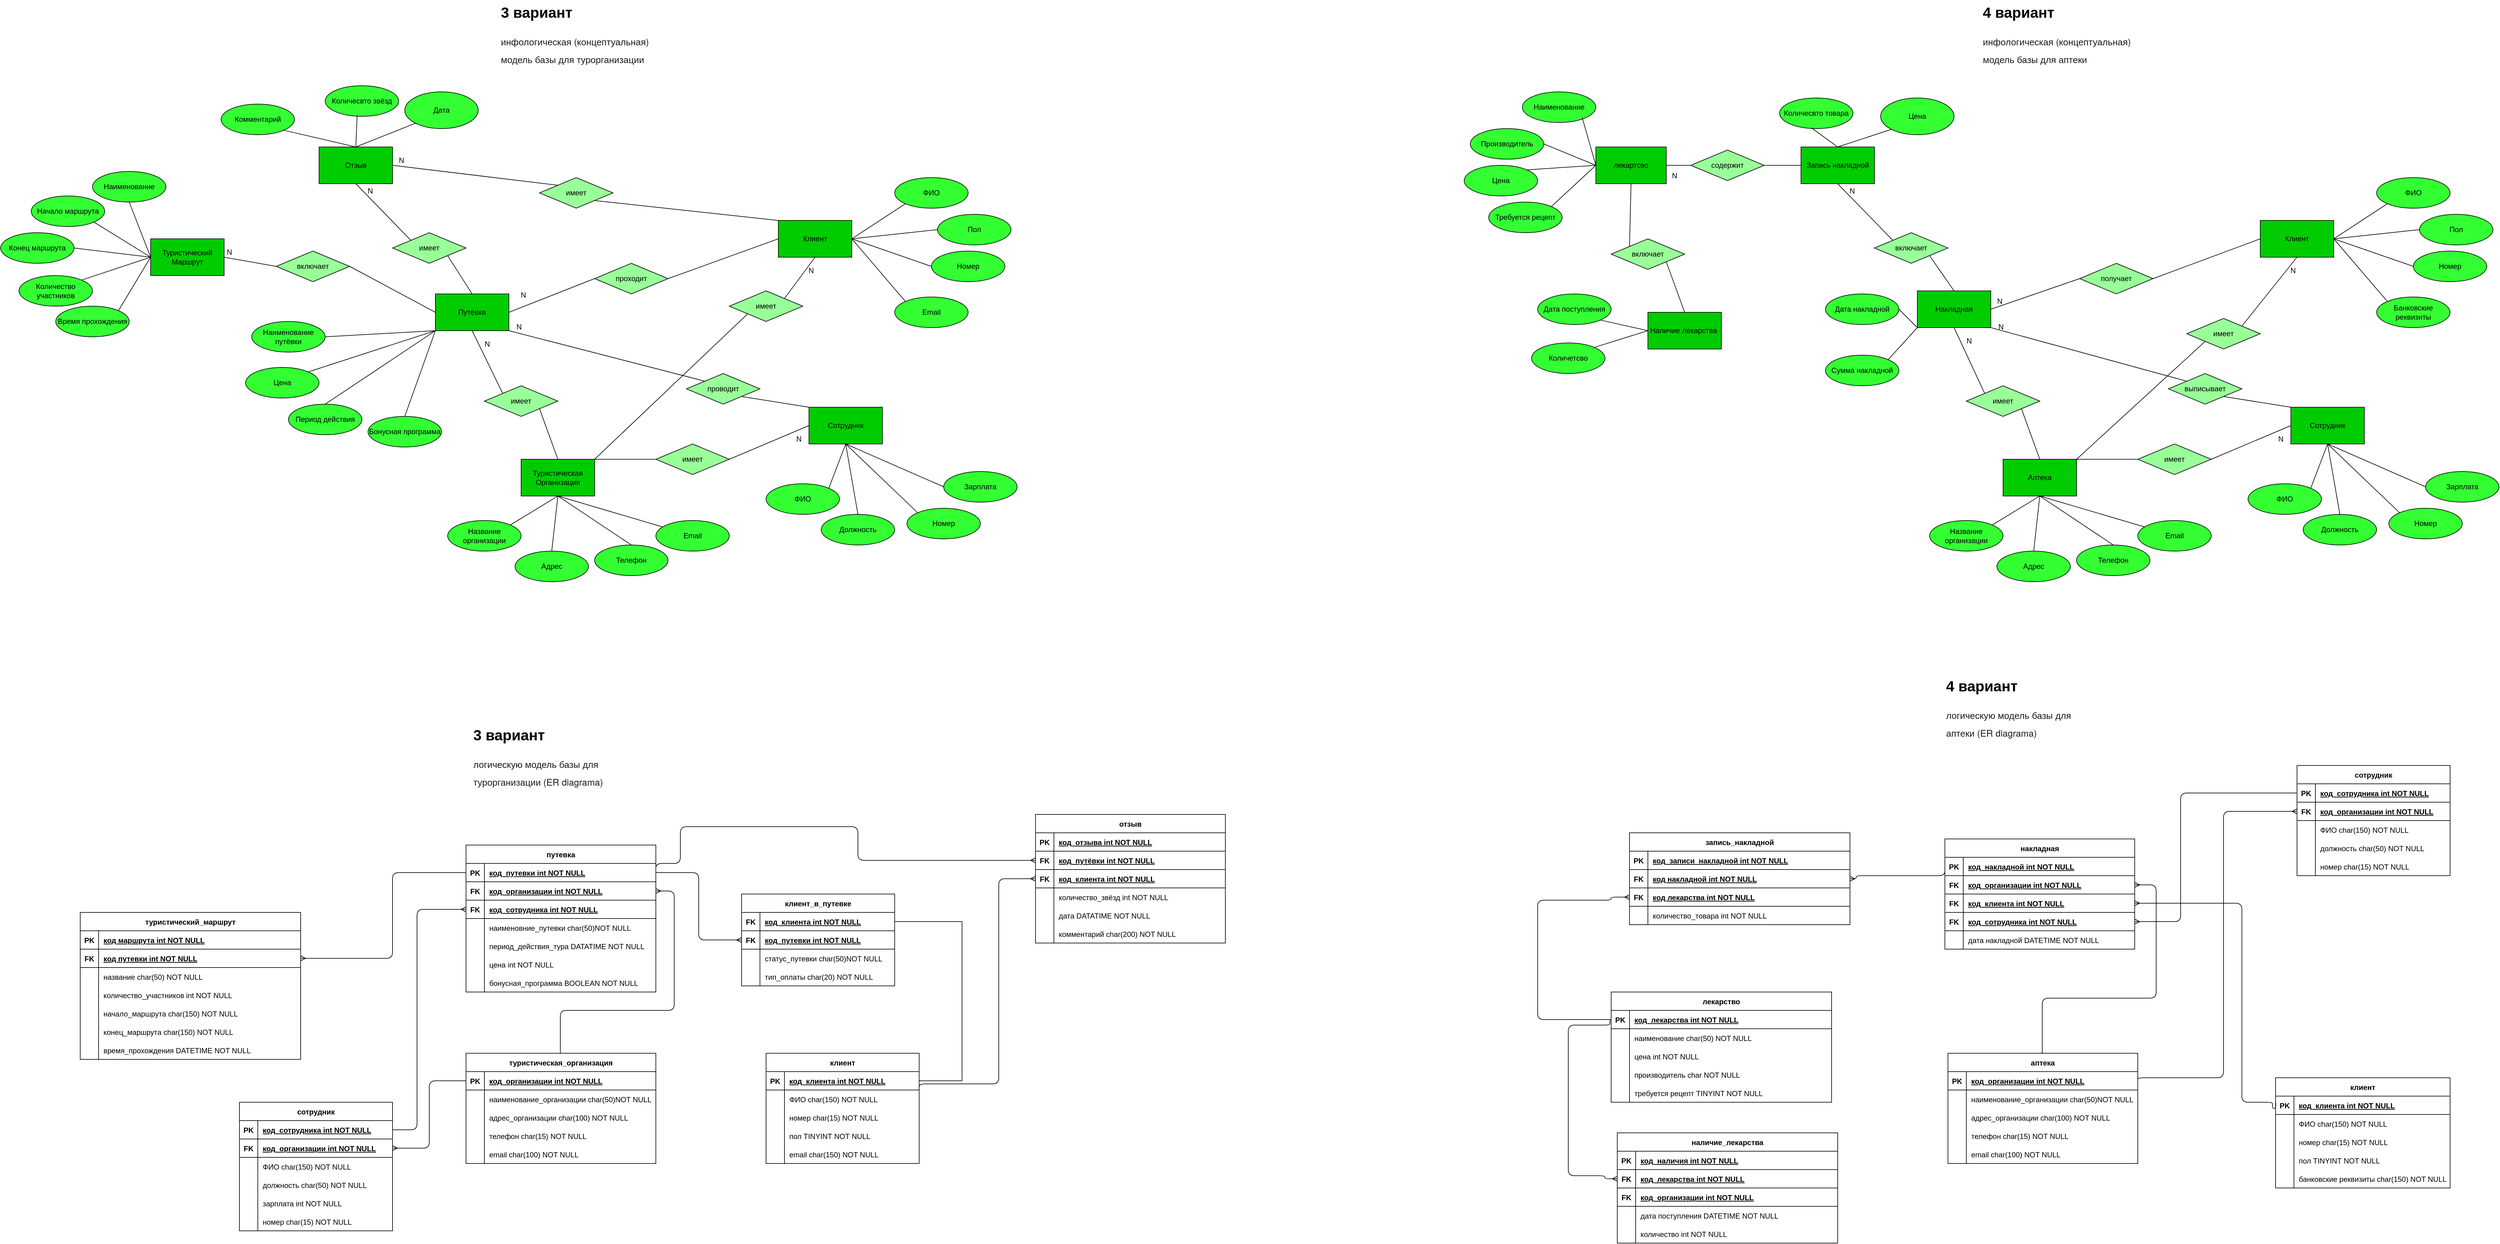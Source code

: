 <mxfile version="26.0.14">
  <diagram name="Page-1" id="rlD-yqs3Iyr0C6ncVE0Q">
    <mxGraphModel dx="4075" dy="1633" grid="1" gridSize="10" guides="1" tooltips="1" connect="1" arrows="1" fold="1" page="1" pageScale="1" pageWidth="850" pageHeight="1100" math="0" shadow="0">
      <root>
        <mxCell id="0" />
        <mxCell id="1" parent="0" />
        <mxCell id="MO2oFf-7TnW5uzvhvH_3-1" value="Туристическая Организация" style="rounded=0;whiteSpace=wrap;html=1;fillColor=light-dark(#00CC00,#000000);" vertex="1" parent="1">
          <mxGeometry x="180" y="810" width="120" height="60" as="geometry" />
        </mxCell>
        <mxCell id="MO2oFf-7TnW5uzvhvH_3-2" value="Сотрудник" style="rounded=0;whiteSpace=wrap;html=1;fillColor=light-dark(#00CC00,#000000);" vertex="1" parent="1">
          <mxGeometry x="650" y="725" width="120" height="60" as="geometry" />
        </mxCell>
        <mxCell id="MO2oFf-7TnW5uzvhvH_3-3" value="Клиент" style="rounded=0;whiteSpace=wrap;html=1;fillColor=light-dark(#00CC00,#000000);" vertex="1" parent="1">
          <mxGeometry x="600" y="420" width="120" height="60" as="geometry" />
        </mxCell>
        <mxCell id="MO2oFf-7TnW5uzvhvH_3-4" value="Туристический Маршрут" style="rounded=0;whiteSpace=wrap;html=1;fillColor=light-dark(#00CC00,#000000);" vertex="1" parent="1">
          <mxGeometry x="-425" y="450" width="120" height="60" as="geometry" />
        </mxCell>
        <mxCell id="MO2oFf-7TnW5uzvhvH_3-5" value="Путёвка" style="rounded=0;whiteSpace=wrap;html=1;fillColor=light-dark(#00CC00,var(--ge-dark-color, #121212));" vertex="1" parent="1">
          <mxGeometry x="40" y="540" width="120" height="60" as="geometry" />
        </mxCell>
        <mxCell id="MO2oFf-7TnW5uzvhvH_3-6" value="имеет" style="rhombus;whiteSpace=wrap;html=1;fillColor=light-dark(#99FF99,#000000);" vertex="1" parent="1">
          <mxGeometry x="400" y="785" width="120" height="50" as="geometry" />
        </mxCell>
        <mxCell id="MO2oFf-7TnW5uzvhvH_3-7" value="имеет" style="rhombus;whiteSpace=wrap;html=1;fillColor=light-dark(#99FF99,#000000);" vertex="1" parent="1">
          <mxGeometry x="120" y="690" width="120" height="50" as="geometry" />
        </mxCell>
        <mxCell id="MO2oFf-7TnW5uzvhvH_3-8" value="проходит" style="rhombus;whiteSpace=wrap;html=1;fillColor=light-dark(#99FF99,#000000);" vertex="1" parent="1">
          <mxGeometry x="300" y="490" width="120" height="50" as="geometry" />
        </mxCell>
        <mxCell id="MO2oFf-7TnW5uzvhvH_3-9" value="включает" style="rhombus;whiteSpace=wrap;html=1;fillColor=light-dark(#99FF99,#000000);" vertex="1" parent="1">
          <mxGeometry x="-220" y="470" width="120" height="50" as="geometry" />
        </mxCell>
        <mxCell id="MO2oFf-7TnW5uzvhvH_3-10" value="&lt;h1 style=&quot;margin-top: 0px;&quot;&gt;&lt;span style=&quot;background-color: transparent; color: light-dark(rgb(0, 0, 0), rgb(255, 255, 255));&quot;&gt;3 вариант&lt;/span&gt;&lt;/h1&gt;&lt;h1 style=&quot;margin-top: 0px;&quot;&gt;&lt;span style=&quot;color: rgb(26, 26, 26); font-family: &amp;quot;YS Text&amp;quot;, &amp;quot;Helvetica Neue&amp;quot;, Helvetica, Arial, sans-serif; font-size: 15px; font-weight: 400; background-color: rgb(255, 255, 255);&quot;&gt;инфологическая (концептуальная) модель базы для тур&lt;/span&gt;&lt;span style=&quot;background-color: light-dark(rgb(255, 255, 255), rgb(18, 18, 18)); color: light-dark(rgb(26, 26, 26), rgb(215, 215, 215)); font-family: &amp;quot;YS Text&amp;quot;, &amp;quot;Helvetica Neue&amp;quot;, Helvetica, Arial, sans-serif; font-size: 15px; font-weight: 400;&quot;&gt;организации&lt;/span&gt;&lt;/h1&gt;" style="text;html=1;whiteSpace=wrap;overflow=hidden;rounded=0;" vertex="1" parent="1">
          <mxGeometry x="145" y="60" width="280" height="110" as="geometry" />
        </mxCell>
        <mxCell id="MO2oFf-7TnW5uzvhvH_3-11" value="имеет" style="rhombus;whiteSpace=wrap;html=1;fillColor=light-dark(#99FF99,#000000);" vertex="1" parent="1">
          <mxGeometry x="520" y="535" width="120" height="50" as="geometry" />
        </mxCell>
        <mxCell id="MO2oFf-7TnW5uzvhvH_3-12" value="" style="endArrow=none;html=1;rounded=0;exitX=1;exitY=0;exitDx=0;exitDy=0;entryX=0;entryY=0.5;entryDx=0;entryDy=0;" edge="1" parent="1" source="MO2oFf-7TnW5uzvhvH_3-1" target="MO2oFf-7TnW5uzvhvH_3-6">
          <mxGeometry width="50" height="50" relative="1" as="geometry">
            <mxPoint x="590" y="720" as="sourcePoint" />
            <mxPoint x="560" y="670" as="targetPoint" />
          </mxGeometry>
        </mxCell>
        <mxCell id="MO2oFf-7TnW5uzvhvH_3-13" value="" style="endArrow=none;html=1;rounded=0;exitX=1;exitY=0;exitDx=0;exitDy=0;entryX=0;entryY=1;entryDx=0;entryDy=0;" edge="1" parent="1" source="MO2oFf-7TnW5uzvhvH_3-1" target="MO2oFf-7TnW5uzvhvH_3-11">
          <mxGeometry width="50" height="50" relative="1" as="geometry">
            <mxPoint x="530" y="630" as="sourcePoint" />
            <mxPoint x="580" y="580" as="targetPoint" />
            <Array as="points" />
          </mxGeometry>
        </mxCell>
        <mxCell id="MO2oFf-7TnW5uzvhvH_3-14" value="" style="endArrow=none;html=1;rounded=0;exitX=1;exitY=0;exitDx=0;exitDy=0;entryX=0.5;entryY=1;entryDx=0;entryDy=0;" edge="1" parent="1" source="MO2oFf-7TnW5uzvhvH_3-11" target="MO2oFf-7TnW5uzvhvH_3-3">
          <mxGeometry relative="1" as="geometry">
            <mxPoint x="710" y="550" as="sourcePoint" />
            <mxPoint x="870" y="550" as="targetPoint" />
          </mxGeometry>
        </mxCell>
        <mxCell id="MO2oFf-7TnW5uzvhvH_3-15" value="N" style="resizable=0;html=1;whiteSpace=wrap;align=right;verticalAlign=bottom;" connectable="0" vertex="1" parent="MO2oFf-7TnW5uzvhvH_3-14">
          <mxGeometry x="1" relative="1" as="geometry">
            <mxPoint y="30" as="offset" />
          </mxGeometry>
        </mxCell>
        <mxCell id="MO2oFf-7TnW5uzvhvH_3-16" value="" style="endArrow=none;html=1;rounded=0;exitX=1;exitY=0.5;exitDx=0;exitDy=0;entryX=0;entryY=0.5;entryDx=0;entryDy=0;" edge="1" parent="1" source="MO2oFf-7TnW5uzvhvH_3-6" target="MO2oFf-7TnW5uzvhvH_3-2">
          <mxGeometry relative="1" as="geometry">
            <mxPoint x="750" y="725" as="sourcePoint" />
            <mxPoint x="920" y="724.66" as="targetPoint" />
          </mxGeometry>
        </mxCell>
        <mxCell id="MO2oFf-7TnW5uzvhvH_3-17" value="N" style="resizable=0;html=1;whiteSpace=wrap;align=right;verticalAlign=bottom;" connectable="0" vertex="1" parent="MO2oFf-7TnW5uzvhvH_3-16">
          <mxGeometry x="1" relative="1" as="geometry">
            <mxPoint x="-10" y="30" as="offset" />
          </mxGeometry>
        </mxCell>
        <mxCell id="MO2oFf-7TnW5uzvhvH_3-18" value="" style="endArrow=none;html=1;rounded=0;exitX=0;exitY=0;exitDx=0;exitDy=0;entryX=0.5;entryY=1;entryDx=0;entryDy=0;" edge="1" parent="1" source="MO2oFf-7TnW5uzvhvH_3-7" target="MO2oFf-7TnW5uzvhvH_3-5">
          <mxGeometry relative="1" as="geometry">
            <mxPoint x="459.66" y="530" as="sourcePoint" />
            <mxPoint x="459.66" y="460" as="targetPoint" />
          </mxGeometry>
        </mxCell>
        <mxCell id="MO2oFf-7TnW5uzvhvH_3-19" value="N" style="resizable=0;html=1;whiteSpace=wrap;align=right;verticalAlign=bottom;" connectable="0" vertex="1" parent="MO2oFf-7TnW5uzvhvH_3-18">
          <mxGeometry x="1" relative="1" as="geometry">
            <mxPoint x="30" y="30" as="offset" />
          </mxGeometry>
        </mxCell>
        <mxCell id="MO2oFf-7TnW5uzvhvH_3-20" value="" style="endArrow=none;html=1;rounded=0;entryX=1;entryY=1;entryDx=0;entryDy=0;exitX=0.5;exitY=0;exitDx=0;exitDy=0;" edge="1" parent="1" source="MO2oFf-7TnW5uzvhvH_3-1" target="MO2oFf-7TnW5uzvhvH_3-7">
          <mxGeometry relative="1" as="geometry">
            <mxPoint x="449.66" y="640" as="sourcePoint" />
            <mxPoint x="449.66" y="570" as="targetPoint" />
          </mxGeometry>
        </mxCell>
        <mxCell id="MO2oFf-7TnW5uzvhvH_3-21" value="" style="endArrow=none;html=1;rounded=0;exitX=1;exitY=0.5;exitDx=0;exitDy=0;entryX=0;entryY=0.5;entryDx=0;entryDy=0;" edge="1" parent="1" source="MO2oFf-7TnW5uzvhvH_3-5" target="MO2oFf-7TnW5uzvhvH_3-8">
          <mxGeometry relative="1" as="geometry">
            <mxPoint x="530" y="460" as="sourcePoint" />
            <mxPoint x="620" y="460" as="targetPoint" />
          </mxGeometry>
        </mxCell>
        <mxCell id="MO2oFf-7TnW5uzvhvH_3-22" value="" style="endArrow=none;html=1;rounded=0;exitX=1;exitY=0.5;exitDx=0;exitDy=0;entryX=0;entryY=0.5;entryDx=0;entryDy=0;" edge="1" parent="1" source="MO2oFf-7TnW5uzvhvH_3-8" target="MO2oFf-7TnW5uzvhvH_3-3">
          <mxGeometry relative="1" as="geometry">
            <mxPoint x="690" y="459.31" as="sourcePoint" />
            <mxPoint x="580" y="480" as="targetPoint" />
          </mxGeometry>
        </mxCell>
        <mxCell id="MO2oFf-7TnW5uzvhvH_3-23" value="" style="endArrow=none;html=1;rounded=0;entryX=0;entryY=0.5;entryDx=0;entryDy=0;exitX=1;exitY=0.5;exitDx=0;exitDy=0;" edge="1" parent="1" source="MO2oFf-7TnW5uzvhvH_3-9" target="MO2oFf-7TnW5uzvhvH_3-5">
          <mxGeometry relative="1" as="geometry">
            <mxPoint x="280" y="500" as="sourcePoint" />
            <mxPoint x="360" y="500" as="targetPoint" />
          </mxGeometry>
        </mxCell>
        <mxCell id="MO2oFf-7TnW5uzvhvH_3-24" value="" style="endArrow=none;html=1;rounded=0;entryX=0;entryY=0.5;entryDx=0;entryDy=0;exitX=1;exitY=0.5;exitDx=0;exitDy=0;" edge="1" parent="1" source="MO2oFf-7TnW5uzvhvH_3-4" target="MO2oFf-7TnW5uzvhvH_3-9">
          <mxGeometry relative="1" as="geometry">
            <mxPoint x="-150" y="560" as="sourcePoint" />
            <mxPoint x="-50" y="560" as="targetPoint" />
          </mxGeometry>
        </mxCell>
        <mxCell id="MO2oFf-7TnW5uzvhvH_3-25" value="Название организации" style="ellipse;whiteSpace=wrap;html=1;fillColor=light-dark(#33FF33,#000000);" vertex="1" parent="1">
          <mxGeometry x="60" y="910" width="120" height="50" as="geometry" />
        </mxCell>
        <mxCell id="MO2oFf-7TnW5uzvhvH_3-26" value="Должность" style="ellipse;whiteSpace=wrap;html=1;fillColor=light-dark(#33FF33,#000000);" vertex="1" parent="1">
          <mxGeometry x="670" y="900" width="120" height="50" as="geometry" />
        </mxCell>
        <mxCell id="MO2oFf-7TnW5uzvhvH_3-27" value="ФИО" style="ellipse;whiteSpace=wrap;html=1;fillColor=light-dark(#33FF33,#000000);" vertex="1" parent="1">
          <mxGeometry x="580" y="850" width="120" height="50" as="geometry" />
        </mxCell>
        <mxCell id="MO2oFf-7TnW5uzvhvH_3-28" value="Адрес" style="ellipse;whiteSpace=wrap;html=1;fillColor=light-dark(#33FF33,#000000);" vertex="1" parent="1">
          <mxGeometry x="170" y="960" width="120" height="50" as="geometry" />
        </mxCell>
        <mxCell id="MO2oFf-7TnW5uzvhvH_3-29" value="Зарплата" style="ellipse;whiteSpace=wrap;html=1;fillColor=light-dark(#33FF33,#000000);" vertex="1" parent="1">
          <mxGeometry x="870" y="830" width="120" height="50" as="geometry" />
        </mxCell>
        <mxCell id="MO2oFf-7TnW5uzvhvH_3-30" value="Номер" style="ellipse;whiteSpace=wrap;html=1;fillColor=light-dark(#33FF33,#000000);" vertex="1" parent="1">
          <mxGeometry x="810" y="890" width="120" height="50" as="geometry" />
        </mxCell>
        <mxCell id="MO2oFf-7TnW5uzvhvH_3-31" value="" style="endArrow=none;html=1;rounded=0;entryX=0.5;entryY=1;entryDx=0;entryDy=0;exitX=1;exitY=0;exitDx=0;exitDy=0;" edge="1" parent="1" source="MO2oFf-7TnW5uzvhvH_3-25" target="MO2oFf-7TnW5uzvhvH_3-1">
          <mxGeometry width="50" height="50" relative="1" as="geometry">
            <mxPoint x="330" y="770" as="sourcePoint" />
            <mxPoint x="380" y="720" as="targetPoint" />
          </mxGeometry>
        </mxCell>
        <mxCell id="MO2oFf-7TnW5uzvhvH_3-32" value="" style="endArrow=none;html=1;rounded=0;exitX=0.5;exitY=0;exitDx=0;exitDy=0;entryX=0.5;entryY=1;entryDx=0;entryDy=0;" edge="1" parent="1" source="MO2oFf-7TnW5uzvhvH_3-28" target="MO2oFf-7TnW5uzvhvH_3-1">
          <mxGeometry width="50" height="50" relative="1" as="geometry">
            <mxPoint x="440" y="620" as="sourcePoint" />
            <mxPoint x="490" y="570" as="targetPoint" />
          </mxGeometry>
        </mxCell>
        <mxCell id="MO2oFf-7TnW5uzvhvH_3-33" value="" style="endArrow=none;html=1;rounded=0;exitX=0;exitY=0;exitDx=0;exitDy=0;entryX=0.5;entryY=1;entryDx=0;entryDy=0;" edge="1" parent="1" source="MO2oFf-7TnW5uzvhvH_3-30" target="MO2oFf-7TnW5uzvhvH_3-2">
          <mxGeometry width="50" height="50" relative="1" as="geometry">
            <mxPoint x="850" y="1055.22" as="sourcePoint" />
            <mxPoint x="830" y="1005.22" as="targetPoint" />
          </mxGeometry>
        </mxCell>
        <mxCell id="MO2oFf-7TnW5uzvhvH_3-34" value="" style="endArrow=none;html=1;rounded=0;exitX=1;exitY=0;exitDx=0;exitDy=0;entryX=0.5;entryY=1;entryDx=0;entryDy=0;" edge="1" parent="1" source="MO2oFf-7TnW5uzvhvH_3-27" target="MO2oFf-7TnW5uzvhvH_3-2">
          <mxGeometry width="50" height="50" relative="1" as="geometry">
            <mxPoint x="800" y="1055.22" as="sourcePoint" />
            <mxPoint x="780" y="1005.22" as="targetPoint" />
          </mxGeometry>
        </mxCell>
        <mxCell id="MO2oFf-7TnW5uzvhvH_3-35" value="" style="endArrow=none;html=1;rounded=0;exitX=0.5;exitY=0;exitDx=0;exitDy=0;entryX=0.5;entryY=1;entryDx=0;entryDy=0;" edge="1" parent="1" source="MO2oFf-7TnW5uzvhvH_3-26" target="MO2oFf-7TnW5uzvhvH_3-2">
          <mxGeometry width="50" height="50" relative="1" as="geometry">
            <mxPoint x="830" y="1055.22" as="sourcePoint" />
            <mxPoint x="810" y="1005.22" as="targetPoint" />
          </mxGeometry>
        </mxCell>
        <mxCell id="MO2oFf-7TnW5uzvhvH_3-36" value="" style="endArrow=none;html=1;rounded=0;exitX=0;exitY=0.5;exitDx=0;exitDy=0;entryX=0.5;entryY=1;entryDx=0;entryDy=0;" edge="1" parent="1" source="MO2oFf-7TnW5uzvhvH_3-29" target="MO2oFf-7TnW5uzvhvH_3-2">
          <mxGeometry width="50" height="50" relative="1" as="geometry">
            <mxPoint x="930" y="1045.22" as="sourcePoint" />
            <mxPoint x="910" y="995.22" as="targetPoint" />
          </mxGeometry>
        </mxCell>
        <mxCell id="MO2oFf-7TnW5uzvhvH_3-37" value="ФИО" style="ellipse;whiteSpace=wrap;html=1;fillColor=light-dark(#33FF33,#000000);" vertex="1" parent="1">
          <mxGeometry x="790" y="350" width="120" height="50" as="geometry" />
        </mxCell>
        <mxCell id="MO2oFf-7TnW5uzvhvH_3-38" value="Пол" style="ellipse;whiteSpace=wrap;html=1;fillColor=light-dark(#33FF33,#000000);" vertex="1" parent="1">
          <mxGeometry x="860" y="410" width="120" height="50" as="geometry" />
        </mxCell>
        <mxCell id="MO2oFf-7TnW5uzvhvH_3-39" value="Номер" style="ellipse;whiteSpace=wrap;html=1;fillColor=light-dark(#33FF33,#000000);" vertex="1" parent="1">
          <mxGeometry x="850" y="470" width="120" height="50" as="geometry" />
        </mxCell>
        <mxCell id="MO2oFf-7TnW5uzvhvH_3-40" value="" style="endArrow=none;html=1;rounded=0;exitX=1;exitY=0.5;exitDx=0;exitDy=0;entryX=0;entryY=1;entryDx=0;entryDy=0;" edge="1" parent="1" source="MO2oFf-7TnW5uzvhvH_3-3" target="MO2oFf-7TnW5uzvhvH_3-37">
          <mxGeometry width="50" height="50" relative="1" as="geometry">
            <mxPoint x="900" y="435" as="sourcePoint" />
            <mxPoint x="790" y="375" as="targetPoint" />
          </mxGeometry>
        </mxCell>
        <mxCell id="MO2oFf-7TnW5uzvhvH_3-41" value="" style="endArrow=none;html=1;rounded=0;exitX=1;exitY=0.5;exitDx=0;exitDy=0;entryX=0;entryY=0.5;entryDx=0;entryDy=0;" edge="1" parent="1" source="MO2oFf-7TnW5uzvhvH_3-3" target="MO2oFf-7TnW5uzvhvH_3-38">
          <mxGeometry width="50" height="50" relative="1" as="geometry">
            <mxPoint x="920" y="455" as="sourcePoint" />
            <mxPoint x="810" y="395" as="targetPoint" />
          </mxGeometry>
        </mxCell>
        <mxCell id="MO2oFf-7TnW5uzvhvH_3-42" value="" style="endArrow=none;html=1;rounded=0;exitX=1;exitY=0.5;exitDx=0;exitDy=0;entryX=0;entryY=0.5;entryDx=0;entryDy=0;" edge="1" parent="1" source="MO2oFf-7TnW5uzvhvH_3-3" target="MO2oFf-7TnW5uzvhvH_3-39">
          <mxGeometry width="50" height="50" relative="1" as="geometry">
            <mxPoint x="930" y="465" as="sourcePoint" />
            <mxPoint x="820" y="405" as="targetPoint" />
          </mxGeometry>
        </mxCell>
        <mxCell id="MO2oFf-7TnW5uzvhvH_3-43" value="Email" style="ellipse;whiteSpace=wrap;html=1;fillColor=light-dark(#33FF33,#000000);" vertex="1" parent="1">
          <mxGeometry x="790" y="545" width="120" height="50" as="geometry" />
        </mxCell>
        <mxCell id="MO2oFf-7TnW5uzvhvH_3-44" value="" style="endArrow=none;html=1;rounded=0;entryX=0;entryY=0;entryDx=0;entryDy=0;exitX=1;exitY=0.5;exitDx=0;exitDy=0;" edge="1" parent="1" source="MO2oFf-7TnW5uzvhvH_3-3" target="MO2oFf-7TnW5uzvhvH_3-43">
          <mxGeometry width="50" height="50" relative="1" as="geometry">
            <mxPoint x="900" y="540" as="sourcePoint" />
            <mxPoint x="950" y="490" as="targetPoint" />
          </mxGeometry>
        </mxCell>
        <mxCell id="MO2oFf-7TnW5uzvhvH_3-45" value="Отзыв" style="rounded=0;whiteSpace=wrap;html=1;fillColor=light-dark(#00CC00,#000000);" vertex="1" parent="1">
          <mxGeometry x="-150" y="300" width="120" height="60" as="geometry" />
        </mxCell>
        <mxCell id="MO2oFf-7TnW5uzvhvH_3-46" value="имеет" style="rhombus;whiteSpace=wrap;html=1;fillColor=light-dark(#99FF99,#000000);" vertex="1" parent="1">
          <mxGeometry x="-30" y="440" width="120" height="50" as="geometry" />
        </mxCell>
        <mxCell id="MO2oFf-7TnW5uzvhvH_3-47" value="" style="endArrow=none;html=1;rounded=0;entryX=0.5;entryY=0;entryDx=0;entryDy=0;exitX=1;exitY=1;exitDx=0;exitDy=0;" edge="1" parent="1" source="MO2oFf-7TnW5uzvhvH_3-46" target="MO2oFf-7TnW5uzvhvH_3-5">
          <mxGeometry relative="1" as="geometry">
            <mxPoint x="310" y="395" as="sourcePoint" />
            <mxPoint x="420" y="355" as="targetPoint" />
          </mxGeometry>
        </mxCell>
        <mxCell id="MO2oFf-7TnW5uzvhvH_3-48" value="" style="endArrow=none;html=1;rounded=0;entryX=0;entryY=0;entryDx=0;entryDy=0;exitX=0.5;exitY=1;exitDx=0;exitDy=0;" edge="1" parent="1" source="MO2oFf-7TnW5uzvhvH_3-45" target="MO2oFf-7TnW5uzvhvH_3-46">
          <mxGeometry relative="1" as="geometry">
            <mxPoint x="180" y="355" as="sourcePoint" />
            <mxPoint x="270" y="425" as="targetPoint" />
          </mxGeometry>
        </mxCell>
        <mxCell id="MO2oFf-7TnW5uzvhvH_3-49" value="Дата" style="ellipse;whiteSpace=wrap;html=1;fillColor=light-dark(#33FF33,#000000);" vertex="1" parent="1">
          <mxGeometry x="-10" y="210" width="120" height="60" as="geometry" />
        </mxCell>
        <mxCell id="MO2oFf-7TnW5uzvhvH_3-50" value="Комментарий" style="ellipse;whiteSpace=wrap;html=1;fillColor=light-dark(#33FF33,#000000);" vertex="1" parent="1">
          <mxGeometry x="-310" y="230" width="120" height="50" as="geometry" />
        </mxCell>
        <mxCell id="MO2oFf-7TnW5uzvhvH_3-51" value="Количесвто звёзд" style="ellipse;whiteSpace=wrap;html=1;fillColor=light-dark(#33FF33,#000000);" vertex="1" parent="1">
          <mxGeometry x="-140" y="200" width="120" height="50" as="geometry" />
        </mxCell>
        <mxCell id="MO2oFf-7TnW5uzvhvH_3-52" value="имеет" style="rhombus;whiteSpace=wrap;html=1;fillColor=light-dark(#99FF99,#000000);" vertex="1" parent="1">
          <mxGeometry x="210" y="350" width="120" height="50" as="geometry" />
        </mxCell>
        <mxCell id="MO2oFf-7TnW5uzvhvH_3-53" value="" style="endArrow=none;html=1;rounded=0;entryX=0;entryY=0;entryDx=0;entryDy=0;exitX=1;exitY=0.5;exitDx=0;exitDy=0;" edge="1" parent="1" source="MO2oFf-7TnW5uzvhvH_3-45" target="MO2oFf-7TnW5uzvhvH_3-52">
          <mxGeometry width="50" height="50" relative="1" as="geometry">
            <mxPoint x="440" y="310" as="sourcePoint" />
            <mxPoint x="490" y="260" as="targetPoint" />
          </mxGeometry>
        </mxCell>
        <mxCell id="MO2oFf-7TnW5uzvhvH_3-54" value="" style="endArrow=none;html=1;rounded=0;entryX=1;entryY=1;entryDx=0;entryDy=0;exitX=0;exitY=0;exitDx=0;exitDy=0;fillColor=light-dark(#99FF99,#000000);" edge="1" parent="1" source="MO2oFf-7TnW5uzvhvH_3-3" target="MO2oFf-7TnW5uzvhvH_3-52">
          <mxGeometry width="50" height="50" relative="1" as="geometry">
            <mxPoint x="440" y="310" as="sourcePoint" />
            <mxPoint x="490" y="260" as="targetPoint" />
          </mxGeometry>
        </mxCell>
        <mxCell id="MO2oFf-7TnW5uzvhvH_3-55" value="Цена" style="ellipse;whiteSpace=wrap;html=1;fillColor=light-dark(#33FF33,#000000);" vertex="1" parent="1">
          <mxGeometry x="-270" y="660" width="120" height="50" as="geometry" />
        </mxCell>
        <mxCell id="MO2oFf-7TnW5uzvhvH_3-56" value="" style="endArrow=none;html=1;rounded=0;entryX=0;entryY=1;entryDx=0;entryDy=0;exitX=1;exitY=0;exitDx=0;exitDy=0;" edge="1" parent="1" source="MO2oFf-7TnW5uzvhvH_3-55" target="MO2oFf-7TnW5uzvhvH_3-5">
          <mxGeometry width="50" height="50" relative="1" as="geometry">
            <mxPoint x="-570" y="900" as="sourcePoint" />
            <mxPoint x="-90" y="835" as="targetPoint" />
          </mxGeometry>
        </mxCell>
        <mxCell id="MO2oFf-7TnW5uzvhvH_3-57" value="Период действия" style="ellipse;whiteSpace=wrap;html=1;fillColor=light-dark(#33FF33,#000000);" vertex="1" parent="1">
          <mxGeometry x="-200" y="720" width="120" height="50" as="geometry" />
        </mxCell>
        <mxCell id="MO2oFf-7TnW5uzvhvH_3-58" value="" style="endArrow=none;html=1;rounded=0;entryX=0;entryY=1;entryDx=0;entryDy=0;exitX=0.5;exitY=0;exitDx=0;exitDy=0;" edge="1" parent="1" source="MO2oFf-7TnW5uzvhvH_3-57" target="MO2oFf-7TnW5uzvhvH_3-5">
          <mxGeometry width="50" height="50" relative="1" as="geometry">
            <mxPoint x="-570" y="900" as="sourcePoint" />
            <mxPoint x="-10" y="840" as="targetPoint" />
          </mxGeometry>
        </mxCell>
        <mxCell id="MO2oFf-7TnW5uzvhvH_3-59" value="Наименование путёвки" style="ellipse;whiteSpace=wrap;html=1;fillColor=light-dark(#33FF33,#000000);" vertex="1" parent="1">
          <mxGeometry x="-260" y="585" width="120" height="50" as="geometry" />
        </mxCell>
        <mxCell id="MO2oFf-7TnW5uzvhvH_3-60" value="Бонусная программа" style="ellipse;whiteSpace=wrap;html=1;fillColor=light-dark(#33FF33,#000000);" vertex="1" parent="1">
          <mxGeometry x="-70" y="740" width="120" height="50" as="geometry" />
        </mxCell>
        <mxCell id="MO2oFf-7TnW5uzvhvH_3-61" value="" style="endArrow=none;html=1;rounded=0;entryX=0.5;entryY=0;entryDx=0;entryDy=0;exitX=0;exitY=1;exitDx=0;exitDy=0;" edge="1" parent="1" source="MO2oFf-7TnW5uzvhvH_3-5" target="MO2oFf-7TnW5uzvhvH_3-60">
          <mxGeometry width="50" height="50" relative="1" as="geometry">
            <mxPoint x="-570" y="900" as="sourcePoint" />
            <mxPoint x="-30" y="635" as="targetPoint" />
          </mxGeometry>
        </mxCell>
        <mxCell id="MO2oFf-7TnW5uzvhvH_3-62" value="" style="endArrow=none;html=1;rounded=0;entryX=1;entryY=0.5;entryDx=0;entryDy=0;exitX=0;exitY=1;exitDx=0;exitDy=0;" edge="1" parent="1" source="MO2oFf-7TnW5uzvhvH_3-5" target="MO2oFf-7TnW5uzvhvH_3-59">
          <mxGeometry width="50" height="50" relative="1" as="geometry">
            <mxPoint x="-570" y="900" as="sourcePoint" />
            <mxPoint x="-20" y="645" as="targetPoint" />
          </mxGeometry>
        </mxCell>
        <mxCell id="MO2oFf-7TnW5uzvhvH_3-63" value="N" style="resizable=0;html=1;whiteSpace=wrap;align=right;verticalAlign=bottom;" connectable="0" vertex="1" parent="1">
          <mxGeometry x="-9.999" y="330.001" as="geometry" />
        </mxCell>
        <mxCell id="MO2oFf-7TnW5uzvhvH_3-64" value="проводит" style="rhombus;whiteSpace=wrap;html=1;fillColor=light-dark(#99FF99,#000000);" vertex="1" parent="1">
          <mxGeometry x="450" y="670" width="120" height="50" as="geometry" />
        </mxCell>
        <mxCell id="MO2oFf-7TnW5uzvhvH_3-65" value="" style="endArrow=none;html=1;rounded=0;exitX=1;exitY=1;exitDx=0;exitDy=0;entryX=0;entryY=0;entryDx=0;entryDy=0;" edge="1" parent="1" source="MO2oFf-7TnW5uzvhvH_3-5" target="MO2oFf-7TnW5uzvhvH_3-64">
          <mxGeometry width="50" height="50" relative="1" as="geometry">
            <mxPoint x="310" y="820" as="sourcePoint" />
            <mxPoint x="560" y="583" as="targetPoint" />
            <Array as="points" />
          </mxGeometry>
        </mxCell>
        <mxCell id="MO2oFf-7TnW5uzvhvH_3-66" value="" style="endArrow=none;html=1;rounded=0;exitX=1;exitY=1;exitDx=0;exitDy=0;entryX=0;entryY=0;entryDx=0;entryDy=0;" edge="1" parent="1" source="MO2oFf-7TnW5uzvhvH_3-64" target="MO2oFf-7TnW5uzvhvH_3-2">
          <mxGeometry width="50" height="50" relative="1" as="geometry">
            <mxPoint x="320" y="830" as="sourcePoint" />
            <mxPoint x="630" y="720" as="targetPoint" />
            <Array as="points" />
          </mxGeometry>
        </mxCell>
        <mxCell id="MO2oFf-7TnW5uzvhvH_3-67" value="N" style="resizable=0;html=1;whiteSpace=wrap;align=right;verticalAlign=bottom;" connectable="0" vertex="1" parent="1">
          <mxGeometry x="139.998" y="630.005" as="geometry">
            <mxPoint x="43" y="-28" as="offset" />
          </mxGeometry>
        </mxCell>
        <mxCell id="MO2oFf-7TnW5uzvhvH_3-68" value="" style="endArrow=none;html=1;rounded=0;entryX=0.5;entryY=0;entryDx=0;entryDy=0;exitX=0;exitY=1;exitDx=0;exitDy=0;" edge="1" parent="1" source="MO2oFf-7TnW5uzvhvH_3-49" target="MO2oFf-7TnW5uzvhvH_3-45">
          <mxGeometry width="50" height="50" relative="1" as="geometry">
            <mxPoint x="-10" y="330" as="sourcePoint" />
            <mxPoint x="250" y="373" as="targetPoint" />
            <Array as="points" />
          </mxGeometry>
        </mxCell>
        <mxCell id="MO2oFf-7TnW5uzvhvH_3-69" value="" style="endArrow=none;html=1;rounded=0;exitX=0.435;exitY=0.976;exitDx=0;exitDy=0;exitPerimeter=0;entryX=0.5;entryY=0;entryDx=0;entryDy=0;" edge="1" parent="1" source="MO2oFf-7TnW5uzvhvH_3-51" target="MO2oFf-7TnW5uzvhvH_3-45">
          <mxGeometry width="50" height="50" relative="1" as="geometry">
            <mxPoint x="-70" y="220" as="sourcePoint" />
            <mxPoint x="-90" y="290" as="targetPoint" />
            <Array as="points" />
          </mxGeometry>
        </mxCell>
        <mxCell id="MO2oFf-7TnW5uzvhvH_3-70" value="" style="endArrow=none;html=1;rounded=0;exitX=1;exitY=1;exitDx=0;exitDy=0;entryX=0.5;entryY=0;entryDx=0;entryDy=0;" edge="1" parent="1" source="MO2oFf-7TnW5uzvhvH_3-50" target="MO2oFf-7TnW5uzvhvH_3-45">
          <mxGeometry width="50" height="50" relative="1" as="geometry">
            <mxPoint x="-60" y="230" as="sourcePoint" />
            <mxPoint x="-90" y="300" as="targetPoint" />
            <Array as="points" />
          </mxGeometry>
        </mxCell>
        <mxCell id="MO2oFf-7TnW5uzvhvH_3-71" value="Наименование" style="ellipse;whiteSpace=wrap;html=1;fillColor=light-dark(#33FF33,#000000);" vertex="1" parent="1">
          <mxGeometry x="-520" y="340" width="120" height="50" as="geometry" />
        </mxCell>
        <mxCell id="MO2oFf-7TnW5uzvhvH_3-72" value="Начало маршрута" style="ellipse;whiteSpace=wrap;html=1;fillColor=light-dark(#33FF33,#000000);" vertex="1" parent="1">
          <mxGeometry x="-620" y="380" width="120" height="50" as="geometry" />
        </mxCell>
        <mxCell id="MO2oFf-7TnW5uzvhvH_3-73" value="Конец маршрута" style="ellipse;whiteSpace=wrap;html=1;fillColor=light-dark(#33FF33,#000000);" vertex="1" parent="1">
          <mxGeometry x="-670" y="440" width="120" height="50" as="geometry" />
        </mxCell>
        <mxCell id="MO2oFf-7TnW5uzvhvH_3-74" value="Количество участников" style="ellipse;whiteSpace=wrap;html=1;fillColor=light-dark(#33FF33,#000000);" vertex="1" parent="1">
          <mxGeometry x="-640" y="510" width="120" height="50" as="geometry" />
        </mxCell>
        <mxCell id="MO2oFf-7TnW5uzvhvH_3-75" value="Время прохождения" style="ellipse;whiteSpace=wrap;html=1;fillColor=light-dark(#33FF33,#000000);" vertex="1" parent="1">
          <mxGeometry x="-580" y="560" width="120" height="50" as="geometry" />
        </mxCell>
        <mxCell id="MO2oFf-7TnW5uzvhvH_3-76" value="N" style="resizable=0;html=1;whiteSpace=wrap;align=right;verticalAlign=bottom;" connectable="0" vertex="1" parent="1">
          <mxGeometry x="-290.003" y="480.001" as="geometry">
            <mxPoint as="offset" />
          </mxGeometry>
        </mxCell>
        <mxCell id="MO2oFf-7TnW5uzvhvH_3-77" value="N" style="resizable=0;html=1;whiteSpace=wrap;align=right;verticalAlign=bottom;" connectable="0" vertex="1" parent="1">
          <mxGeometry x="-60.003" y="380.001" as="geometry" />
        </mxCell>
        <mxCell id="MO2oFf-7TnW5uzvhvH_3-78" value="" style="endArrow=none;html=1;rounded=0;entryX=0.5;entryY=1;entryDx=0;entryDy=0;exitX=0;exitY=0.5;exitDx=0;exitDy=0;" edge="1" parent="1" source="MO2oFf-7TnW5uzvhvH_3-4" target="MO2oFf-7TnW5uzvhvH_3-71">
          <mxGeometry width="50" height="50" relative="1" as="geometry">
            <mxPoint x="-220" y="460" as="sourcePoint" />
            <mxPoint x="-170" y="410" as="targetPoint" />
          </mxGeometry>
        </mxCell>
        <mxCell id="MO2oFf-7TnW5uzvhvH_3-79" value="" style="endArrow=none;html=1;rounded=0;entryX=1;entryY=1;entryDx=0;entryDy=0;exitX=0;exitY=0.5;exitDx=0;exitDy=0;" edge="1" parent="1" source="MO2oFf-7TnW5uzvhvH_3-4" target="MO2oFf-7TnW5uzvhvH_3-72">
          <mxGeometry width="50" height="50" relative="1" as="geometry">
            <mxPoint x="-430" y="480" as="sourcePoint" />
            <mxPoint x="-450" y="400" as="targetPoint" />
          </mxGeometry>
        </mxCell>
        <mxCell id="MO2oFf-7TnW5uzvhvH_3-80" value="" style="endArrow=none;html=1;rounded=0;entryX=1;entryY=0.5;entryDx=0;entryDy=0;exitX=0;exitY=0.5;exitDx=0;exitDy=0;" edge="1" parent="1" source="MO2oFf-7TnW5uzvhvH_3-4" target="MO2oFf-7TnW5uzvhvH_3-73">
          <mxGeometry width="50" height="50" relative="1" as="geometry">
            <mxPoint x="-405" y="500" as="sourcePoint" />
            <mxPoint x="-440" y="410" as="targetPoint" />
          </mxGeometry>
        </mxCell>
        <mxCell id="MO2oFf-7TnW5uzvhvH_3-81" value="" style="endArrow=none;html=1;rounded=0;entryX=1;entryY=0;entryDx=0;entryDy=0;exitX=0;exitY=0.5;exitDx=0;exitDy=0;" edge="1" parent="1" source="MO2oFf-7TnW5uzvhvH_3-4" target="MO2oFf-7TnW5uzvhvH_3-74">
          <mxGeometry width="50" height="50" relative="1" as="geometry">
            <mxPoint x="-395" y="510" as="sourcePoint" />
            <mxPoint x="-430" y="420" as="targetPoint" />
          </mxGeometry>
        </mxCell>
        <mxCell id="MO2oFf-7TnW5uzvhvH_3-82" value="" style="endArrow=none;html=1;rounded=0;entryX=1;entryY=0;entryDx=0;entryDy=0;exitX=0;exitY=0.5;exitDx=0;exitDy=0;" edge="1" parent="1" source="MO2oFf-7TnW5uzvhvH_3-4" target="MO2oFf-7TnW5uzvhvH_3-75">
          <mxGeometry width="50" height="50" relative="1" as="geometry">
            <mxPoint x="-385" y="520" as="sourcePoint" />
            <mxPoint x="-420" y="430" as="targetPoint" />
          </mxGeometry>
        </mxCell>
        <mxCell id="MO2oFf-7TnW5uzvhvH_3-83" value="" style="edgeStyle=orthogonalEdgeStyle;endArrow=ERmany;startArrow=none;endFill=0;startFill=0;entryX=1;entryY=0.5;entryDx=0;entryDy=0;exitX=0;exitY=0.5;exitDx=0;exitDy=0;" edge="1" parent="1" source="MO2oFf-7TnW5uzvhvH_3-124" target="MO2oFf-7TnW5uzvhvH_3-104">
          <mxGeometry width="100" height="100" relative="1" as="geometry">
            <mxPoint x="90.0" y="1515.0" as="sourcePoint" />
            <mxPoint x="-120" y="1615" as="targetPoint" />
            <Array as="points">
              <mxPoint x="-30" y="1485" />
              <mxPoint x="-30" y="1625" />
            </Array>
          </mxGeometry>
        </mxCell>
        <mxCell id="MO2oFf-7TnW5uzvhvH_3-84" value="клиент" style="shape=table;startSize=30;container=1;collapsible=1;childLayout=tableLayout;fixedRows=1;rowLines=0;fontStyle=1;align=center;resizeLast=1;" vertex="1" parent="1">
          <mxGeometry x="580.003" y="1780.005" width="250" height="180" as="geometry" />
        </mxCell>
        <mxCell id="MO2oFf-7TnW5uzvhvH_3-85" value="" style="shape=partialRectangle;collapsible=0;dropTarget=0;pointerEvents=0;fillColor=none;points=[[0,0.5],[1,0.5]];portConstraint=eastwest;top=0;left=0;right=0;bottom=1;" vertex="1" parent="MO2oFf-7TnW5uzvhvH_3-84">
          <mxGeometry y="30" width="250" height="30" as="geometry" />
        </mxCell>
        <mxCell id="MO2oFf-7TnW5uzvhvH_3-86" value="PK" style="shape=partialRectangle;overflow=hidden;connectable=0;fillColor=none;top=0;left=0;bottom=0;right=0;fontStyle=1;" vertex="1" parent="MO2oFf-7TnW5uzvhvH_3-85">
          <mxGeometry width="30" height="30" as="geometry">
            <mxRectangle width="30" height="30" as="alternateBounds" />
          </mxGeometry>
        </mxCell>
        <mxCell id="MO2oFf-7TnW5uzvhvH_3-87" value="код_клиента int NOT NULL " style="shape=partialRectangle;overflow=hidden;connectable=0;fillColor=none;top=0;left=0;bottom=0;right=0;align=left;spacingLeft=6;fontStyle=5;" vertex="1" parent="MO2oFf-7TnW5uzvhvH_3-85">
          <mxGeometry x="30" width="220" height="30" as="geometry">
            <mxRectangle width="220" height="30" as="alternateBounds" />
          </mxGeometry>
        </mxCell>
        <mxCell id="MO2oFf-7TnW5uzvhvH_3-88" value="" style="shape=partialRectangle;collapsible=0;dropTarget=0;pointerEvents=0;fillColor=none;points=[[0,0.5],[1,0.5]];portConstraint=eastwest;top=0;left=0;right=0;bottom=0;" vertex="1" parent="MO2oFf-7TnW5uzvhvH_3-84">
          <mxGeometry y="60" width="250" height="30" as="geometry" />
        </mxCell>
        <mxCell id="MO2oFf-7TnW5uzvhvH_3-89" value="" style="shape=partialRectangle;overflow=hidden;connectable=0;fillColor=none;top=0;left=0;bottom=0;right=0;" vertex="1" parent="MO2oFf-7TnW5uzvhvH_3-88">
          <mxGeometry width="30" height="30" as="geometry">
            <mxRectangle width="30" height="30" as="alternateBounds" />
          </mxGeometry>
        </mxCell>
        <mxCell id="MO2oFf-7TnW5uzvhvH_3-90" value="ФИО char(150) NOT NULL" style="shape=partialRectangle;overflow=hidden;connectable=0;fillColor=none;top=0;left=0;bottom=0;right=0;align=left;spacingLeft=6;" vertex="1" parent="MO2oFf-7TnW5uzvhvH_3-88">
          <mxGeometry x="30" width="220" height="30" as="geometry">
            <mxRectangle width="220" height="30" as="alternateBounds" />
          </mxGeometry>
        </mxCell>
        <mxCell id="MO2oFf-7TnW5uzvhvH_3-91" value="" style="shape=partialRectangle;collapsible=0;dropTarget=0;pointerEvents=0;fillColor=none;points=[[0,0.5],[1,0.5]];portConstraint=eastwest;top=0;left=0;right=0;bottom=0;" vertex="1" parent="MO2oFf-7TnW5uzvhvH_3-84">
          <mxGeometry y="90" width="250" height="30" as="geometry" />
        </mxCell>
        <mxCell id="MO2oFf-7TnW5uzvhvH_3-92" value="" style="shape=partialRectangle;overflow=hidden;connectable=0;fillColor=none;top=0;left=0;bottom=0;right=0;" vertex="1" parent="MO2oFf-7TnW5uzvhvH_3-91">
          <mxGeometry width="30" height="30" as="geometry">
            <mxRectangle width="30" height="30" as="alternateBounds" />
          </mxGeometry>
        </mxCell>
        <mxCell id="MO2oFf-7TnW5uzvhvH_3-93" value="номер char(15) NOT NULL" style="shape=partialRectangle;overflow=hidden;connectable=0;fillColor=none;top=0;left=0;bottom=0;right=0;align=left;spacingLeft=6;" vertex="1" parent="MO2oFf-7TnW5uzvhvH_3-91">
          <mxGeometry x="30" width="220" height="30" as="geometry">
            <mxRectangle width="220" height="30" as="alternateBounds" />
          </mxGeometry>
        </mxCell>
        <mxCell id="MO2oFf-7TnW5uzvhvH_3-94" value="" style="shape=partialRectangle;collapsible=0;dropTarget=0;pointerEvents=0;fillColor=none;points=[[0,0.5],[1,0.5]];portConstraint=eastwest;top=0;left=0;right=0;bottom=0;" vertex="1" parent="MO2oFf-7TnW5uzvhvH_3-84">
          <mxGeometry y="120" width="250" height="30" as="geometry" />
        </mxCell>
        <mxCell id="MO2oFf-7TnW5uzvhvH_3-95" value="" style="shape=partialRectangle;overflow=hidden;connectable=0;fillColor=none;top=0;left=0;bottom=0;right=0;" vertex="1" parent="MO2oFf-7TnW5uzvhvH_3-94">
          <mxGeometry width="30" height="30" as="geometry">
            <mxRectangle width="30" height="30" as="alternateBounds" />
          </mxGeometry>
        </mxCell>
        <mxCell id="MO2oFf-7TnW5uzvhvH_3-96" value="пол TINYINT NOT NULL" style="shape=partialRectangle;overflow=hidden;connectable=0;fillColor=none;top=0;left=0;bottom=0;right=0;align=left;spacingLeft=6;" vertex="1" parent="MO2oFf-7TnW5uzvhvH_3-94">
          <mxGeometry x="30" width="220" height="30" as="geometry">
            <mxRectangle width="220" height="30" as="alternateBounds" />
          </mxGeometry>
        </mxCell>
        <mxCell id="MO2oFf-7TnW5uzvhvH_3-97" value="" style="shape=partialRectangle;collapsible=0;dropTarget=0;pointerEvents=0;fillColor=none;points=[[0,0.5],[1,0.5]];portConstraint=eastwest;top=0;left=0;right=0;bottom=0;" vertex="1" parent="MO2oFf-7TnW5uzvhvH_3-84">
          <mxGeometry y="150" width="250" height="30" as="geometry" />
        </mxCell>
        <mxCell id="MO2oFf-7TnW5uzvhvH_3-98" value="" style="shape=partialRectangle;overflow=hidden;connectable=0;fillColor=none;top=0;left=0;bottom=0;right=0;" vertex="1" parent="MO2oFf-7TnW5uzvhvH_3-97">
          <mxGeometry width="30" height="30" as="geometry">
            <mxRectangle width="30" height="30" as="alternateBounds" />
          </mxGeometry>
        </mxCell>
        <mxCell id="MO2oFf-7TnW5uzvhvH_3-99" value="email char(150) NOT NULL" style="shape=partialRectangle;overflow=hidden;connectable=0;fillColor=none;top=0;left=0;bottom=0;right=0;align=left;spacingLeft=6;" vertex="1" parent="MO2oFf-7TnW5uzvhvH_3-97">
          <mxGeometry x="30" width="220" height="30" as="geometry">
            <mxRectangle width="220" height="30" as="alternateBounds" />
          </mxGeometry>
        </mxCell>
        <mxCell id="MO2oFf-7TnW5uzvhvH_3-100" value="туристический_маршрут" style="shape=table;startSize=30;container=1;collapsible=1;childLayout=tableLayout;fixedRows=1;rowLines=0;fontStyle=1;align=center;resizeLast=1;" vertex="1" parent="1">
          <mxGeometry x="-540" y="1550" width="360" height="240" as="geometry" />
        </mxCell>
        <mxCell id="MO2oFf-7TnW5uzvhvH_3-101" value="" style="shape=partialRectangle;collapsible=0;dropTarget=0;pointerEvents=0;fillColor=none;points=[[0,0.5],[1,0.5]];portConstraint=eastwest;top=0;left=0;right=0;bottom=1;" vertex="1" parent="MO2oFf-7TnW5uzvhvH_3-100">
          <mxGeometry y="30" width="360" height="30" as="geometry" />
        </mxCell>
        <mxCell id="MO2oFf-7TnW5uzvhvH_3-102" value="PK" style="shape=partialRectangle;overflow=hidden;connectable=0;fillColor=none;top=0;left=0;bottom=0;right=0;fontStyle=1;" vertex="1" parent="MO2oFf-7TnW5uzvhvH_3-101">
          <mxGeometry width="30" height="30" as="geometry">
            <mxRectangle width="30" height="30" as="alternateBounds" />
          </mxGeometry>
        </mxCell>
        <mxCell id="MO2oFf-7TnW5uzvhvH_3-103" value="код маршрута int NOT NULL " style="shape=partialRectangle;overflow=hidden;connectable=0;fillColor=none;top=0;left=0;bottom=0;right=0;align=left;spacingLeft=6;fontStyle=5;" vertex="1" parent="MO2oFf-7TnW5uzvhvH_3-101">
          <mxGeometry x="30" width="330" height="30" as="geometry">
            <mxRectangle width="330" height="30" as="alternateBounds" />
          </mxGeometry>
        </mxCell>
        <mxCell id="MO2oFf-7TnW5uzvhvH_3-104" value="" style="shape=partialRectangle;collapsible=0;dropTarget=0;pointerEvents=0;fillColor=none;points=[[0,0.5],[1,0.5]];portConstraint=eastwest;top=0;left=0;right=0;bottom=1;" vertex="1" parent="MO2oFf-7TnW5uzvhvH_3-100">
          <mxGeometry y="60" width="360" height="30" as="geometry" />
        </mxCell>
        <mxCell id="MO2oFf-7TnW5uzvhvH_3-105" value="FK" style="shape=partialRectangle;overflow=hidden;connectable=0;fillColor=none;top=0;left=0;bottom=0;right=0;fontStyle=1;" vertex="1" parent="MO2oFf-7TnW5uzvhvH_3-104">
          <mxGeometry width="30" height="30" as="geometry">
            <mxRectangle width="30" height="30" as="alternateBounds" />
          </mxGeometry>
        </mxCell>
        <mxCell id="MO2oFf-7TnW5uzvhvH_3-106" value="код путевки int NOT NULL " style="shape=partialRectangle;overflow=hidden;connectable=0;fillColor=none;top=0;left=0;bottom=0;right=0;align=left;spacingLeft=6;fontStyle=5;" vertex="1" parent="MO2oFf-7TnW5uzvhvH_3-104">
          <mxGeometry x="30" width="330" height="30" as="geometry">
            <mxRectangle width="330" height="30" as="alternateBounds" />
          </mxGeometry>
        </mxCell>
        <mxCell id="MO2oFf-7TnW5uzvhvH_3-107" value="" style="shape=partialRectangle;collapsible=0;dropTarget=0;pointerEvents=0;fillColor=none;points=[[0,0.5],[1,0.5]];portConstraint=eastwest;top=0;left=0;right=0;bottom=0;" vertex="1" parent="MO2oFf-7TnW5uzvhvH_3-100">
          <mxGeometry y="90" width="360" height="30" as="geometry" />
        </mxCell>
        <mxCell id="MO2oFf-7TnW5uzvhvH_3-108" value="" style="shape=partialRectangle;overflow=hidden;connectable=0;fillColor=none;top=0;left=0;bottom=0;right=0;" vertex="1" parent="MO2oFf-7TnW5uzvhvH_3-107">
          <mxGeometry width="30" height="30" as="geometry">
            <mxRectangle width="30" height="30" as="alternateBounds" />
          </mxGeometry>
        </mxCell>
        <mxCell id="MO2oFf-7TnW5uzvhvH_3-109" value="название char(50) NOT NULL" style="shape=partialRectangle;overflow=hidden;connectable=0;fillColor=none;top=0;left=0;bottom=0;right=0;align=left;spacingLeft=6;fontStyle=0" vertex="1" parent="MO2oFf-7TnW5uzvhvH_3-107">
          <mxGeometry x="30" width="330" height="30" as="geometry">
            <mxRectangle width="330" height="30" as="alternateBounds" />
          </mxGeometry>
        </mxCell>
        <mxCell id="MO2oFf-7TnW5uzvhvH_3-110" value="" style="shape=partialRectangle;collapsible=0;dropTarget=0;pointerEvents=0;fillColor=none;points=[[0,0.5],[1,0.5]];portConstraint=eastwest;top=0;left=0;right=0;bottom=0;" vertex="1" parent="MO2oFf-7TnW5uzvhvH_3-100">
          <mxGeometry y="120" width="360" height="30" as="geometry" />
        </mxCell>
        <mxCell id="MO2oFf-7TnW5uzvhvH_3-111" value="" style="shape=partialRectangle;overflow=hidden;connectable=0;fillColor=none;top=0;left=0;bottom=0;right=0;" vertex="1" parent="MO2oFf-7TnW5uzvhvH_3-110">
          <mxGeometry width="30" height="30" as="geometry">
            <mxRectangle width="30" height="30" as="alternateBounds" />
          </mxGeometry>
        </mxCell>
        <mxCell id="MO2oFf-7TnW5uzvhvH_3-112" value="количество_участников int NOT NULL" style="shape=partialRectangle;overflow=hidden;connectable=0;fillColor=none;top=0;left=0;bottom=0;right=0;align=left;spacingLeft=6;" vertex="1" parent="MO2oFf-7TnW5uzvhvH_3-110">
          <mxGeometry x="30" width="330" height="30" as="geometry">
            <mxRectangle width="330" height="30" as="alternateBounds" />
          </mxGeometry>
        </mxCell>
        <mxCell id="MO2oFf-7TnW5uzvhvH_3-113" value="" style="shape=partialRectangle;collapsible=0;dropTarget=0;pointerEvents=0;fillColor=none;points=[[0,0.5],[1,0.5]];portConstraint=eastwest;top=0;left=0;right=0;bottom=0;" vertex="1" parent="MO2oFf-7TnW5uzvhvH_3-100">
          <mxGeometry y="150" width="360" height="30" as="geometry" />
        </mxCell>
        <mxCell id="MO2oFf-7TnW5uzvhvH_3-114" value="" style="shape=partialRectangle;overflow=hidden;connectable=0;fillColor=none;top=0;left=0;bottom=0;right=0;" vertex="1" parent="MO2oFf-7TnW5uzvhvH_3-113">
          <mxGeometry width="30" height="30" as="geometry">
            <mxRectangle width="30" height="30" as="alternateBounds" />
          </mxGeometry>
        </mxCell>
        <mxCell id="MO2oFf-7TnW5uzvhvH_3-115" value="начало_маршрута char(150) NOT NULL" style="shape=partialRectangle;overflow=hidden;connectable=0;fillColor=none;top=0;left=0;bottom=0;right=0;align=left;spacingLeft=6;" vertex="1" parent="MO2oFf-7TnW5uzvhvH_3-113">
          <mxGeometry x="30" width="330" height="30" as="geometry">
            <mxRectangle width="330" height="30" as="alternateBounds" />
          </mxGeometry>
        </mxCell>
        <mxCell id="MO2oFf-7TnW5uzvhvH_3-116" value="" style="shape=partialRectangle;collapsible=0;dropTarget=0;pointerEvents=0;fillColor=none;points=[[0,0.5],[1,0.5]];portConstraint=eastwest;top=0;left=0;right=0;bottom=0;" vertex="1" parent="MO2oFf-7TnW5uzvhvH_3-100">
          <mxGeometry y="180" width="360" height="30" as="geometry" />
        </mxCell>
        <mxCell id="MO2oFf-7TnW5uzvhvH_3-117" value="" style="shape=partialRectangle;overflow=hidden;connectable=0;fillColor=none;top=0;left=0;bottom=0;right=0;" vertex="1" parent="MO2oFf-7TnW5uzvhvH_3-116">
          <mxGeometry width="30" height="30" as="geometry">
            <mxRectangle width="30" height="30" as="alternateBounds" />
          </mxGeometry>
        </mxCell>
        <mxCell id="MO2oFf-7TnW5uzvhvH_3-118" value="конец_маршрута char(150) NOT NULL" style="shape=partialRectangle;overflow=hidden;connectable=0;fillColor=none;top=0;left=0;bottom=0;right=0;align=left;spacingLeft=6;" vertex="1" parent="MO2oFf-7TnW5uzvhvH_3-116">
          <mxGeometry x="30" width="330" height="30" as="geometry">
            <mxRectangle width="330" height="30" as="alternateBounds" />
          </mxGeometry>
        </mxCell>
        <mxCell id="MO2oFf-7TnW5uzvhvH_3-119" value="" style="shape=partialRectangle;collapsible=0;dropTarget=0;pointerEvents=0;fillColor=none;points=[[0,0.5],[1,0.5]];portConstraint=eastwest;top=0;left=0;right=0;bottom=0;" vertex="1" parent="MO2oFf-7TnW5uzvhvH_3-100">
          <mxGeometry y="210" width="360" height="30" as="geometry" />
        </mxCell>
        <mxCell id="MO2oFf-7TnW5uzvhvH_3-120" value="" style="shape=partialRectangle;overflow=hidden;connectable=0;fillColor=none;top=0;left=0;bottom=0;right=0;" vertex="1" parent="MO2oFf-7TnW5uzvhvH_3-119">
          <mxGeometry width="30" height="30" as="geometry">
            <mxRectangle width="30" height="30" as="alternateBounds" />
          </mxGeometry>
        </mxCell>
        <mxCell id="MO2oFf-7TnW5uzvhvH_3-121" value="время_прохождения DATETIME NOT NULL" style="shape=partialRectangle;overflow=hidden;connectable=0;fillColor=none;top=0;left=0;bottom=0;right=0;align=left;spacingLeft=6;" vertex="1" parent="MO2oFf-7TnW5uzvhvH_3-119">
          <mxGeometry x="30" width="330" height="30" as="geometry">
            <mxRectangle width="330" height="30" as="alternateBounds" />
          </mxGeometry>
        </mxCell>
        <mxCell id="MO2oFf-7TnW5uzvhvH_3-122" value="" style="edgeStyle=orthogonalEdgeStyle;endArrow=ERmany;startArrow=none;endFill=0;startFill=0;entryX=0;entryY=0.5;entryDx=0;entryDy=0;exitX=1;exitY=0.5;exitDx=0;exitDy=0;" edge="1" parent="1" source="MO2oFf-7TnW5uzvhvH_3-124" target="MO2oFf-7TnW5uzvhvH_3-186">
          <mxGeometry width="100" height="100" relative="1" as="geometry">
            <mxPoint x="450" y="1500" as="sourcePoint" />
            <mxPoint x="519.503" y="1625.005" as="targetPoint" />
          </mxGeometry>
        </mxCell>
        <mxCell id="MO2oFf-7TnW5uzvhvH_3-123" value="путевка" style="shape=table;startSize=30;container=1;collapsible=1;childLayout=tableLayout;fixedRows=1;rowLines=0;fontStyle=1;align=center;resizeLast=1;" vertex="1" parent="1">
          <mxGeometry x="90" y="1440" width="310" height="240" as="geometry" />
        </mxCell>
        <mxCell id="MO2oFf-7TnW5uzvhvH_3-124" value="" style="shape=partialRectangle;collapsible=0;dropTarget=0;pointerEvents=0;fillColor=none;points=[[0,0.5],[1,0.5]];portConstraint=eastwest;top=0;left=0;right=0;bottom=1;" vertex="1" parent="MO2oFf-7TnW5uzvhvH_3-123">
          <mxGeometry y="30" width="310" height="30" as="geometry" />
        </mxCell>
        <mxCell id="MO2oFf-7TnW5uzvhvH_3-125" value="PK" style="shape=partialRectangle;overflow=hidden;connectable=0;fillColor=none;top=0;left=0;bottom=0;right=0;fontStyle=1;" vertex="1" parent="MO2oFf-7TnW5uzvhvH_3-124">
          <mxGeometry width="30" height="30" as="geometry">
            <mxRectangle width="30" height="30" as="alternateBounds" />
          </mxGeometry>
        </mxCell>
        <mxCell id="MO2oFf-7TnW5uzvhvH_3-126" value="код_путевки int NOT NULL " style="shape=partialRectangle;overflow=hidden;connectable=0;fillColor=none;top=0;left=0;bottom=0;right=0;align=left;spacingLeft=6;fontStyle=5;" vertex="1" parent="MO2oFf-7TnW5uzvhvH_3-124">
          <mxGeometry x="30" width="280" height="30" as="geometry">
            <mxRectangle width="280" height="30" as="alternateBounds" />
          </mxGeometry>
        </mxCell>
        <mxCell id="MO2oFf-7TnW5uzvhvH_3-127" value="" style="shape=partialRectangle;collapsible=0;dropTarget=0;pointerEvents=0;fillColor=none;points=[[0,0.5],[1,0.5]];portConstraint=eastwest;top=0;left=0;right=0;bottom=1;" vertex="1" parent="MO2oFf-7TnW5uzvhvH_3-123">
          <mxGeometry y="60" width="310" height="30" as="geometry" />
        </mxCell>
        <mxCell id="MO2oFf-7TnW5uzvhvH_3-128" value="FK" style="shape=partialRectangle;overflow=hidden;connectable=0;fillColor=none;top=0;left=0;bottom=0;right=0;fontStyle=1;" vertex="1" parent="MO2oFf-7TnW5uzvhvH_3-127">
          <mxGeometry width="30" height="30" as="geometry">
            <mxRectangle width="30" height="30" as="alternateBounds" />
          </mxGeometry>
        </mxCell>
        <mxCell id="MO2oFf-7TnW5uzvhvH_3-129" value="код_организации int NOT NULL " style="shape=partialRectangle;overflow=hidden;connectable=0;fillColor=none;top=0;left=0;bottom=0;right=0;align=left;spacingLeft=6;fontStyle=5;" vertex="1" parent="MO2oFf-7TnW5uzvhvH_3-127">
          <mxGeometry x="30" width="280" height="30" as="geometry">
            <mxRectangle width="280" height="30" as="alternateBounds" />
          </mxGeometry>
        </mxCell>
        <mxCell id="MO2oFf-7TnW5uzvhvH_3-130" value="" style="shape=partialRectangle;collapsible=0;dropTarget=0;pointerEvents=0;fillColor=none;points=[[0,0.5],[1,0.5]];portConstraint=eastwest;top=0;left=0;right=0;bottom=1;" vertex="1" parent="MO2oFf-7TnW5uzvhvH_3-123">
          <mxGeometry y="90" width="310" height="30" as="geometry" />
        </mxCell>
        <mxCell id="MO2oFf-7TnW5uzvhvH_3-131" value="FK" style="shape=partialRectangle;overflow=hidden;connectable=0;fillColor=none;top=0;left=0;bottom=0;right=0;fontStyle=1;" vertex="1" parent="MO2oFf-7TnW5uzvhvH_3-130">
          <mxGeometry width="30" height="30" as="geometry">
            <mxRectangle width="30" height="30" as="alternateBounds" />
          </mxGeometry>
        </mxCell>
        <mxCell id="MO2oFf-7TnW5uzvhvH_3-132" value="код_сотрудника int NOT NULL " style="shape=partialRectangle;overflow=hidden;connectable=0;fillColor=none;top=0;left=0;bottom=0;right=0;align=left;spacingLeft=6;fontStyle=5;" vertex="1" parent="MO2oFf-7TnW5uzvhvH_3-130">
          <mxGeometry x="30" width="280" height="30" as="geometry">
            <mxRectangle width="280" height="30" as="alternateBounds" />
          </mxGeometry>
        </mxCell>
        <mxCell id="MO2oFf-7TnW5uzvhvH_3-133" value="" style="shape=partialRectangle;collapsible=0;dropTarget=0;pointerEvents=0;fillColor=none;points=[[0,0.5],[1,0.5]];portConstraint=eastwest;top=0;left=0;right=0;bottom=0;" vertex="1" parent="MO2oFf-7TnW5uzvhvH_3-123">
          <mxGeometry y="120" width="310" height="30" as="geometry" />
        </mxCell>
        <mxCell id="MO2oFf-7TnW5uzvhvH_3-134" value="" style="shape=partialRectangle;overflow=hidden;connectable=0;fillColor=none;top=0;left=0;bottom=0;right=0;" vertex="1" parent="MO2oFf-7TnW5uzvhvH_3-133">
          <mxGeometry width="30" height="30" as="geometry">
            <mxRectangle width="30" height="30" as="alternateBounds" />
          </mxGeometry>
        </mxCell>
        <mxCell id="MO2oFf-7TnW5uzvhvH_3-135" value="наименовние_путевки char(50)NOT NULL" style="shape=partialRectangle;overflow=hidden;connectable=0;fillColor=none;top=0;left=0;bottom=0;right=0;align=left;spacingLeft=6;" vertex="1" parent="MO2oFf-7TnW5uzvhvH_3-133">
          <mxGeometry x="30" width="280" height="30" as="geometry">
            <mxRectangle width="280" height="30" as="alternateBounds" />
          </mxGeometry>
        </mxCell>
        <mxCell id="MO2oFf-7TnW5uzvhvH_3-136" value="" style="shape=partialRectangle;collapsible=0;dropTarget=0;pointerEvents=0;fillColor=none;points=[[0,0.5],[1,0.5]];portConstraint=eastwest;top=0;left=0;right=0;bottom=0;" vertex="1" parent="MO2oFf-7TnW5uzvhvH_3-123">
          <mxGeometry y="150" width="310" height="30" as="geometry" />
        </mxCell>
        <mxCell id="MO2oFf-7TnW5uzvhvH_3-137" value="" style="shape=partialRectangle;overflow=hidden;connectable=0;fillColor=none;top=0;left=0;bottom=0;right=0;" vertex="1" parent="MO2oFf-7TnW5uzvhvH_3-136">
          <mxGeometry width="30" height="30" as="geometry">
            <mxRectangle width="30" height="30" as="alternateBounds" />
          </mxGeometry>
        </mxCell>
        <mxCell id="MO2oFf-7TnW5uzvhvH_3-138" value="период_действия_тура DATATIME NOT NULL" style="shape=partialRectangle;overflow=hidden;connectable=0;fillColor=none;top=0;left=0;bottom=0;right=0;align=left;spacingLeft=6;" vertex="1" parent="MO2oFf-7TnW5uzvhvH_3-136">
          <mxGeometry x="30" width="280" height="30" as="geometry">
            <mxRectangle width="280" height="30" as="alternateBounds" />
          </mxGeometry>
        </mxCell>
        <mxCell id="MO2oFf-7TnW5uzvhvH_3-139" value="" style="shape=partialRectangle;collapsible=0;dropTarget=0;pointerEvents=0;fillColor=none;points=[[0,0.5],[1,0.5]];portConstraint=eastwest;top=0;left=0;right=0;bottom=0;" vertex="1" parent="MO2oFf-7TnW5uzvhvH_3-123">
          <mxGeometry y="180" width="310" height="30" as="geometry" />
        </mxCell>
        <mxCell id="MO2oFf-7TnW5uzvhvH_3-140" value="" style="shape=partialRectangle;overflow=hidden;connectable=0;fillColor=none;top=0;left=0;bottom=0;right=0;" vertex="1" parent="MO2oFf-7TnW5uzvhvH_3-139">
          <mxGeometry width="30" height="30" as="geometry">
            <mxRectangle width="30" height="30" as="alternateBounds" />
          </mxGeometry>
        </mxCell>
        <mxCell id="MO2oFf-7TnW5uzvhvH_3-141" value="цена int NOT NULL" style="shape=partialRectangle;overflow=hidden;connectable=0;fillColor=none;top=0;left=0;bottom=0;right=0;align=left;spacingLeft=6;" vertex="1" parent="MO2oFf-7TnW5uzvhvH_3-139">
          <mxGeometry x="30" width="280" height="30" as="geometry">
            <mxRectangle width="280" height="30" as="alternateBounds" />
          </mxGeometry>
        </mxCell>
        <mxCell id="MO2oFf-7TnW5uzvhvH_3-142" value="" style="shape=partialRectangle;collapsible=0;dropTarget=0;pointerEvents=0;fillColor=none;points=[[0,0.5],[1,0.5]];portConstraint=eastwest;top=0;left=0;right=0;bottom=0;" vertex="1" parent="MO2oFf-7TnW5uzvhvH_3-123">
          <mxGeometry y="210" width="310" height="30" as="geometry" />
        </mxCell>
        <mxCell id="MO2oFf-7TnW5uzvhvH_3-143" value="" style="shape=partialRectangle;overflow=hidden;connectable=0;fillColor=none;top=0;left=0;bottom=0;right=0;" vertex="1" parent="MO2oFf-7TnW5uzvhvH_3-142">
          <mxGeometry width="30" height="30" as="geometry">
            <mxRectangle width="30" height="30" as="alternateBounds" />
          </mxGeometry>
        </mxCell>
        <mxCell id="MO2oFf-7TnW5uzvhvH_3-144" value="бонусная_программа BOOLEAN NOT NULL" style="shape=partialRectangle;overflow=hidden;connectable=0;fillColor=none;top=0;left=0;bottom=0;right=0;align=left;spacingLeft=6;" vertex="1" parent="MO2oFf-7TnW5uzvhvH_3-142">
          <mxGeometry x="30" width="280" height="30" as="geometry">
            <mxRectangle width="280" height="30" as="alternateBounds" />
          </mxGeometry>
        </mxCell>
        <mxCell id="MO2oFf-7TnW5uzvhvH_3-145" value="туристическая_организация" style="shape=table;startSize=30;container=1;collapsible=1;childLayout=tableLayout;fixedRows=1;rowLines=0;fontStyle=1;align=center;resizeLast=1;" vertex="1" parent="1">
          <mxGeometry x="90" y="1780" width="310" height="180" as="geometry" />
        </mxCell>
        <mxCell id="MO2oFf-7TnW5uzvhvH_3-146" value="" style="shape=partialRectangle;collapsible=0;dropTarget=0;pointerEvents=0;fillColor=none;points=[[0,0.5],[1,0.5]];portConstraint=eastwest;top=0;left=0;right=0;bottom=1;" vertex="1" parent="MO2oFf-7TnW5uzvhvH_3-145">
          <mxGeometry y="30" width="310" height="30" as="geometry" />
        </mxCell>
        <mxCell id="MO2oFf-7TnW5uzvhvH_3-147" value="PK" style="shape=partialRectangle;overflow=hidden;connectable=0;fillColor=none;top=0;left=0;bottom=0;right=0;fontStyle=1;" vertex="1" parent="MO2oFf-7TnW5uzvhvH_3-146">
          <mxGeometry width="30" height="30" as="geometry">
            <mxRectangle width="30" height="30" as="alternateBounds" />
          </mxGeometry>
        </mxCell>
        <mxCell id="MO2oFf-7TnW5uzvhvH_3-148" value="код_организации int NOT NULL " style="shape=partialRectangle;overflow=hidden;connectable=0;fillColor=none;top=0;left=0;bottom=0;right=0;align=left;spacingLeft=6;fontStyle=5;" vertex="1" parent="MO2oFf-7TnW5uzvhvH_3-146">
          <mxGeometry x="30" width="280" height="30" as="geometry">
            <mxRectangle width="280" height="30" as="alternateBounds" />
          </mxGeometry>
        </mxCell>
        <mxCell id="MO2oFf-7TnW5uzvhvH_3-149" value="" style="shape=partialRectangle;collapsible=0;dropTarget=0;pointerEvents=0;fillColor=none;points=[[0,0.5],[1,0.5]];portConstraint=eastwest;top=0;left=0;right=0;bottom=0;" vertex="1" parent="MO2oFf-7TnW5uzvhvH_3-145">
          <mxGeometry y="60" width="310" height="30" as="geometry" />
        </mxCell>
        <mxCell id="MO2oFf-7TnW5uzvhvH_3-150" value="" style="shape=partialRectangle;overflow=hidden;connectable=0;fillColor=none;top=0;left=0;bottom=0;right=0;" vertex="1" parent="MO2oFf-7TnW5uzvhvH_3-149">
          <mxGeometry width="30" height="30" as="geometry">
            <mxRectangle width="30" height="30" as="alternateBounds" />
          </mxGeometry>
        </mxCell>
        <mxCell id="MO2oFf-7TnW5uzvhvH_3-151" value="наименование_организации char(50)NOT NULL" style="shape=partialRectangle;overflow=hidden;connectable=0;fillColor=none;top=0;left=0;bottom=0;right=0;align=left;spacingLeft=6;" vertex="1" parent="MO2oFf-7TnW5uzvhvH_3-149">
          <mxGeometry x="30" width="280" height="30" as="geometry">
            <mxRectangle width="280" height="30" as="alternateBounds" />
          </mxGeometry>
        </mxCell>
        <mxCell id="MO2oFf-7TnW5uzvhvH_3-152" value="" style="shape=partialRectangle;collapsible=0;dropTarget=0;pointerEvents=0;fillColor=none;points=[[0,0.5],[1,0.5]];portConstraint=eastwest;top=0;left=0;right=0;bottom=0;" vertex="1" parent="MO2oFf-7TnW5uzvhvH_3-145">
          <mxGeometry y="90" width="310" height="30" as="geometry" />
        </mxCell>
        <mxCell id="MO2oFf-7TnW5uzvhvH_3-153" value="" style="shape=partialRectangle;overflow=hidden;connectable=0;fillColor=none;top=0;left=0;bottom=0;right=0;" vertex="1" parent="MO2oFf-7TnW5uzvhvH_3-152">
          <mxGeometry width="30" height="30" as="geometry">
            <mxRectangle width="30" height="30" as="alternateBounds" />
          </mxGeometry>
        </mxCell>
        <mxCell id="MO2oFf-7TnW5uzvhvH_3-154" value="адрес_организации char(100) NOT NULL" style="shape=partialRectangle;overflow=hidden;connectable=0;fillColor=none;top=0;left=0;bottom=0;right=0;align=left;spacingLeft=6;" vertex="1" parent="MO2oFf-7TnW5uzvhvH_3-152">
          <mxGeometry x="30" width="280" height="30" as="geometry">
            <mxRectangle width="280" height="30" as="alternateBounds" />
          </mxGeometry>
        </mxCell>
        <mxCell id="MO2oFf-7TnW5uzvhvH_3-155" value="" style="shape=partialRectangle;collapsible=0;dropTarget=0;pointerEvents=0;fillColor=none;points=[[0,0.5],[1,0.5]];portConstraint=eastwest;top=0;left=0;right=0;bottom=0;" vertex="1" parent="MO2oFf-7TnW5uzvhvH_3-145">
          <mxGeometry y="120" width="310" height="30" as="geometry" />
        </mxCell>
        <mxCell id="MO2oFf-7TnW5uzvhvH_3-156" value="" style="shape=partialRectangle;overflow=hidden;connectable=0;fillColor=none;top=0;left=0;bottom=0;right=0;" vertex="1" parent="MO2oFf-7TnW5uzvhvH_3-155">
          <mxGeometry width="30" height="30" as="geometry">
            <mxRectangle width="30" height="30" as="alternateBounds" />
          </mxGeometry>
        </mxCell>
        <mxCell id="MO2oFf-7TnW5uzvhvH_3-157" value="телефон char(15) NOT NULL" style="shape=partialRectangle;overflow=hidden;connectable=0;fillColor=none;top=0;left=0;bottom=0;right=0;align=left;spacingLeft=6;" vertex="1" parent="MO2oFf-7TnW5uzvhvH_3-155">
          <mxGeometry x="30" width="280" height="30" as="geometry">
            <mxRectangle width="280" height="30" as="alternateBounds" />
          </mxGeometry>
        </mxCell>
        <mxCell id="MO2oFf-7TnW5uzvhvH_3-158" value="" style="shape=partialRectangle;collapsible=0;dropTarget=0;pointerEvents=0;fillColor=none;points=[[0,0.5],[1,0.5]];portConstraint=eastwest;top=0;left=0;right=0;bottom=0;" vertex="1" parent="MO2oFf-7TnW5uzvhvH_3-145">
          <mxGeometry y="150" width="310" height="30" as="geometry" />
        </mxCell>
        <mxCell id="MO2oFf-7TnW5uzvhvH_3-159" value="" style="shape=partialRectangle;overflow=hidden;connectable=0;fillColor=none;top=0;left=0;bottom=0;right=0;" vertex="1" parent="MO2oFf-7TnW5uzvhvH_3-158">
          <mxGeometry width="30" height="30" as="geometry">
            <mxRectangle width="30" height="30" as="alternateBounds" />
          </mxGeometry>
        </mxCell>
        <mxCell id="MO2oFf-7TnW5uzvhvH_3-160" value="email char(100) NOT NULL" style="shape=partialRectangle;overflow=hidden;connectable=0;fillColor=none;top=0;left=0;bottom=0;right=0;align=left;spacingLeft=6;" vertex="1" parent="MO2oFf-7TnW5uzvhvH_3-158">
          <mxGeometry x="30" width="280" height="30" as="geometry">
            <mxRectangle width="280" height="30" as="alternateBounds" />
          </mxGeometry>
        </mxCell>
        <mxCell id="MO2oFf-7TnW5uzvhvH_3-161" value="" style="edgeStyle=orthogonalEdgeStyle;endArrow=ERmany;startArrow=none;endFill=0;startFill=0;exitX=0.5;exitY=0;exitDx=0;exitDy=0;entryX=1;entryY=0.5;entryDx=0;entryDy=0;" edge="1" parent="1" target="MO2oFf-7TnW5uzvhvH_3-127">
          <mxGeometry width="100" height="100" relative="1" as="geometry">
            <mxPoint x="244.0" y="1780" as="sourcePoint" />
            <mxPoint x="460" y="1680" as="targetPoint" />
            <Array as="points">
              <mxPoint x="244" y="1710" />
              <mxPoint x="430" y="1710" />
              <mxPoint x="430" y="1515" />
            </Array>
          </mxGeometry>
        </mxCell>
        <mxCell id="MO2oFf-7TnW5uzvhvH_3-162" value="сотрудник" style="shape=table;startSize=30;container=1;collapsible=1;childLayout=tableLayout;fixedRows=1;rowLines=0;fontStyle=1;align=center;resizeLast=1;" vertex="1" parent="1">
          <mxGeometry x="-279.997" y="1860.005" width="250" height="210" as="geometry" />
        </mxCell>
        <mxCell id="MO2oFf-7TnW5uzvhvH_3-163" value="" style="shape=partialRectangle;collapsible=0;dropTarget=0;pointerEvents=0;fillColor=none;points=[[0,0.5],[1,0.5]];portConstraint=eastwest;top=0;left=0;right=0;bottom=1;" vertex="1" parent="MO2oFf-7TnW5uzvhvH_3-162">
          <mxGeometry y="30" width="250" height="30" as="geometry" />
        </mxCell>
        <mxCell id="MO2oFf-7TnW5uzvhvH_3-164" value="PK" style="shape=partialRectangle;overflow=hidden;connectable=0;fillColor=none;top=0;left=0;bottom=0;right=0;fontStyle=1;" vertex="1" parent="MO2oFf-7TnW5uzvhvH_3-163">
          <mxGeometry width="30" height="30" as="geometry">
            <mxRectangle width="30" height="30" as="alternateBounds" />
          </mxGeometry>
        </mxCell>
        <mxCell id="MO2oFf-7TnW5uzvhvH_3-165" value="код_сотрудника int NOT NULL " style="shape=partialRectangle;overflow=hidden;connectable=0;fillColor=none;top=0;left=0;bottom=0;right=0;align=left;spacingLeft=6;fontStyle=5;" vertex="1" parent="MO2oFf-7TnW5uzvhvH_3-163">
          <mxGeometry x="30" width="220" height="30" as="geometry">
            <mxRectangle width="220" height="30" as="alternateBounds" />
          </mxGeometry>
        </mxCell>
        <mxCell id="MO2oFf-7TnW5uzvhvH_3-166" value="" style="shape=partialRectangle;collapsible=0;dropTarget=0;pointerEvents=0;fillColor=none;points=[[0,0.5],[1,0.5]];portConstraint=eastwest;top=0;left=0;right=0;bottom=1;" vertex="1" parent="MO2oFf-7TnW5uzvhvH_3-162">
          <mxGeometry y="60" width="250" height="30" as="geometry" />
        </mxCell>
        <mxCell id="MO2oFf-7TnW5uzvhvH_3-167" value="FK" style="shape=partialRectangle;overflow=hidden;connectable=0;fillColor=none;top=0;left=0;bottom=0;right=0;fontStyle=1;" vertex="1" parent="MO2oFf-7TnW5uzvhvH_3-166">
          <mxGeometry width="30" height="30" as="geometry">
            <mxRectangle width="30" height="30" as="alternateBounds" />
          </mxGeometry>
        </mxCell>
        <mxCell id="MO2oFf-7TnW5uzvhvH_3-168" value="код_организации int NOT NULL " style="shape=partialRectangle;overflow=hidden;connectable=0;fillColor=none;top=0;left=0;bottom=0;right=0;align=left;spacingLeft=6;fontStyle=5;" vertex="1" parent="MO2oFf-7TnW5uzvhvH_3-166">
          <mxGeometry x="30" width="220" height="30" as="geometry">
            <mxRectangle width="220" height="30" as="alternateBounds" />
          </mxGeometry>
        </mxCell>
        <mxCell id="MO2oFf-7TnW5uzvhvH_3-169" value="" style="shape=partialRectangle;collapsible=0;dropTarget=0;pointerEvents=0;fillColor=none;points=[[0,0.5],[1,0.5]];portConstraint=eastwest;top=0;left=0;right=0;bottom=0;" vertex="1" parent="MO2oFf-7TnW5uzvhvH_3-162">
          <mxGeometry y="90" width="250" height="30" as="geometry" />
        </mxCell>
        <mxCell id="MO2oFf-7TnW5uzvhvH_3-170" value="" style="shape=partialRectangle;overflow=hidden;connectable=0;fillColor=none;top=0;left=0;bottom=0;right=0;" vertex="1" parent="MO2oFf-7TnW5uzvhvH_3-169">
          <mxGeometry width="30" height="30" as="geometry">
            <mxRectangle width="30" height="30" as="alternateBounds" />
          </mxGeometry>
        </mxCell>
        <mxCell id="MO2oFf-7TnW5uzvhvH_3-171" value="ФИО char(150) NOT NULL" style="shape=partialRectangle;overflow=hidden;connectable=0;fillColor=none;top=0;left=0;bottom=0;right=0;align=left;spacingLeft=6;" vertex="1" parent="MO2oFf-7TnW5uzvhvH_3-169">
          <mxGeometry x="30" width="220" height="30" as="geometry">
            <mxRectangle width="220" height="30" as="alternateBounds" />
          </mxGeometry>
        </mxCell>
        <mxCell id="MO2oFf-7TnW5uzvhvH_3-172" value="" style="shape=partialRectangle;collapsible=0;dropTarget=0;pointerEvents=0;fillColor=none;points=[[0,0.5],[1,0.5]];portConstraint=eastwest;top=0;left=0;right=0;bottom=0;" vertex="1" parent="MO2oFf-7TnW5uzvhvH_3-162">
          <mxGeometry y="120" width="250" height="30" as="geometry" />
        </mxCell>
        <mxCell id="MO2oFf-7TnW5uzvhvH_3-173" value="" style="shape=partialRectangle;overflow=hidden;connectable=0;fillColor=none;top=0;left=0;bottom=0;right=0;" vertex="1" parent="MO2oFf-7TnW5uzvhvH_3-172">
          <mxGeometry width="30" height="30" as="geometry">
            <mxRectangle width="30" height="30" as="alternateBounds" />
          </mxGeometry>
        </mxCell>
        <mxCell id="MO2oFf-7TnW5uzvhvH_3-174" value="должность char(50) NOT NULL" style="shape=partialRectangle;overflow=hidden;connectable=0;fillColor=none;top=0;left=0;bottom=0;right=0;align=left;spacingLeft=6;" vertex="1" parent="MO2oFf-7TnW5uzvhvH_3-172">
          <mxGeometry x="30" width="220" height="30" as="geometry">
            <mxRectangle width="220" height="30" as="alternateBounds" />
          </mxGeometry>
        </mxCell>
        <mxCell id="MO2oFf-7TnW5uzvhvH_3-175" value="" style="shape=partialRectangle;collapsible=0;dropTarget=0;pointerEvents=0;fillColor=none;points=[[0,0.5],[1,0.5]];portConstraint=eastwest;top=0;left=0;right=0;bottom=0;" vertex="1" parent="MO2oFf-7TnW5uzvhvH_3-162">
          <mxGeometry y="150" width="250" height="30" as="geometry" />
        </mxCell>
        <mxCell id="MO2oFf-7TnW5uzvhvH_3-176" value="" style="shape=partialRectangle;overflow=hidden;connectable=0;fillColor=none;top=0;left=0;bottom=0;right=0;" vertex="1" parent="MO2oFf-7TnW5uzvhvH_3-175">
          <mxGeometry width="30" height="30" as="geometry">
            <mxRectangle width="30" height="30" as="alternateBounds" />
          </mxGeometry>
        </mxCell>
        <mxCell id="MO2oFf-7TnW5uzvhvH_3-177" value="зарплата int NOT NULL" style="shape=partialRectangle;overflow=hidden;connectable=0;fillColor=none;top=0;left=0;bottom=0;right=0;align=left;spacingLeft=6;" vertex="1" parent="MO2oFf-7TnW5uzvhvH_3-175">
          <mxGeometry x="30" width="220" height="30" as="geometry">
            <mxRectangle width="220" height="30" as="alternateBounds" />
          </mxGeometry>
        </mxCell>
        <mxCell id="MO2oFf-7TnW5uzvhvH_3-178" value="" style="shape=partialRectangle;collapsible=0;dropTarget=0;pointerEvents=0;fillColor=none;points=[[0,0.5],[1,0.5]];portConstraint=eastwest;top=0;left=0;right=0;bottom=0;" vertex="1" parent="MO2oFf-7TnW5uzvhvH_3-162">
          <mxGeometry y="180" width="250" height="30" as="geometry" />
        </mxCell>
        <mxCell id="MO2oFf-7TnW5uzvhvH_3-179" value="" style="shape=partialRectangle;overflow=hidden;connectable=0;fillColor=none;top=0;left=0;bottom=0;right=0;" vertex="1" parent="MO2oFf-7TnW5uzvhvH_3-178">
          <mxGeometry width="30" height="30" as="geometry">
            <mxRectangle width="30" height="30" as="alternateBounds" />
          </mxGeometry>
        </mxCell>
        <mxCell id="MO2oFf-7TnW5uzvhvH_3-180" value="номер char(15) NOT NULL" style="shape=partialRectangle;overflow=hidden;connectable=0;fillColor=none;top=0;left=0;bottom=0;right=0;align=left;spacingLeft=6;" vertex="1" parent="MO2oFf-7TnW5uzvhvH_3-178">
          <mxGeometry x="30" width="220" height="30" as="geometry">
            <mxRectangle width="220" height="30" as="alternateBounds" />
          </mxGeometry>
        </mxCell>
        <mxCell id="MO2oFf-7TnW5uzvhvH_3-181" value="" style="edgeStyle=orthogonalEdgeStyle;endArrow=ERmany;startArrow=none;endFill=0;startFill=0;entryX=1;entryY=0.5;entryDx=0;entryDy=0;exitX=0;exitY=0.5;exitDx=0;exitDy=0;" edge="1" parent="1" source="MO2oFf-7TnW5uzvhvH_3-146" target="MO2oFf-7TnW5uzvhvH_3-166">
          <mxGeometry width="100" height="100" relative="1" as="geometry">
            <mxPoint x="-20" y="2010" as="sourcePoint" />
            <mxPoint x="460" y="1829" as="targetPoint" />
          </mxGeometry>
        </mxCell>
        <mxCell id="MO2oFf-7TnW5uzvhvH_3-182" value="клиент_в_путевке" style="shape=table;startSize=30;container=1;collapsible=1;childLayout=tableLayout;fixedRows=1;rowLines=0;fontStyle=1;align=center;resizeLast=1;" vertex="1" parent="1">
          <mxGeometry x="540.003" y="1520.005" width="250" height="150" as="geometry" />
        </mxCell>
        <mxCell id="MO2oFf-7TnW5uzvhvH_3-183" value="" style="shape=partialRectangle;collapsible=0;dropTarget=0;pointerEvents=0;fillColor=none;points=[[0,0.5],[1,0.5]];portConstraint=eastwest;top=0;left=0;right=0;bottom=1;" vertex="1" parent="MO2oFf-7TnW5uzvhvH_3-182">
          <mxGeometry y="30" width="250" height="30" as="geometry" />
        </mxCell>
        <mxCell id="MO2oFf-7TnW5uzvhvH_3-184" value="FK" style="shape=partialRectangle;overflow=hidden;connectable=0;fillColor=none;top=0;left=0;bottom=0;right=0;fontStyle=1;" vertex="1" parent="MO2oFf-7TnW5uzvhvH_3-183">
          <mxGeometry width="30" height="30" as="geometry">
            <mxRectangle width="30" height="30" as="alternateBounds" />
          </mxGeometry>
        </mxCell>
        <mxCell id="MO2oFf-7TnW5uzvhvH_3-185" value="код_клиента int NOT NULL " style="shape=partialRectangle;overflow=hidden;connectable=0;fillColor=none;top=0;left=0;bottom=0;right=0;align=left;spacingLeft=6;fontStyle=5;" vertex="1" parent="MO2oFf-7TnW5uzvhvH_3-183">
          <mxGeometry x="30" width="220" height="30" as="geometry">
            <mxRectangle width="220" height="30" as="alternateBounds" />
          </mxGeometry>
        </mxCell>
        <mxCell id="MO2oFf-7TnW5uzvhvH_3-186" value="" style="shape=partialRectangle;collapsible=0;dropTarget=0;pointerEvents=0;fillColor=none;points=[[0,0.5],[1,0.5]];portConstraint=eastwest;top=0;left=0;right=0;bottom=1;" vertex="1" parent="MO2oFf-7TnW5uzvhvH_3-182">
          <mxGeometry y="60" width="250" height="30" as="geometry" />
        </mxCell>
        <mxCell id="MO2oFf-7TnW5uzvhvH_3-187" value="FK" style="shape=partialRectangle;overflow=hidden;connectable=0;fillColor=none;top=0;left=0;bottom=0;right=0;fontStyle=1;" vertex="1" parent="MO2oFf-7TnW5uzvhvH_3-186">
          <mxGeometry width="30" height="30" as="geometry">
            <mxRectangle width="30" height="30" as="alternateBounds" />
          </mxGeometry>
        </mxCell>
        <mxCell id="MO2oFf-7TnW5uzvhvH_3-188" value="код_путевки int NOT NULL " style="shape=partialRectangle;overflow=hidden;connectable=0;fillColor=none;top=0;left=0;bottom=0;right=0;align=left;spacingLeft=6;fontStyle=5;" vertex="1" parent="MO2oFf-7TnW5uzvhvH_3-186">
          <mxGeometry x="30" width="220" height="30" as="geometry">
            <mxRectangle width="220" height="30" as="alternateBounds" />
          </mxGeometry>
        </mxCell>
        <mxCell id="MO2oFf-7TnW5uzvhvH_3-189" value="" style="shape=partialRectangle;collapsible=0;dropTarget=0;pointerEvents=0;fillColor=none;points=[[0,0.5],[1,0.5]];portConstraint=eastwest;top=0;left=0;right=0;bottom=0;" vertex="1" parent="MO2oFf-7TnW5uzvhvH_3-182">
          <mxGeometry y="90" width="250" height="30" as="geometry" />
        </mxCell>
        <mxCell id="MO2oFf-7TnW5uzvhvH_3-190" value="" style="shape=partialRectangle;overflow=hidden;connectable=0;fillColor=none;top=0;left=0;bottom=0;right=0;" vertex="1" parent="MO2oFf-7TnW5uzvhvH_3-189">
          <mxGeometry width="30" height="30" as="geometry">
            <mxRectangle width="30" height="30" as="alternateBounds" />
          </mxGeometry>
        </mxCell>
        <mxCell id="MO2oFf-7TnW5uzvhvH_3-191" value="статус_путевки char(50)NOT NULL" style="shape=partialRectangle;overflow=hidden;connectable=0;fillColor=none;top=0;left=0;bottom=0;right=0;align=left;spacingLeft=6;" vertex="1" parent="MO2oFf-7TnW5uzvhvH_3-189">
          <mxGeometry x="30" width="220" height="30" as="geometry">
            <mxRectangle width="220" height="30" as="alternateBounds" />
          </mxGeometry>
        </mxCell>
        <mxCell id="MO2oFf-7TnW5uzvhvH_3-192" value="" style="shape=partialRectangle;collapsible=0;dropTarget=0;pointerEvents=0;fillColor=none;points=[[0,0.5],[1,0.5]];portConstraint=eastwest;top=0;left=0;right=0;bottom=0;" vertex="1" parent="MO2oFf-7TnW5uzvhvH_3-182">
          <mxGeometry y="120" width="250" height="30" as="geometry" />
        </mxCell>
        <mxCell id="MO2oFf-7TnW5uzvhvH_3-193" value="" style="shape=partialRectangle;overflow=hidden;connectable=0;fillColor=none;top=0;left=0;bottom=0;right=0;" vertex="1" parent="MO2oFf-7TnW5uzvhvH_3-192">
          <mxGeometry width="30" height="30" as="geometry">
            <mxRectangle width="30" height="30" as="alternateBounds" />
          </mxGeometry>
        </mxCell>
        <mxCell id="MO2oFf-7TnW5uzvhvH_3-194" value="тип_оплаты char(20) NOT NULL" style="shape=partialRectangle;overflow=hidden;connectable=0;fillColor=none;top=0;left=0;bottom=0;right=0;align=left;spacingLeft=6;" vertex="1" parent="MO2oFf-7TnW5uzvhvH_3-192">
          <mxGeometry x="30" width="220" height="30" as="geometry">
            <mxRectangle width="220" height="30" as="alternateBounds" />
          </mxGeometry>
        </mxCell>
        <mxCell id="MO2oFf-7TnW5uzvhvH_3-195" value="" style="endArrow=none;html=1;rounded=0;exitX=1;exitY=0.5;exitDx=0;exitDy=0;entryX=1;entryY=0.5;entryDx=0;entryDy=0;" edge="1" parent="1" source="MO2oFf-7TnW5uzvhvH_3-85" target="MO2oFf-7TnW5uzvhvH_3-183">
          <mxGeometry width="50" height="50" relative="1" as="geometry">
            <mxPoint x="230" y="1720" as="sourcePoint" />
            <mxPoint x="280" y="1670" as="targetPoint" />
            <Array as="points">
              <mxPoint x="900" y="1825" />
              <mxPoint x="900" y="1565" />
            </Array>
          </mxGeometry>
        </mxCell>
        <mxCell id="MO2oFf-7TnW5uzvhvH_3-196" value="Телефон" style="ellipse;whiteSpace=wrap;html=1;fillColor=light-dark(#33FF33,#000000);" vertex="1" parent="1">
          <mxGeometry x="300" y="950" width="120" height="50" as="geometry" />
        </mxCell>
        <mxCell id="MO2oFf-7TnW5uzvhvH_3-197" value="Email" style="ellipse;whiteSpace=wrap;html=1;fillColor=light-dark(#33FF33,#000000);" vertex="1" parent="1">
          <mxGeometry x="400" y="910" width="120" height="50" as="geometry" />
        </mxCell>
        <mxCell id="MO2oFf-7TnW5uzvhvH_3-198" value="" style="endArrow=none;html=1;rounded=0;exitX=0.5;exitY=0;exitDx=0;exitDy=0;entryX=0.5;entryY=1;entryDx=0;entryDy=0;" edge="1" parent="1" source="MO2oFf-7TnW5uzvhvH_3-196" target="MO2oFf-7TnW5uzvhvH_3-1">
          <mxGeometry width="50" height="50" relative="1" as="geometry">
            <mxPoint x="240" y="970" as="sourcePoint" />
            <mxPoint x="250" y="880" as="targetPoint" />
          </mxGeometry>
        </mxCell>
        <mxCell id="MO2oFf-7TnW5uzvhvH_3-199" value="" style="endArrow=none;html=1;rounded=0;entryX=0.5;entryY=1;entryDx=0;entryDy=0;" edge="1" parent="1" source="MO2oFf-7TnW5uzvhvH_3-197" target="MO2oFf-7TnW5uzvhvH_3-1">
          <mxGeometry width="50" height="50" relative="1" as="geometry">
            <mxPoint x="250" y="980" as="sourcePoint" />
            <mxPoint x="260" y="890" as="targetPoint" />
          </mxGeometry>
        </mxCell>
        <mxCell id="MO2oFf-7TnW5uzvhvH_3-200" value="отзыв" style="shape=table;startSize=30;container=1;collapsible=1;childLayout=tableLayout;fixedRows=1;rowLines=0;fontStyle=1;align=center;resizeLast=1;" vertex="1" parent="1">
          <mxGeometry x="1020" y="1390" width="310" height="210.0" as="geometry" />
        </mxCell>
        <mxCell id="MO2oFf-7TnW5uzvhvH_3-201" value="" style="shape=partialRectangle;collapsible=0;dropTarget=0;pointerEvents=0;fillColor=none;points=[[0,0.5],[1,0.5]];portConstraint=eastwest;top=0;left=0;right=0;bottom=1;" vertex="1" parent="MO2oFf-7TnW5uzvhvH_3-200">
          <mxGeometry y="30" width="310" height="30" as="geometry" />
        </mxCell>
        <mxCell id="MO2oFf-7TnW5uzvhvH_3-202" value="PK" style="shape=partialRectangle;overflow=hidden;connectable=0;fillColor=none;top=0;left=0;bottom=0;right=0;fontStyle=1;" vertex="1" parent="MO2oFf-7TnW5uzvhvH_3-201">
          <mxGeometry width="30" height="30" as="geometry">
            <mxRectangle width="30" height="30" as="alternateBounds" />
          </mxGeometry>
        </mxCell>
        <mxCell id="MO2oFf-7TnW5uzvhvH_3-203" value="код_отзыва int NOT NULL " style="shape=partialRectangle;overflow=hidden;connectable=0;fillColor=none;top=0;left=0;bottom=0;right=0;align=left;spacingLeft=6;fontStyle=5;" vertex="1" parent="MO2oFf-7TnW5uzvhvH_3-201">
          <mxGeometry x="30" width="280" height="30" as="geometry">
            <mxRectangle width="280" height="30" as="alternateBounds" />
          </mxGeometry>
        </mxCell>
        <mxCell id="MO2oFf-7TnW5uzvhvH_3-204" value="" style="shape=partialRectangle;collapsible=0;dropTarget=0;pointerEvents=0;fillColor=none;points=[[0,0.5],[1,0.5]];portConstraint=eastwest;top=0;left=0;right=0;bottom=1;" vertex="1" parent="MO2oFf-7TnW5uzvhvH_3-200">
          <mxGeometry y="60" width="310" height="30" as="geometry" />
        </mxCell>
        <mxCell id="MO2oFf-7TnW5uzvhvH_3-205" value="FK" style="shape=partialRectangle;overflow=hidden;connectable=0;fillColor=none;top=0;left=0;bottom=0;right=0;fontStyle=1;" vertex="1" parent="MO2oFf-7TnW5uzvhvH_3-204">
          <mxGeometry width="30" height="30" as="geometry">
            <mxRectangle width="30" height="30" as="alternateBounds" />
          </mxGeometry>
        </mxCell>
        <mxCell id="MO2oFf-7TnW5uzvhvH_3-206" value="код_путёвки int NOT NULL " style="shape=partialRectangle;overflow=hidden;connectable=0;fillColor=none;top=0;left=0;bottom=0;right=0;align=left;spacingLeft=6;fontStyle=5;" vertex="1" parent="MO2oFf-7TnW5uzvhvH_3-204">
          <mxGeometry x="30" width="280" height="30" as="geometry">
            <mxRectangle width="280" height="30" as="alternateBounds" />
          </mxGeometry>
        </mxCell>
        <mxCell id="MO2oFf-7TnW5uzvhvH_3-207" value="" style="shape=partialRectangle;collapsible=0;dropTarget=0;pointerEvents=0;fillColor=none;points=[[0,0.5],[1,0.5]];portConstraint=eastwest;top=0;left=0;right=0;bottom=1;" vertex="1" parent="MO2oFf-7TnW5uzvhvH_3-200">
          <mxGeometry y="90" width="310" height="30" as="geometry" />
        </mxCell>
        <mxCell id="MO2oFf-7TnW5uzvhvH_3-208" value="FK" style="shape=partialRectangle;overflow=hidden;connectable=0;fillColor=none;top=0;left=0;bottom=0;right=0;fontStyle=1;" vertex="1" parent="MO2oFf-7TnW5uzvhvH_3-207">
          <mxGeometry width="30" height="30" as="geometry">
            <mxRectangle width="30" height="30" as="alternateBounds" />
          </mxGeometry>
        </mxCell>
        <mxCell id="MO2oFf-7TnW5uzvhvH_3-209" value="код_клиента int NOT NULL " style="shape=partialRectangle;overflow=hidden;connectable=0;fillColor=none;top=0;left=0;bottom=0;right=0;align=left;spacingLeft=6;fontStyle=5;" vertex="1" parent="MO2oFf-7TnW5uzvhvH_3-207">
          <mxGeometry x="30" width="280" height="30" as="geometry">
            <mxRectangle width="280" height="30" as="alternateBounds" />
          </mxGeometry>
        </mxCell>
        <mxCell id="MO2oFf-7TnW5uzvhvH_3-210" value="" style="shape=partialRectangle;collapsible=0;dropTarget=0;pointerEvents=0;fillColor=none;points=[[0,0.5],[1,0.5]];portConstraint=eastwest;top=0;left=0;right=0;bottom=0;" vertex="1" parent="MO2oFf-7TnW5uzvhvH_3-200">
          <mxGeometry y="120" width="310" height="30" as="geometry" />
        </mxCell>
        <mxCell id="MO2oFf-7TnW5uzvhvH_3-211" value="" style="shape=partialRectangle;overflow=hidden;connectable=0;fillColor=none;top=0;left=0;bottom=0;right=0;" vertex="1" parent="MO2oFf-7TnW5uzvhvH_3-210">
          <mxGeometry width="30" height="30" as="geometry">
            <mxRectangle width="30" height="30" as="alternateBounds" />
          </mxGeometry>
        </mxCell>
        <mxCell id="MO2oFf-7TnW5uzvhvH_3-212" value="количество_звёзд int NOT NULL" style="shape=partialRectangle;overflow=hidden;connectable=0;fillColor=none;top=0;left=0;bottom=0;right=0;align=left;spacingLeft=6;" vertex="1" parent="MO2oFf-7TnW5uzvhvH_3-210">
          <mxGeometry x="30" width="280" height="30" as="geometry">
            <mxRectangle width="280" height="30" as="alternateBounds" />
          </mxGeometry>
        </mxCell>
        <mxCell id="MO2oFf-7TnW5uzvhvH_3-213" value="" style="shape=partialRectangle;collapsible=0;dropTarget=0;pointerEvents=0;fillColor=none;points=[[0,0.5],[1,0.5]];portConstraint=eastwest;top=0;left=0;right=0;bottom=0;" vertex="1" parent="MO2oFf-7TnW5uzvhvH_3-200">
          <mxGeometry y="150" width="310" height="30" as="geometry" />
        </mxCell>
        <mxCell id="MO2oFf-7TnW5uzvhvH_3-214" value="" style="shape=partialRectangle;overflow=hidden;connectable=0;fillColor=none;top=0;left=0;bottom=0;right=0;" vertex="1" parent="MO2oFf-7TnW5uzvhvH_3-213">
          <mxGeometry width="30" height="30" as="geometry">
            <mxRectangle width="30" height="30" as="alternateBounds" />
          </mxGeometry>
        </mxCell>
        <mxCell id="MO2oFf-7TnW5uzvhvH_3-215" value="дата DATATIME NOT NULL" style="shape=partialRectangle;overflow=hidden;connectable=0;fillColor=none;top=0;left=0;bottom=0;right=0;align=left;spacingLeft=6;" vertex="1" parent="MO2oFf-7TnW5uzvhvH_3-213">
          <mxGeometry x="30" width="280" height="30" as="geometry">
            <mxRectangle width="280" height="30" as="alternateBounds" />
          </mxGeometry>
        </mxCell>
        <mxCell id="MO2oFf-7TnW5uzvhvH_3-216" value="" style="shape=partialRectangle;collapsible=0;dropTarget=0;pointerEvents=0;fillColor=none;points=[[0,0.5],[1,0.5]];portConstraint=eastwest;top=0;left=0;right=0;bottom=0;" vertex="1" parent="MO2oFf-7TnW5uzvhvH_3-200">
          <mxGeometry y="180" width="310" height="30" as="geometry" />
        </mxCell>
        <mxCell id="MO2oFf-7TnW5uzvhvH_3-217" value="" style="shape=partialRectangle;overflow=hidden;connectable=0;fillColor=none;top=0;left=0;bottom=0;right=0;" vertex="1" parent="MO2oFf-7TnW5uzvhvH_3-216">
          <mxGeometry width="30" height="30" as="geometry">
            <mxRectangle width="30" height="30" as="alternateBounds" />
          </mxGeometry>
        </mxCell>
        <mxCell id="MO2oFf-7TnW5uzvhvH_3-218" value="комментарий char(200) NOT NULL" style="shape=partialRectangle;overflow=hidden;connectable=0;fillColor=none;top=0;left=0;bottom=0;right=0;align=left;spacingLeft=6;" vertex="1" parent="MO2oFf-7TnW5uzvhvH_3-216">
          <mxGeometry x="30" width="280" height="30" as="geometry">
            <mxRectangle width="280" height="30" as="alternateBounds" />
          </mxGeometry>
        </mxCell>
        <mxCell id="MO2oFf-7TnW5uzvhvH_3-219" value="" style="edgeStyle=orthogonalEdgeStyle;endArrow=ERmany;startArrow=none;endFill=0;startFill=0;exitX=1;exitY=0.5;exitDx=0;exitDy=0;entryX=0;entryY=0.5;entryDx=0;entryDy=0;" edge="1" parent="1" source="MO2oFf-7TnW5uzvhvH_3-124" target="MO2oFf-7TnW5uzvhvH_3-204">
          <mxGeometry width="100" height="100" relative="1" as="geometry">
            <mxPoint x="189.5" y="1450" as="sourcePoint" />
            <mxPoint x="350" y="1400" as="targetPoint" />
            <Array as="points">
              <mxPoint x="400" y="1470" />
              <mxPoint x="440" y="1470" />
              <mxPoint x="440" y="1410" />
              <mxPoint x="730" y="1410" />
              <mxPoint x="730" y="1465" />
            </Array>
          </mxGeometry>
        </mxCell>
        <mxCell id="MO2oFf-7TnW5uzvhvH_3-220" value="" style="edgeStyle=orthogonalEdgeStyle;endArrow=ERmany;startArrow=none;endFill=0;startFill=0;entryX=0;entryY=0.5;entryDx=0;entryDy=0;exitX=1;exitY=0.5;exitDx=0;exitDy=0;" edge="1" parent="1" target="MO2oFf-7TnW5uzvhvH_3-207">
          <mxGeometry width="100" height="100" relative="1" as="geometry">
            <mxPoint x="830" y="1840" as="sourcePoint" />
            <mxPoint x="1000" y="1840" as="targetPoint" />
            <Array as="points">
              <mxPoint x="830" y="1830" />
              <mxPoint x="960" y="1830" />
              <mxPoint x="960" y="1495" />
            </Array>
          </mxGeometry>
        </mxCell>
        <mxCell id="MO2oFf-7TnW5uzvhvH_3-221" value="&lt;h1 style=&quot;margin-top: 0px;&quot;&gt;&lt;span style=&quot;background-color: transparent; color: light-dark(rgb(0, 0, 0), rgb(255, 255, 255));&quot;&gt;3 вариант&lt;/span&gt;&lt;/h1&gt;&lt;h1 style=&quot;margin-top: 0px;&quot;&gt;&lt;span style=&quot;color: rgb(26, 26, 26); font-family: &amp;quot;YS Text&amp;quot;, &amp;quot;Helvetica Neue&amp;quot;, Helvetica, Arial, sans-serif; font-size: 15px; font-weight: 400; background-color: rgb(255, 255, 255);&quot;&gt;логическую модель базы для тур&lt;/span&gt;&lt;span style=&quot;background-color: light-dark(rgb(255, 255, 255), rgb(18, 18, 18)); color: light-dark(rgb(26, 26, 26), rgb(215, 215, 215)); font-family: &amp;quot;YS Text&amp;quot;, &amp;quot;Helvetica Neue&amp;quot;, Helvetica, Arial, sans-serif; font-size: 15px; font-weight: 400;&quot;&gt;организации (ER diagrama)&lt;/span&gt;&lt;/h1&gt;" style="text;html=1;whiteSpace=wrap;overflow=hidden;rounded=0;" vertex="1" parent="1">
          <mxGeometry x="100" y="1240" width="280" height="110" as="geometry" />
        </mxCell>
        <mxCell id="MO2oFf-7TnW5uzvhvH_3-222" value="Аптека" style="rounded=0;whiteSpace=wrap;html=1;fillColor=light-dark(#00CC00,#000000);" vertex="1" parent="1">
          <mxGeometry x="2600" y="810" width="120" height="60" as="geometry" />
        </mxCell>
        <mxCell id="MO2oFf-7TnW5uzvhvH_3-223" value="Сотрудник" style="rounded=0;whiteSpace=wrap;html=1;fillColor=light-dark(#00CC00,#000000);" vertex="1" parent="1">
          <mxGeometry x="3070" y="725" width="120" height="60" as="geometry" />
        </mxCell>
        <mxCell id="MO2oFf-7TnW5uzvhvH_3-224" value="Клиент" style="rounded=0;whiteSpace=wrap;html=1;fillColor=light-dark(#00CC00,#000000);" vertex="1" parent="1">
          <mxGeometry x="3020" y="420" width="120" height="60" as="geometry" />
        </mxCell>
        <mxCell id="MO2oFf-7TnW5uzvhvH_3-225" value="лекартсво" style="rounded=0;whiteSpace=wrap;html=1;fillColor=light-dark(#00CC00,#000000);" vertex="1" parent="1">
          <mxGeometry x="1935" y="300" width="115" height="60" as="geometry" />
        </mxCell>
        <mxCell id="MO2oFf-7TnW5uzvhvH_3-226" value="Накладная" style="rounded=0;whiteSpace=wrap;html=1;fillColor=light-dark(#00CC00,var(--ge-dark-color, #121212));" vertex="1" parent="1">
          <mxGeometry x="2460" y="535" width="120" height="60" as="geometry" />
        </mxCell>
        <mxCell id="MO2oFf-7TnW5uzvhvH_3-227" value="имеет" style="rhombus;whiteSpace=wrap;html=1;fillColor=light-dark(#99FF99,#000000);" vertex="1" parent="1">
          <mxGeometry x="2820" y="785" width="120" height="50" as="geometry" />
        </mxCell>
        <mxCell id="MO2oFf-7TnW5uzvhvH_3-228" value="имеет" style="rhombus;whiteSpace=wrap;html=1;fillColor=light-dark(#99FF99,#000000);" vertex="1" parent="1">
          <mxGeometry x="2540" y="690" width="120" height="50" as="geometry" />
        </mxCell>
        <mxCell id="MO2oFf-7TnW5uzvhvH_3-229" value="получает" style="rhombus;whiteSpace=wrap;html=1;fillColor=light-dark(#99FF99,#000000);" vertex="1" parent="1">
          <mxGeometry x="2725" y="490" width="120" height="50" as="geometry" />
        </mxCell>
        <mxCell id="MO2oFf-7TnW5uzvhvH_3-230" value="содержит" style="rhombus;whiteSpace=wrap;html=1;fillColor=light-dark(#99FF99,#000000);" vertex="1" parent="1">
          <mxGeometry x="2090" y="305" width="120" height="50" as="geometry" />
        </mxCell>
        <mxCell id="MO2oFf-7TnW5uzvhvH_3-231" value="&lt;h1 style=&quot;margin-top: 0px;&quot;&gt;&lt;span style=&quot;background-color: transparent; color: light-dark(rgb(0, 0, 0), rgb(255, 255, 255));&quot;&gt;4 вариант&lt;/span&gt;&lt;/h1&gt;&lt;h1 style=&quot;margin-top: 0px;&quot;&gt;&lt;span style=&quot;color: rgb(26, 26, 26); font-family: &amp;quot;YS Text&amp;quot;, &amp;quot;Helvetica Neue&amp;quot;, Helvetica, Arial, sans-serif; font-size: 15px; font-weight: 400; background-color: rgb(255, 255, 255);&quot;&gt;инфологическая (концептуальная) модель базы для аптеки&lt;/span&gt;&lt;/h1&gt;" style="text;html=1;whiteSpace=wrap;overflow=hidden;rounded=0;" vertex="1" parent="1">
          <mxGeometry x="2565" y="60" width="280" height="110" as="geometry" />
        </mxCell>
        <mxCell id="MO2oFf-7TnW5uzvhvH_3-232" value="имеет" style="rhombus;whiteSpace=wrap;html=1;fillColor=light-dark(#99FF99,#000000);" vertex="1" parent="1">
          <mxGeometry x="2900" y="580" width="120" height="50" as="geometry" />
        </mxCell>
        <mxCell id="MO2oFf-7TnW5uzvhvH_3-233" value="" style="endArrow=none;html=1;rounded=0;exitX=1;exitY=0;exitDx=0;exitDy=0;entryX=0;entryY=0.5;entryDx=0;entryDy=0;" edge="1" parent="1" source="MO2oFf-7TnW5uzvhvH_3-222" target="MO2oFf-7TnW5uzvhvH_3-227">
          <mxGeometry width="50" height="50" relative="1" as="geometry">
            <mxPoint x="3010" y="720" as="sourcePoint" />
            <mxPoint x="2980" y="670" as="targetPoint" />
          </mxGeometry>
        </mxCell>
        <mxCell id="MO2oFf-7TnW5uzvhvH_3-234" value="" style="endArrow=none;html=1;rounded=0;exitX=1;exitY=0;exitDx=0;exitDy=0;entryX=0;entryY=1;entryDx=0;entryDy=0;" edge="1" parent="1" source="MO2oFf-7TnW5uzvhvH_3-222" target="MO2oFf-7TnW5uzvhvH_3-232">
          <mxGeometry width="50" height="50" relative="1" as="geometry">
            <mxPoint x="2950" y="630" as="sourcePoint" />
            <mxPoint x="3000" y="580" as="targetPoint" />
            <Array as="points" />
          </mxGeometry>
        </mxCell>
        <mxCell id="MO2oFf-7TnW5uzvhvH_3-235" value="" style="endArrow=none;html=1;rounded=0;exitX=1;exitY=0;exitDx=0;exitDy=0;entryX=0.5;entryY=1;entryDx=0;entryDy=0;" edge="1" parent="1" source="MO2oFf-7TnW5uzvhvH_3-232" target="MO2oFf-7TnW5uzvhvH_3-224">
          <mxGeometry relative="1" as="geometry">
            <mxPoint x="3130" y="550" as="sourcePoint" />
            <mxPoint x="3290" y="550" as="targetPoint" />
          </mxGeometry>
        </mxCell>
        <mxCell id="MO2oFf-7TnW5uzvhvH_3-236" value="N" style="resizable=0;html=1;whiteSpace=wrap;align=right;verticalAlign=bottom;" connectable="0" vertex="1" parent="MO2oFf-7TnW5uzvhvH_3-235">
          <mxGeometry x="1" relative="1" as="geometry">
            <mxPoint y="30" as="offset" />
          </mxGeometry>
        </mxCell>
        <mxCell id="MO2oFf-7TnW5uzvhvH_3-237" value="" style="endArrow=none;html=1;rounded=0;exitX=1;exitY=0.5;exitDx=0;exitDy=0;entryX=0;entryY=0.5;entryDx=0;entryDy=0;" edge="1" parent="1" source="MO2oFf-7TnW5uzvhvH_3-227" target="MO2oFf-7TnW5uzvhvH_3-223">
          <mxGeometry relative="1" as="geometry">
            <mxPoint x="3170" y="725" as="sourcePoint" />
            <mxPoint x="3340" y="724.66" as="targetPoint" />
          </mxGeometry>
        </mxCell>
        <mxCell id="MO2oFf-7TnW5uzvhvH_3-238" value="N" style="resizable=0;html=1;whiteSpace=wrap;align=right;verticalAlign=bottom;" connectable="0" vertex="1" parent="MO2oFf-7TnW5uzvhvH_3-237">
          <mxGeometry x="1" relative="1" as="geometry">
            <mxPoint x="-10" y="30" as="offset" />
          </mxGeometry>
        </mxCell>
        <mxCell id="MO2oFf-7TnW5uzvhvH_3-239" value="" style="endArrow=none;html=1;rounded=0;exitX=0;exitY=0;exitDx=0;exitDy=0;entryX=0.5;entryY=1;entryDx=0;entryDy=0;" edge="1" parent="1" source="MO2oFf-7TnW5uzvhvH_3-228" target="MO2oFf-7TnW5uzvhvH_3-226">
          <mxGeometry relative="1" as="geometry">
            <mxPoint x="2879.66" y="530" as="sourcePoint" />
            <mxPoint x="2879.66" y="460" as="targetPoint" />
          </mxGeometry>
        </mxCell>
        <mxCell id="MO2oFf-7TnW5uzvhvH_3-240" value="N" style="resizable=0;html=1;whiteSpace=wrap;align=right;verticalAlign=bottom;" connectable="0" vertex="1" parent="MO2oFf-7TnW5uzvhvH_3-239">
          <mxGeometry x="1" relative="1" as="geometry">
            <mxPoint x="30" y="30" as="offset" />
          </mxGeometry>
        </mxCell>
        <mxCell id="MO2oFf-7TnW5uzvhvH_3-241" value="" style="endArrow=none;html=1;rounded=0;entryX=1;entryY=1;entryDx=0;entryDy=0;exitX=0.5;exitY=0;exitDx=0;exitDy=0;" edge="1" parent="1" source="MO2oFf-7TnW5uzvhvH_3-222" target="MO2oFf-7TnW5uzvhvH_3-228">
          <mxGeometry relative="1" as="geometry">
            <mxPoint x="2869.66" y="640" as="sourcePoint" />
            <mxPoint x="2869.66" y="570" as="targetPoint" />
          </mxGeometry>
        </mxCell>
        <mxCell id="MO2oFf-7TnW5uzvhvH_3-242" value="" style="endArrow=none;html=1;rounded=0;exitX=1;exitY=0.5;exitDx=0;exitDy=0;entryX=0;entryY=0.5;entryDx=0;entryDy=0;" edge="1" parent="1" source="MO2oFf-7TnW5uzvhvH_3-226" target="MO2oFf-7TnW5uzvhvH_3-229">
          <mxGeometry relative="1" as="geometry">
            <mxPoint x="2950" y="460" as="sourcePoint" />
            <mxPoint x="3040" y="460" as="targetPoint" />
          </mxGeometry>
        </mxCell>
        <mxCell id="MO2oFf-7TnW5uzvhvH_3-243" value="" style="endArrow=none;html=1;rounded=0;exitX=1;exitY=0.5;exitDx=0;exitDy=0;entryX=0;entryY=0.5;entryDx=0;entryDy=0;" edge="1" parent="1" source="MO2oFf-7TnW5uzvhvH_3-229" target="MO2oFf-7TnW5uzvhvH_3-224">
          <mxGeometry relative="1" as="geometry">
            <mxPoint x="3110" y="459.31" as="sourcePoint" />
            <mxPoint x="3000" y="480" as="targetPoint" />
          </mxGeometry>
        </mxCell>
        <mxCell id="MO2oFf-7TnW5uzvhvH_3-244" value="" style="endArrow=none;html=1;rounded=0;entryX=0;entryY=0.5;entryDx=0;entryDy=0;exitX=1;exitY=0.5;exitDx=0;exitDy=0;" edge="1" parent="1" source="MO2oFf-7TnW5uzvhvH_3-225" target="MO2oFf-7TnW5uzvhvH_3-230">
          <mxGeometry relative="1" as="geometry">
            <mxPoint x="2270" y="560" as="sourcePoint" />
            <mxPoint x="2370" y="560" as="targetPoint" />
          </mxGeometry>
        </mxCell>
        <mxCell id="MO2oFf-7TnW5uzvhvH_3-245" value="Название организации" style="ellipse;whiteSpace=wrap;html=1;fillColor=light-dark(#33FF33,#000000);" vertex="1" parent="1">
          <mxGeometry x="2480" y="910" width="120" height="50" as="geometry" />
        </mxCell>
        <mxCell id="MO2oFf-7TnW5uzvhvH_3-246" value="Должность" style="ellipse;whiteSpace=wrap;html=1;fillColor=light-dark(#33FF33,#000000);" vertex="1" parent="1">
          <mxGeometry x="3090" y="900" width="120" height="50" as="geometry" />
        </mxCell>
        <mxCell id="MO2oFf-7TnW5uzvhvH_3-247" value="ФИО" style="ellipse;whiteSpace=wrap;html=1;fillColor=light-dark(#33FF33,#000000);" vertex="1" parent="1">
          <mxGeometry x="3000" y="850" width="120" height="50" as="geometry" />
        </mxCell>
        <mxCell id="MO2oFf-7TnW5uzvhvH_3-248" value="Адрес" style="ellipse;whiteSpace=wrap;html=1;fillColor=light-dark(#33FF33,#000000);" vertex="1" parent="1">
          <mxGeometry x="2590" y="960" width="120" height="50" as="geometry" />
        </mxCell>
        <mxCell id="MO2oFf-7TnW5uzvhvH_3-249" value="Зарплата" style="ellipse;whiteSpace=wrap;html=1;fillColor=light-dark(#33FF33,#000000);" vertex="1" parent="1">
          <mxGeometry x="3290" y="830" width="120" height="50" as="geometry" />
        </mxCell>
        <mxCell id="MO2oFf-7TnW5uzvhvH_3-250" value="Номер" style="ellipse;whiteSpace=wrap;html=1;fillColor=light-dark(#33FF33,#000000);" vertex="1" parent="1">
          <mxGeometry x="3230" y="890" width="120" height="50" as="geometry" />
        </mxCell>
        <mxCell id="MO2oFf-7TnW5uzvhvH_3-251" value="" style="endArrow=none;html=1;rounded=0;entryX=0.5;entryY=1;entryDx=0;entryDy=0;exitX=1;exitY=0;exitDx=0;exitDy=0;" edge="1" parent="1" source="MO2oFf-7TnW5uzvhvH_3-245" target="MO2oFf-7TnW5uzvhvH_3-222">
          <mxGeometry width="50" height="50" relative="1" as="geometry">
            <mxPoint x="2750" y="770" as="sourcePoint" />
            <mxPoint x="2800" y="720" as="targetPoint" />
          </mxGeometry>
        </mxCell>
        <mxCell id="MO2oFf-7TnW5uzvhvH_3-252" value="" style="endArrow=none;html=1;rounded=0;exitX=0.5;exitY=0;exitDx=0;exitDy=0;entryX=0.5;entryY=1;entryDx=0;entryDy=0;" edge="1" parent="1" source="MO2oFf-7TnW5uzvhvH_3-248" target="MO2oFf-7TnW5uzvhvH_3-222">
          <mxGeometry width="50" height="50" relative="1" as="geometry">
            <mxPoint x="2860" y="620" as="sourcePoint" />
            <mxPoint x="2910" y="570" as="targetPoint" />
          </mxGeometry>
        </mxCell>
        <mxCell id="MO2oFf-7TnW5uzvhvH_3-253" value="" style="endArrow=none;html=1;rounded=0;exitX=0;exitY=0;exitDx=0;exitDy=0;entryX=0.5;entryY=1;entryDx=0;entryDy=0;" edge="1" parent="1" source="MO2oFf-7TnW5uzvhvH_3-250" target="MO2oFf-7TnW5uzvhvH_3-223">
          <mxGeometry width="50" height="50" relative="1" as="geometry">
            <mxPoint x="3270" y="1055.22" as="sourcePoint" />
            <mxPoint x="3250" y="1005.22" as="targetPoint" />
          </mxGeometry>
        </mxCell>
        <mxCell id="MO2oFf-7TnW5uzvhvH_3-254" value="" style="endArrow=none;html=1;rounded=0;exitX=1;exitY=0;exitDx=0;exitDy=0;entryX=0.5;entryY=1;entryDx=0;entryDy=0;" edge="1" parent="1" source="MO2oFf-7TnW5uzvhvH_3-247" target="MO2oFf-7TnW5uzvhvH_3-223">
          <mxGeometry width="50" height="50" relative="1" as="geometry">
            <mxPoint x="3220" y="1055.22" as="sourcePoint" />
            <mxPoint x="3200" y="1005.22" as="targetPoint" />
          </mxGeometry>
        </mxCell>
        <mxCell id="MO2oFf-7TnW5uzvhvH_3-255" value="" style="endArrow=none;html=1;rounded=0;exitX=0.5;exitY=0;exitDx=0;exitDy=0;entryX=0.5;entryY=1;entryDx=0;entryDy=0;" edge="1" parent="1" source="MO2oFf-7TnW5uzvhvH_3-246" target="MO2oFf-7TnW5uzvhvH_3-223">
          <mxGeometry width="50" height="50" relative="1" as="geometry">
            <mxPoint x="3250" y="1055.22" as="sourcePoint" />
            <mxPoint x="3230" y="1005.22" as="targetPoint" />
          </mxGeometry>
        </mxCell>
        <mxCell id="MO2oFf-7TnW5uzvhvH_3-256" value="" style="endArrow=none;html=1;rounded=0;exitX=0;exitY=0.5;exitDx=0;exitDy=0;entryX=0.5;entryY=1;entryDx=0;entryDy=0;" edge="1" parent="1" source="MO2oFf-7TnW5uzvhvH_3-249" target="MO2oFf-7TnW5uzvhvH_3-223">
          <mxGeometry width="50" height="50" relative="1" as="geometry">
            <mxPoint x="3350" y="1045.22" as="sourcePoint" />
            <mxPoint x="3330" y="995.22" as="targetPoint" />
          </mxGeometry>
        </mxCell>
        <mxCell id="MO2oFf-7TnW5uzvhvH_3-257" value="ФИО" style="ellipse;whiteSpace=wrap;html=1;fillColor=light-dark(#33FF33,#000000);" vertex="1" parent="1">
          <mxGeometry x="3210" y="350" width="120" height="50" as="geometry" />
        </mxCell>
        <mxCell id="MO2oFf-7TnW5uzvhvH_3-258" value="Пол" style="ellipse;whiteSpace=wrap;html=1;fillColor=light-dark(#33FF33,#000000);" vertex="1" parent="1">
          <mxGeometry x="3280" y="410" width="120" height="50" as="geometry" />
        </mxCell>
        <mxCell id="MO2oFf-7TnW5uzvhvH_3-259" value="Номер" style="ellipse;whiteSpace=wrap;html=1;fillColor=light-dark(#33FF33,#000000);" vertex="1" parent="1">
          <mxGeometry x="3270" y="470" width="120" height="50" as="geometry" />
        </mxCell>
        <mxCell id="MO2oFf-7TnW5uzvhvH_3-260" value="" style="endArrow=none;html=1;rounded=0;exitX=1;exitY=0.5;exitDx=0;exitDy=0;entryX=0;entryY=1;entryDx=0;entryDy=0;" edge="1" parent="1" source="MO2oFf-7TnW5uzvhvH_3-224" target="MO2oFf-7TnW5uzvhvH_3-257">
          <mxGeometry width="50" height="50" relative="1" as="geometry">
            <mxPoint x="3320" y="435" as="sourcePoint" />
            <mxPoint x="3210" y="375" as="targetPoint" />
          </mxGeometry>
        </mxCell>
        <mxCell id="MO2oFf-7TnW5uzvhvH_3-261" value="" style="endArrow=none;html=1;rounded=0;exitX=1;exitY=0.5;exitDx=0;exitDy=0;entryX=0;entryY=0.5;entryDx=0;entryDy=0;" edge="1" parent="1" source="MO2oFf-7TnW5uzvhvH_3-224" target="MO2oFf-7TnW5uzvhvH_3-258">
          <mxGeometry width="50" height="50" relative="1" as="geometry">
            <mxPoint x="3340" y="455" as="sourcePoint" />
            <mxPoint x="3230" y="395" as="targetPoint" />
          </mxGeometry>
        </mxCell>
        <mxCell id="MO2oFf-7TnW5uzvhvH_3-262" value="" style="endArrow=none;html=1;rounded=0;exitX=1;exitY=0.5;exitDx=0;exitDy=0;entryX=0;entryY=0.5;entryDx=0;entryDy=0;" edge="1" parent="1" source="MO2oFf-7TnW5uzvhvH_3-224" target="MO2oFf-7TnW5uzvhvH_3-259">
          <mxGeometry width="50" height="50" relative="1" as="geometry">
            <mxPoint x="3350" y="465" as="sourcePoint" />
            <mxPoint x="3240" y="405" as="targetPoint" />
          </mxGeometry>
        </mxCell>
        <mxCell id="MO2oFf-7TnW5uzvhvH_3-263" value="Банковские реквизиты" style="ellipse;whiteSpace=wrap;html=1;fillColor=light-dark(#33FF33,#000000);" vertex="1" parent="1">
          <mxGeometry x="3210" y="545" width="120" height="50" as="geometry" />
        </mxCell>
        <mxCell id="MO2oFf-7TnW5uzvhvH_3-264" value="" style="endArrow=none;html=1;rounded=0;entryX=0;entryY=0;entryDx=0;entryDy=0;exitX=1;exitY=0.5;exitDx=0;exitDy=0;" edge="1" parent="1" source="MO2oFf-7TnW5uzvhvH_3-224" target="MO2oFf-7TnW5uzvhvH_3-263">
          <mxGeometry width="50" height="50" relative="1" as="geometry">
            <mxPoint x="3320" y="540" as="sourcePoint" />
            <mxPoint x="3370" y="490" as="targetPoint" />
          </mxGeometry>
        </mxCell>
        <mxCell id="MO2oFf-7TnW5uzvhvH_3-265" value="Запись накладной" style="rounded=0;whiteSpace=wrap;html=1;fillColor=light-dark(#00CC00,#000000);" vertex="1" parent="1">
          <mxGeometry x="2270" y="300" width="120" height="60" as="geometry" />
        </mxCell>
        <mxCell id="MO2oFf-7TnW5uzvhvH_3-266" value="включает" style="rhombus;whiteSpace=wrap;html=1;fillColor=light-dark(#99FF99,#000000);" vertex="1" parent="1">
          <mxGeometry x="2390" y="440" width="120" height="50" as="geometry" />
        </mxCell>
        <mxCell id="MO2oFf-7TnW5uzvhvH_3-267" value="" style="endArrow=none;html=1;rounded=0;entryX=0.5;entryY=0;entryDx=0;entryDy=0;exitX=1;exitY=1;exitDx=0;exitDy=0;" edge="1" parent="1" source="MO2oFf-7TnW5uzvhvH_3-266" target="MO2oFf-7TnW5uzvhvH_3-226">
          <mxGeometry relative="1" as="geometry">
            <mxPoint x="2730" y="395" as="sourcePoint" />
            <mxPoint x="2840" y="355" as="targetPoint" />
          </mxGeometry>
        </mxCell>
        <mxCell id="MO2oFf-7TnW5uzvhvH_3-268" value="" style="endArrow=none;html=1;rounded=0;entryX=0;entryY=0;entryDx=0;entryDy=0;exitX=0.5;exitY=1;exitDx=0;exitDy=0;" edge="1" parent="1" source="MO2oFf-7TnW5uzvhvH_3-265" target="MO2oFf-7TnW5uzvhvH_3-266">
          <mxGeometry relative="1" as="geometry">
            <mxPoint x="2600" y="355" as="sourcePoint" />
            <mxPoint x="2690" y="425" as="targetPoint" />
          </mxGeometry>
        </mxCell>
        <mxCell id="MO2oFf-7TnW5uzvhvH_3-269" value="Цена" style="ellipse;whiteSpace=wrap;html=1;fillColor=light-dark(#33FF33,#000000);" vertex="1" parent="1">
          <mxGeometry x="2400" y="220" width="120" height="60" as="geometry" />
        </mxCell>
        <mxCell id="MO2oFf-7TnW5uzvhvH_3-270" value="Количесвто товара" style="ellipse;whiteSpace=wrap;html=1;fillColor=light-dark(#33FF33,#000000);" vertex="1" parent="1">
          <mxGeometry x="2235" y="220" width="120" height="50" as="geometry" />
        </mxCell>
        <mxCell id="MO2oFf-7TnW5uzvhvH_3-271" value="Сумма накладной" style="ellipse;whiteSpace=wrap;html=1;fillColor=light-dark(#33FF33,#000000);" vertex="1" parent="1">
          <mxGeometry x="2310" y="640" width="120" height="50" as="geometry" />
        </mxCell>
        <mxCell id="MO2oFf-7TnW5uzvhvH_3-272" value="" style="endArrow=none;html=1;rounded=0;entryX=0;entryY=1;entryDx=0;entryDy=0;exitX=1;exitY=0;exitDx=0;exitDy=0;" edge="1" parent="1" source="MO2oFf-7TnW5uzvhvH_3-271" target="MO2oFf-7TnW5uzvhvH_3-226">
          <mxGeometry width="50" height="50" relative="1" as="geometry">
            <mxPoint x="1850" y="900" as="sourcePoint" />
            <mxPoint x="2330" y="835" as="targetPoint" />
          </mxGeometry>
        </mxCell>
        <mxCell id="MO2oFf-7TnW5uzvhvH_3-273" value="Дата накладной" style="ellipse;whiteSpace=wrap;html=1;fillColor=light-dark(#33FF33,#000000);" vertex="1" parent="1">
          <mxGeometry x="2310" y="540" width="120" height="50" as="geometry" />
        </mxCell>
        <mxCell id="MO2oFf-7TnW5uzvhvH_3-274" value="" style="endArrow=none;html=1;rounded=0;entryX=1;entryY=0.5;entryDx=0;entryDy=0;exitX=0;exitY=1;exitDx=0;exitDy=0;" edge="1" parent="1" source="MO2oFf-7TnW5uzvhvH_3-226" target="MO2oFf-7TnW5uzvhvH_3-273">
          <mxGeometry width="50" height="50" relative="1" as="geometry">
            <mxPoint x="1850" y="900" as="sourcePoint" />
            <mxPoint x="2400" y="645" as="targetPoint" />
          </mxGeometry>
        </mxCell>
        <mxCell id="MO2oFf-7TnW5uzvhvH_3-275" value="выписывает" style="rhombus;whiteSpace=wrap;html=1;fillColor=light-dark(#99FF99,#000000);" vertex="1" parent="1">
          <mxGeometry x="2870" y="670" width="120" height="50" as="geometry" />
        </mxCell>
        <mxCell id="MO2oFf-7TnW5uzvhvH_3-276" value="" style="endArrow=none;html=1;rounded=0;exitX=1;exitY=1;exitDx=0;exitDy=0;entryX=0;entryY=0;entryDx=0;entryDy=0;" edge="1" parent="1" source="MO2oFf-7TnW5uzvhvH_3-226" target="MO2oFf-7TnW5uzvhvH_3-275">
          <mxGeometry width="50" height="50" relative="1" as="geometry">
            <mxPoint x="2730" y="820" as="sourcePoint" />
            <mxPoint x="2980" y="583" as="targetPoint" />
            <Array as="points" />
          </mxGeometry>
        </mxCell>
        <mxCell id="MO2oFf-7TnW5uzvhvH_3-277" value="" style="endArrow=none;html=1;rounded=0;exitX=1;exitY=1;exitDx=0;exitDy=0;entryX=0;entryY=0;entryDx=0;entryDy=0;" edge="1" parent="1" source="MO2oFf-7TnW5uzvhvH_3-275" target="MO2oFf-7TnW5uzvhvH_3-223">
          <mxGeometry width="50" height="50" relative="1" as="geometry">
            <mxPoint x="2740" y="830" as="sourcePoint" />
            <mxPoint x="3050" y="720" as="targetPoint" />
            <Array as="points" />
          </mxGeometry>
        </mxCell>
        <mxCell id="MO2oFf-7TnW5uzvhvH_3-278" value="N" style="resizable=0;html=1;whiteSpace=wrap;align=right;verticalAlign=bottom;" connectable="0" vertex="1" parent="1">
          <mxGeometry x="2559.998" y="630.005" as="geometry">
            <mxPoint x="43" y="-28" as="offset" />
          </mxGeometry>
        </mxCell>
        <mxCell id="MO2oFf-7TnW5uzvhvH_3-279" value="" style="endArrow=none;html=1;rounded=0;entryX=0.5;entryY=0;entryDx=0;entryDy=0;exitX=0;exitY=1;exitDx=0;exitDy=0;" edge="1" parent="1" source="MO2oFf-7TnW5uzvhvH_3-269" target="MO2oFf-7TnW5uzvhvH_3-265">
          <mxGeometry width="50" height="50" relative="1" as="geometry">
            <mxPoint x="2410" y="330" as="sourcePoint" />
            <mxPoint x="2670" y="373" as="targetPoint" />
            <Array as="points" />
          </mxGeometry>
        </mxCell>
        <mxCell id="MO2oFf-7TnW5uzvhvH_3-280" value="" style="endArrow=none;html=1;rounded=0;exitX=0.435;exitY=0.976;exitDx=0;exitDy=0;exitPerimeter=0;entryX=0.5;entryY=0;entryDx=0;entryDy=0;" edge="1" parent="1" source="MO2oFf-7TnW5uzvhvH_3-270" target="MO2oFf-7TnW5uzvhvH_3-265">
          <mxGeometry width="50" height="50" relative="1" as="geometry">
            <mxPoint x="2350" y="220" as="sourcePoint" />
            <mxPoint x="2330" y="290" as="targetPoint" />
            <Array as="points" />
          </mxGeometry>
        </mxCell>
        <mxCell id="MO2oFf-7TnW5uzvhvH_3-281" value="Наименование" style="ellipse;whiteSpace=wrap;html=1;fillColor=light-dark(#33FF33,#000000);" vertex="1" parent="1">
          <mxGeometry x="1815" y="210" width="120" height="50" as="geometry" />
        </mxCell>
        <mxCell id="MO2oFf-7TnW5uzvhvH_3-282" value="Производитель" style="ellipse;whiteSpace=wrap;html=1;fillColor=light-dark(#33FF33,#000000);" vertex="1" parent="1">
          <mxGeometry x="1730" y="270" width="120" height="50" as="geometry" />
        </mxCell>
        <mxCell id="MO2oFf-7TnW5uzvhvH_3-283" value="Цена" style="ellipse;whiteSpace=wrap;html=1;fillColor=light-dark(#33FF33,#000000);" vertex="1" parent="1">
          <mxGeometry x="1720" y="330" width="120" height="50" as="geometry" />
        </mxCell>
        <mxCell id="MO2oFf-7TnW5uzvhvH_3-284" value="N" style="resizable=0;html=1;whiteSpace=wrap;align=right;verticalAlign=bottom;" connectable="0" vertex="1" parent="1">
          <mxGeometry x="2359.997" y="380.001" as="geometry" />
        </mxCell>
        <mxCell id="MO2oFf-7TnW5uzvhvH_3-285" value="" style="endArrow=none;html=1;rounded=0;entryX=0.815;entryY=0.845;entryDx=0;entryDy=0;exitX=0;exitY=0.5;exitDx=0;exitDy=0;entryPerimeter=0;" edge="1" parent="1" source="MO2oFf-7TnW5uzvhvH_3-225" target="MO2oFf-7TnW5uzvhvH_3-281">
          <mxGeometry width="50" height="50" relative="1" as="geometry">
            <mxPoint x="2200" y="460" as="sourcePoint" />
            <mxPoint x="2250" y="410" as="targetPoint" />
          </mxGeometry>
        </mxCell>
        <mxCell id="MO2oFf-7TnW5uzvhvH_3-286" value="" style="endArrow=none;html=1;rounded=0;entryX=1;entryY=0.5;entryDx=0;entryDy=0;exitX=0;exitY=0.5;exitDx=0;exitDy=0;" edge="1" parent="1" source="MO2oFf-7TnW5uzvhvH_3-225" target="MO2oFf-7TnW5uzvhvH_3-282">
          <mxGeometry width="50" height="50" relative="1" as="geometry">
            <mxPoint x="1990" y="480" as="sourcePoint" />
            <mxPoint x="1970" y="400" as="targetPoint" />
          </mxGeometry>
        </mxCell>
        <mxCell id="MO2oFf-7TnW5uzvhvH_3-287" value="" style="endArrow=none;html=1;rounded=0;entryX=1;entryY=0;entryDx=0;entryDy=0;exitX=0;exitY=0.5;exitDx=0;exitDy=0;" edge="1" parent="1" source="MO2oFf-7TnW5uzvhvH_3-225" target="MO2oFf-7TnW5uzvhvH_3-283">
          <mxGeometry width="50" height="50" relative="1" as="geometry">
            <mxPoint x="2015" y="500" as="sourcePoint" />
            <mxPoint x="1980" y="410" as="targetPoint" />
          </mxGeometry>
        </mxCell>
        <mxCell id="MO2oFf-7TnW5uzvhvH_3-288" value="" style="edgeStyle=orthogonalEdgeStyle;endArrow=ERmany;startArrow=none;endFill=0;startFill=0;entryX=1;entryY=0.5;entryDx=0;entryDy=0;exitX=0;exitY=0.5;exitDx=0;exitDy=0;" edge="1" parent="1" source="MO2oFf-7TnW5uzvhvH_3-319" target="MO2oFf-7TnW5uzvhvH_3-309">
          <mxGeometry width="100" height="100" relative="1" as="geometry">
            <mxPoint x="2510" y="1515.0" as="sourcePoint" />
            <mxPoint x="2300" y="1615" as="targetPoint" />
            <Array as="points">
              <mxPoint x="2505" y="1490" />
              <mxPoint x="2360" y="1490" />
              <mxPoint x="2360" y="1495" />
            </Array>
          </mxGeometry>
        </mxCell>
        <mxCell id="MO2oFf-7TnW5uzvhvH_3-289" value="клиент" style="shape=table;startSize=30;container=1;collapsible=1;childLayout=tableLayout;fixedRows=1;rowLines=0;fontStyle=1;align=center;resizeLast=1;" vertex="1" parent="1">
          <mxGeometry x="3045.003" y="1820.005" width="284.997" height="180" as="geometry" />
        </mxCell>
        <mxCell id="MO2oFf-7TnW5uzvhvH_3-290" value="" style="shape=partialRectangle;collapsible=0;dropTarget=0;pointerEvents=0;fillColor=none;points=[[0,0.5],[1,0.5]];portConstraint=eastwest;top=0;left=0;right=0;bottom=1;" vertex="1" parent="MO2oFf-7TnW5uzvhvH_3-289">
          <mxGeometry y="30" width="284.997" height="30" as="geometry" />
        </mxCell>
        <mxCell id="MO2oFf-7TnW5uzvhvH_3-291" value="PK" style="shape=partialRectangle;overflow=hidden;connectable=0;fillColor=none;top=0;left=0;bottom=0;right=0;fontStyle=1;" vertex="1" parent="MO2oFf-7TnW5uzvhvH_3-290">
          <mxGeometry width="30" height="30" as="geometry">
            <mxRectangle width="30" height="30" as="alternateBounds" />
          </mxGeometry>
        </mxCell>
        <mxCell id="MO2oFf-7TnW5uzvhvH_3-292" value="код_клиента int NOT NULL " style="shape=partialRectangle;overflow=hidden;connectable=0;fillColor=none;top=0;left=0;bottom=0;right=0;align=left;spacingLeft=6;fontStyle=5;" vertex="1" parent="MO2oFf-7TnW5uzvhvH_3-290">
          <mxGeometry x="30" width="254.997" height="30" as="geometry">
            <mxRectangle width="254.997" height="30" as="alternateBounds" />
          </mxGeometry>
        </mxCell>
        <mxCell id="MO2oFf-7TnW5uzvhvH_3-293" value="" style="shape=partialRectangle;collapsible=0;dropTarget=0;pointerEvents=0;fillColor=none;points=[[0,0.5],[1,0.5]];portConstraint=eastwest;top=0;left=0;right=0;bottom=0;" vertex="1" parent="MO2oFf-7TnW5uzvhvH_3-289">
          <mxGeometry y="60" width="284.997" height="30" as="geometry" />
        </mxCell>
        <mxCell id="MO2oFf-7TnW5uzvhvH_3-294" value="" style="shape=partialRectangle;overflow=hidden;connectable=0;fillColor=none;top=0;left=0;bottom=0;right=0;" vertex="1" parent="MO2oFf-7TnW5uzvhvH_3-293">
          <mxGeometry width="30" height="30" as="geometry">
            <mxRectangle width="30" height="30" as="alternateBounds" />
          </mxGeometry>
        </mxCell>
        <mxCell id="MO2oFf-7TnW5uzvhvH_3-295" value="ФИО char(150) NOT NULL" style="shape=partialRectangle;overflow=hidden;connectable=0;fillColor=none;top=0;left=0;bottom=0;right=0;align=left;spacingLeft=6;" vertex="1" parent="MO2oFf-7TnW5uzvhvH_3-293">
          <mxGeometry x="30" width="254.997" height="30" as="geometry">
            <mxRectangle width="254.997" height="30" as="alternateBounds" />
          </mxGeometry>
        </mxCell>
        <mxCell id="MO2oFf-7TnW5uzvhvH_3-296" value="" style="shape=partialRectangle;collapsible=0;dropTarget=0;pointerEvents=0;fillColor=none;points=[[0,0.5],[1,0.5]];portConstraint=eastwest;top=0;left=0;right=0;bottom=0;" vertex="1" parent="MO2oFf-7TnW5uzvhvH_3-289">
          <mxGeometry y="90" width="284.997" height="30" as="geometry" />
        </mxCell>
        <mxCell id="MO2oFf-7TnW5uzvhvH_3-297" value="" style="shape=partialRectangle;overflow=hidden;connectable=0;fillColor=none;top=0;left=0;bottom=0;right=0;" vertex="1" parent="MO2oFf-7TnW5uzvhvH_3-296">
          <mxGeometry width="30" height="30" as="geometry">
            <mxRectangle width="30" height="30" as="alternateBounds" />
          </mxGeometry>
        </mxCell>
        <mxCell id="MO2oFf-7TnW5uzvhvH_3-298" value="номер char(15) NOT NULL" style="shape=partialRectangle;overflow=hidden;connectable=0;fillColor=none;top=0;left=0;bottom=0;right=0;align=left;spacingLeft=6;" vertex="1" parent="MO2oFf-7TnW5uzvhvH_3-296">
          <mxGeometry x="30" width="254.997" height="30" as="geometry">
            <mxRectangle width="254.997" height="30" as="alternateBounds" />
          </mxGeometry>
        </mxCell>
        <mxCell id="MO2oFf-7TnW5uzvhvH_3-299" value="" style="shape=partialRectangle;collapsible=0;dropTarget=0;pointerEvents=0;fillColor=none;points=[[0,0.5],[1,0.5]];portConstraint=eastwest;top=0;left=0;right=0;bottom=0;" vertex="1" parent="MO2oFf-7TnW5uzvhvH_3-289">
          <mxGeometry y="120" width="284.997" height="30" as="geometry" />
        </mxCell>
        <mxCell id="MO2oFf-7TnW5uzvhvH_3-300" value="" style="shape=partialRectangle;overflow=hidden;connectable=0;fillColor=none;top=0;left=0;bottom=0;right=0;" vertex="1" parent="MO2oFf-7TnW5uzvhvH_3-299">
          <mxGeometry width="30" height="30" as="geometry">
            <mxRectangle width="30" height="30" as="alternateBounds" />
          </mxGeometry>
        </mxCell>
        <mxCell id="MO2oFf-7TnW5uzvhvH_3-301" value="пол TINYINT NOT NULL" style="shape=partialRectangle;overflow=hidden;connectable=0;fillColor=none;top=0;left=0;bottom=0;right=0;align=left;spacingLeft=6;" vertex="1" parent="MO2oFf-7TnW5uzvhvH_3-299">
          <mxGeometry x="30" width="254.997" height="30" as="geometry">
            <mxRectangle width="254.997" height="30" as="alternateBounds" />
          </mxGeometry>
        </mxCell>
        <mxCell id="MO2oFf-7TnW5uzvhvH_3-302" value="" style="shape=partialRectangle;collapsible=0;dropTarget=0;pointerEvents=0;fillColor=none;points=[[0,0.5],[1,0.5]];portConstraint=eastwest;top=0;left=0;right=0;bottom=0;" vertex="1" parent="MO2oFf-7TnW5uzvhvH_3-289">
          <mxGeometry y="150" width="284.997" height="30" as="geometry" />
        </mxCell>
        <mxCell id="MO2oFf-7TnW5uzvhvH_3-303" value="" style="shape=partialRectangle;overflow=hidden;connectable=0;fillColor=none;top=0;left=0;bottom=0;right=0;" vertex="1" parent="MO2oFf-7TnW5uzvhvH_3-302">
          <mxGeometry width="30" height="30" as="geometry">
            <mxRectangle width="30" height="30" as="alternateBounds" />
          </mxGeometry>
        </mxCell>
        <mxCell id="MO2oFf-7TnW5uzvhvH_3-304" value="банковские реквизиты char(150) NOT NULL" style="shape=partialRectangle;overflow=hidden;connectable=0;fillColor=none;top=0;left=0;bottom=0;right=0;align=left;spacingLeft=6;" vertex="1" parent="MO2oFf-7TnW5uzvhvH_3-302">
          <mxGeometry x="30" width="254.997" height="30" as="geometry">
            <mxRectangle width="254.997" height="30" as="alternateBounds" />
          </mxGeometry>
        </mxCell>
        <mxCell id="MO2oFf-7TnW5uzvhvH_3-305" value="запись_накладной" style="shape=table;startSize=30;container=1;collapsible=1;childLayout=tableLayout;fixedRows=1;rowLines=0;fontStyle=1;align=center;resizeLast=1;" vertex="1" parent="1">
          <mxGeometry x="1990" y="1420" width="360" height="150" as="geometry" />
        </mxCell>
        <mxCell id="MO2oFf-7TnW5uzvhvH_3-306" value="" style="shape=partialRectangle;collapsible=0;dropTarget=0;pointerEvents=0;fillColor=none;points=[[0,0.5],[1,0.5]];portConstraint=eastwest;top=0;left=0;right=0;bottom=1;" vertex="1" parent="MO2oFf-7TnW5uzvhvH_3-305">
          <mxGeometry y="30" width="360" height="30" as="geometry" />
        </mxCell>
        <mxCell id="MO2oFf-7TnW5uzvhvH_3-307" value="PK" style="shape=partialRectangle;overflow=hidden;connectable=0;fillColor=none;top=0;left=0;bottom=0;right=0;fontStyle=1;" vertex="1" parent="MO2oFf-7TnW5uzvhvH_3-306">
          <mxGeometry width="30" height="30" as="geometry">
            <mxRectangle width="30" height="30" as="alternateBounds" />
          </mxGeometry>
        </mxCell>
        <mxCell id="MO2oFf-7TnW5uzvhvH_3-308" value="код_записи_накладной int NOT NULL " style="shape=partialRectangle;overflow=hidden;connectable=0;fillColor=none;top=0;left=0;bottom=0;right=0;align=left;spacingLeft=6;fontStyle=5;" vertex="1" parent="MO2oFf-7TnW5uzvhvH_3-306">
          <mxGeometry x="30" width="330" height="30" as="geometry">
            <mxRectangle width="330" height="30" as="alternateBounds" />
          </mxGeometry>
        </mxCell>
        <mxCell id="MO2oFf-7TnW5uzvhvH_3-309" value="" style="shape=partialRectangle;collapsible=0;dropTarget=0;pointerEvents=0;fillColor=none;points=[[0,0.5],[1,0.5]];portConstraint=eastwest;top=0;left=0;right=0;bottom=1;" vertex="1" parent="MO2oFf-7TnW5uzvhvH_3-305">
          <mxGeometry y="60" width="360" height="30" as="geometry" />
        </mxCell>
        <mxCell id="MO2oFf-7TnW5uzvhvH_3-310" value="FK" style="shape=partialRectangle;overflow=hidden;connectable=0;fillColor=none;top=0;left=0;bottom=0;right=0;fontStyle=1;" vertex="1" parent="MO2oFf-7TnW5uzvhvH_3-309">
          <mxGeometry width="30" height="30" as="geometry">
            <mxRectangle width="30" height="30" as="alternateBounds" />
          </mxGeometry>
        </mxCell>
        <mxCell id="MO2oFf-7TnW5uzvhvH_3-311" value="код накладной int NOT NULL " style="shape=partialRectangle;overflow=hidden;connectable=0;fillColor=none;top=0;left=0;bottom=0;right=0;align=left;spacingLeft=6;fontStyle=5;" vertex="1" parent="MO2oFf-7TnW5uzvhvH_3-309">
          <mxGeometry x="30" width="330" height="30" as="geometry">
            <mxRectangle width="330" height="30" as="alternateBounds" />
          </mxGeometry>
        </mxCell>
        <mxCell id="MO2oFf-7TnW5uzvhvH_3-312" value="" style="shape=partialRectangle;collapsible=0;dropTarget=0;pointerEvents=0;fillColor=none;points=[[0,0.5],[1,0.5]];portConstraint=eastwest;top=0;left=0;right=0;bottom=1;" vertex="1" parent="MO2oFf-7TnW5uzvhvH_3-305">
          <mxGeometry y="90" width="360" height="30" as="geometry" />
        </mxCell>
        <mxCell id="MO2oFf-7TnW5uzvhvH_3-313" value="FK" style="shape=partialRectangle;overflow=hidden;connectable=0;fillColor=none;top=0;left=0;bottom=0;right=0;fontStyle=1;" vertex="1" parent="MO2oFf-7TnW5uzvhvH_3-312">
          <mxGeometry width="30" height="30" as="geometry">
            <mxRectangle width="30" height="30" as="alternateBounds" />
          </mxGeometry>
        </mxCell>
        <mxCell id="MO2oFf-7TnW5uzvhvH_3-314" value="код лекарства int NOT NULL " style="shape=partialRectangle;overflow=hidden;connectable=0;fillColor=none;top=0;left=0;bottom=0;right=0;align=left;spacingLeft=6;fontStyle=5;" vertex="1" parent="MO2oFf-7TnW5uzvhvH_3-312">
          <mxGeometry x="30" width="330" height="30" as="geometry">
            <mxRectangle width="330" height="30" as="alternateBounds" />
          </mxGeometry>
        </mxCell>
        <mxCell id="MO2oFf-7TnW5uzvhvH_3-315" value="" style="shape=partialRectangle;collapsible=0;dropTarget=0;pointerEvents=0;fillColor=none;points=[[0,0.5],[1,0.5]];portConstraint=eastwest;top=0;left=0;right=0;bottom=0;" vertex="1" parent="MO2oFf-7TnW5uzvhvH_3-305">
          <mxGeometry y="120" width="360" height="30" as="geometry" />
        </mxCell>
        <mxCell id="MO2oFf-7TnW5uzvhvH_3-316" value="" style="shape=partialRectangle;overflow=hidden;connectable=0;fillColor=none;top=0;left=0;bottom=0;right=0;" vertex="1" parent="MO2oFf-7TnW5uzvhvH_3-315">
          <mxGeometry width="30" height="30" as="geometry">
            <mxRectangle width="30" height="30" as="alternateBounds" />
          </mxGeometry>
        </mxCell>
        <mxCell id="MO2oFf-7TnW5uzvhvH_3-317" value="количество_товара int NOT NULL" style="shape=partialRectangle;overflow=hidden;connectable=0;fillColor=none;top=0;left=0;bottom=0;right=0;align=left;spacingLeft=6;" vertex="1" parent="MO2oFf-7TnW5uzvhvH_3-315">
          <mxGeometry x="30" width="330" height="30" as="geometry">
            <mxRectangle width="330" height="30" as="alternateBounds" />
          </mxGeometry>
        </mxCell>
        <mxCell id="MO2oFf-7TnW5uzvhvH_3-318" value="накладная" style="shape=table;startSize=30;container=1;collapsible=1;childLayout=tableLayout;fixedRows=1;rowLines=0;fontStyle=1;align=center;resizeLast=1;" vertex="1" parent="1">
          <mxGeometry x="2505" y="1430" width="310" height="180" as="geometry" />
        </mxCell>
        <mxCell id="MO2oFf-7TnW5uzvhvH_3-319" value="" style="shape=partialRectangle;collapsible=0;dropTarget=0;pointerEvents=0;fillColor=none;points=[[0,0.5],[1,0.5]];portConstraint=eastwest;top=0;left=0;right=0;bottom=1;" vertex="1" parent="MO2oFf-7TnW5uzvhvH_3-318">
          <mxGeometry y="30" width="310" height="30" as="geometry" />
        </mxCell>
        <mxCell id="MO2oFf-7TnW5uzvhvH_3-320" value="PK" style="shape=partialRectangle;overflow=hidden;connectable=0;fillColor=none;top=0;left=0;bottom=0;right=0;fontStyle=1;" vertex="1" parent="MO2oFf-7TnW5uzvhvH_3-319">
          <mxGeometry width="30" height="30" as="geometry">
            <mxRectangle width="30" height="30" as="alternateBounds" />
          </mxGeometry>
        </mxCell>
        <mxCell id="MO2oFf-7TnW5uzvhvH_3-321" value="код_накладной int NOT NULL " style="shape=partialRectangle;overflow=hidden;connectable=0;fillColor=none;top=0;left=0;bottom=0;right=0;align=left;spacingLeft=6;fontStyle=5;" vertex="1" parent="MO2oFf-7TnW5uzvhvH_3-319">
          <mxGeometry x="30" width="280" height="30" as="geometry">
            <mxRectangle width="280" height="30" as="alternateBounds" />
          </mxGeometry>
        </mxCell>
        <mxCell id="MO2oFf-7TnW5uzvhvH_3-322" value="" style="shape=partialRectangle;collapsible=0;dropTarget=0;pointerEvents=0;fillColor=none;points=[[0,0.5],[1,0.5]];portConstraint=eastwest;top=0;left=0;right=0;bottom=1;" vertex="1" parent="MO2oFf-7TnW5uzvhvH_3-318">
          <mxGeometry y="60" width="310" height="30" as="geometry" />
        </mxCell>
        <mxCell id="MO2oFf-7TnW5uzvhvH_3-323" value="FK" style="shape=partialRectangle;overflow=hidden;connectable=0;fillColor=none;top=0;left=0;bottom=0;right=0;fontStyle=1;" vertex="1" parent="MO2oFf-7TnW5uzvhvH_3-322">
          <mxGeometry width="30" height="30" as="geometry">
            <mxRectangle width="30" height="30" as="alternateBounds" />
          </mxGeometry>
        </mxCell>
        <mxCell id="MO2oFf-7TnW5uzvhvH_3-324" value="код_организации int NOT NULL " style="shape=partialRectangle;overflow=hidden;connectable=0;fillColor=none;top=0;left=0;bottom=0;right=0;align=left;spacingLeft=6;fontStyle=5;" vertex="1" parent="MO2oFf-7TnW5uzvhvH_3-322">
          <mxGeometry x="30" width="280" height="30" as="geometry">
            <mxRectangle width="280" height="30" as="alternateBounds" />
          </mxGeometry>
        </mxCell>
        <mxCell id="MO2oFf-7TnW5uzvhvH_3-325" value="" style="shape=partialRectangle;collapsible=0;dropTarget=0;pointerEvents=0;fillColor=none;points=[[0,0.5],[1,0.5]];portConstraint=eastwest;top=0;left=0;right=0;bottom=1;" vertex="1" parent="MO2oFf-7TnW5uzvhvH_3-318">
          <mxGeometry y="90" width="310" height="30" as="geometry" />
        </mxCell>
        <mxCell id="MO2oFf-7TnW5uzvhvH_3-326" value="FK" style="shape=partialRectangle;overflow=hidden;connectable=0;fillColor=none;top=0;left=0;bottom=0;right=0;fontStyle=1;" vertex="1" parent="MO2oFf-7TnW5uzvhvH_3-325">
          <mxGeometry width="30" height="30" as="geometry">
            <mxRectangle width="30" height="30" as="alternateBounds" />
          </mxGeometry>
        </mxCell>
        <mxCell id="MO2oFf-7TnW5uzvhvH_3-327" value="код_клиента int NOT NULL " style="shape=partialRectangle;overflow=hidden;connectable=0;fillColor=none;top=0;left=0;bottom=0;right=0;align=left;spacingLeft=6;fontStyle=5;" vertex="1" parent="MO2oFf-7TnW5uzvhvH_3-325">
          <mxGeometry x="30" width="280" height="30" as="geometry">
            <mxRectangle width="280" height="30" as="alternateBounds" />
          </mxGeometry>
        </mxCell>
        <mxCell id="MO2oFf-7TnW5uzvhvH_3-328" value="" style="shape=partialRectangle;collapsible=0;dropTarget=0;pointerEvents=0;fillColor=none;points=[[0,0.5],[1,0.5]];portConstraint=eastwest;top=0;left=0;right=0;bottom=1;" vertex="1" parent="MO2oFf-7TnW5uzvhvH_3-318">
          <mxGeometry y="120" width="310" height="30" as="geometry" />
        </mxCell>
        <mxCell id="MO2oFf-7TnW5uzvhvH_3-329" value="FK" style="shape=partialRectangle;overflow=hidden;connectable=0;fillColor=none;top=0;left=0;bottom=0;right=0;fontStyle=1;" vertex="1" parent="MO2oFf-7TnW5uzvhvH_3-328">
          <mxGeometry width="30" height="30" as="geometry">
            <mxRectangle width="30" height="30" as="alternateBounds" />
          </mxGeometry>
        </mxCell>
        <mxCell id="MO2oFf-7TnW5uzvhvH_3-330" value="код_сотрудника int NOT NULL " style="shape=partialRectangle;overflow=hidden;connectable=0;fillColor=none;top=0;left=0;bottom=0;right=0;align=left;spacingLeft=6;fontStyle=5;" vertex="1" parent="MO2oFf-7TnW5uzvhvH_3-328">
          <mxGeometry x="30" width="280" height="30" as="geometry">
            <mxRectangle width="280" height="30" as="alternateBounds" />
          </mxGeometry>
        </mxCell>
        <mxCell id="MO2oFf-7TnW5uzvhvH_3-331" value="" style="shape=partialRectangle;collapsible=0;dropTarget=0;pointerEvents=0;fillColor=none;points=[[0,0.5],[1,0.5]];portConstraint=eastwest;top=0;left=0;right=0;bottom=0;" vertex="1" parent="MO2oFf-7TnW5uzvhvH_3-318">
          <mxGeometry y="150" width="310" height="30" as="geometry" />
        </mxCell>
        <mxCell id="MO2oFf-7TnW5uzvhvH_3-332" value="" style="shape=partialRectangle;overflow=hidden;connectable=0;fillColor=none;top=0;left=0;bottom=0;right=0;" vertex="1" parent="MO2oFf-7TnW5uzvhvH_3-331">
          <mxGeometry width="30" height="30" as="geometry">
            <mxRectangle width="30" height="30" as="alternateBounds" />
          </mxGeometry>
        </mxCell>
        <mxCell id="MO2oFf-7TnW5uzvhvH_3-333" value="дата накладной DATETIME NOT NULL" style="shape=partialRectangle;overflow=hidden;connectable=0;fillColor=none;top=0;left=0;bottom=0;right=0;align=left;spacingLeft=6;" vertex="1" parent="MO2oFf-7TnW5uzvhvH_3-331">
          <mxGeometry x="30" width="280" height="30" as="geometry">
            <mxRectangle width="280" height="30" as="alternateBounds" />
          </mxGeometry>
        </mxCell>
        <mxCell id="MO2oFf-7TnW5uzvhvH_3-334" value="аптека" style="shape=table;startSize=30;container=1;collapsible=1;childLayout=tableLayout;fixedRows=1;rowLines=0;fontStyle=1;align=center;resizeLast=1;" vertex="1" parent="1">
          <mxGeometry x="2510" y="1780" width="310" height="180" as="geometry" />
        </mxCell>
        <mxCell id="MO2oFf-7TnW5uzvhvH_3-335" value="" style="shape=partialRectangle;collapsible=0;dropTarget=0;pointerEvents=0;fillColor=none;points=[[0,0.5],[1,0.5]];portConstraint=eastwest;top=0;left=0;right=0;bottom=1;" vertex="1" parent="MO2oFf-7TnW5uzvhvH_3-334">
          <mxGeometry y="30" width="310" height="30" as="geometry" />
        </mxCell>
        <mxCell id="MO2oFf-7TnW5uzvhvH_3-336" value="PK" style="shape=partialRectangle;overflow=hidden;connectable=0;fillColor=none;top=0;left=0;bottom=0;right=0;fontStyle=1;" vertex="1" parent="MO2oFf-7TnW5uzvhvH_3-335">
          <mxGeometry width="30" height="30" as="geometry">
            <mxRectangle width="30" height="30" as="alternateBounds" />
          </mxGeometry>
        </mxCell>
        <mxCell id="MO2oFf-7TnW5uzvhvH_3-337" value="код_организации int NOT NULL " style="shape=partialRectangle;overflow=hidden;connectable=0;fillColor=none;top=0;left=0;bottom=0;right=0;align=left;spacingLeft=6;fontStyle=5;" vertex="1" parent="MO2oFf-7TnW5uzvhvH_3-335">
          <mxGeometry x="30" width="280" height="30" as="geometry">
            <mxRectangle width="280" height="30" as="alternateBounds" />
          </mxGeometry>
        </mxCell>
        <mxCell id="MO2oFf-7TnW5uzvhvH_3-338" value="" style="shape=partialRectangle;collapsible=0;dropTarget=0;pointerEvents=0;fillColor=none;points=[[0,0.5],[1,0.5]];portConstraint=eastwest;top=0;left=0;right=0;bottom=0;" vertex="1" parent="MO2oFf-7TnW5uzvhvH_3-334">
          <mxGeometry y="60" width="310" height="30" as="geometry" />
        </mxCell>
        <mxCell id="MO2oFf-7TnW5uzvhvH_3-339" value="" style="shape=partialRectangle;overflow=hidden;connectable=0;fillColor=none;top=0;left=0;bottom=0;right=0;" vertex="1" parent="MO2oFf-7TnW5uzvhvH_3-338">
          <mxGeometry width="30" height="30" as="geometry">
            <mxRectangle width="30" height="30" as="alternateBounds" />
          </mxGeometry>
        </mxCell>
        <mxCell id="MO2oFf-7TnW5uzvhvH_3-340" value="наименование_организации char(50)NOT NULL" style="shape=partialRectangle;overflow=hidden;connectable=0;fillColor=none;top=0;left=0;bottom=0;right=0;align=left;spacingLeft=6;" vertex="1" parent="MO2oFf-7TnW5uzvhvH_3-338">
          <mxGeometry x="30" width="280" height="30" as="geometry">
            <mxRectangle width="280" height="30" as="alternateBounds" />
          </mxGeometry>
        </mxCell>
        <mxCell id="MO2oFf-7TnW5uzvhvH_3-341" value="" style="shape=partialRectangle;collapsible=0;dropTarget=0;pointerEvents=0;fillColor=none;points=[[0,0.5],[1,0.5]];portConstraint=eastwest;top=0;left=0;right=0;bottom=0;" vertex="1" parent="MO2oFf-7TnW5uzvhvH_3-334">
          <mxGeometry y="90" width="310" height="30" as="geometry" />
        </mxCell>
        <mxCell id="MO2oFf-7TnW5uzvhvH_3-342" value="" style="shape=partialRectangle;overflow=hidden;connectable=0;fillColor=none;top=0;left=0;bottom=0;right=0;" vertex="1" parent="MO2oFf-7TnW5uzvhvH_3-341">
          <mxGeometry width="30" height="30" as="geometry">
            <mxRectangle width="30" height="30" as="alternateBounds" />
          </mxGeometry>
        </mxCell>
        <mxCell id="MO2oFf-7TnW5uzvhvH_3-343" value="адрес_организации char(100) NOT NULL" style="shape=partialRectangle;overflow=hidden;connectable=0;fillColor=none;top=0;left=0;bottom=0;right=0;align=left;spacingLeft=6;" vertex="1" parent="MO2oFf-7TnW5uzvhvH_3-341">
          <mxGeometry x="30" width="280" height="30" as="geometry">
            <mxRectangle width="280" height="30" as="alternateBounds" />
          </mxGeometry>
        </mxCell>
        <mxCell id="MO2oFf-7TnW5uzvhvH_3-344" value="" style="shape=partialRectangle;collapsible=0;dropTarget=0;pointerEvents=0;fillColor=none;points=[[0,0.5],[1,0.5]];portConstraint=eastwest;top=0;left=0;right=0;bottom=0;" vertex="1" parent="MO2oFf-7TnW5uzvhvH_3-334">
          <mxGeometry y="120" width="310" height="30" as="geometry" />
        </mxCell>
        <mxCell id="MO2oFf-7TnW5uzvhvH_3-345" value="" style="shape=partialRectangle;overflow=hidden;connectable=0;fillColor=none;top=0;left=0;bottom=0;right=0;" vertex="1" parent="MO2oFf-7TnW5uzvhvH_3-344">
          <mxGeometry width="30" height="30" as="geometry">
            <mxRectangle width="30" height="30" as="alternateBounds" />
          </mxGeometry>
        </mxCell>
        <mxCell id="MO2oFf-7TnW5uzvhvH_3-346" value="телефон char(15) NOT NULL" style="shape=partialRectangle;overflow=hidden;connectable=0;fillColor=none;top=0;left=0;bottom=0;right=0;align=left;spacingLeft=6;" vertex="1" parent="MO2oFf-7TnW5uzvhvH_3-344">
          <mxGeometry x="30" width="280" height="30" as="geometry">
            <mxRectangle width="280" height="30" as="alternateBounds" />
          </mxGeometry>
        </mxCell>
        <mxCell id="MO2oFf-7TnW5uzvhvH_3-347" value="" style="shape=partialRectangle;collapsible=0;dropTarget=0;pointerEvents=0;fillColor=none;points=[[0,0.5],[1,0.5]];portConstraint=eastwest;top=0;left=0;right=0;bottom=0;" vertex="1" parent="MO2oFf-7TnW5uzvhvH_3-334">
          <mxGeometry y="150" width="310" height="30" as="geometry" />
        </mxCell>
        <mxCell id="MO2oFf-7TnW5uzvhvH_3-348" value="" style="shape=partialRectangle;overflow=hidden;connectable=0;fillColor=none;top=0;left=0;bottom=0;right=0;" vertex="1" parent="MO2oFf-7TnW5uzvhvH_3-347">
          <mxGeometry width="30" height="30" as="geometry">
            <mxRectangle width="30" height="30" as="alternateBounds" />
          </mxGeometry>
        </mxCell>
        <mxCell id="MO2oFf-7TnW5uzvhvH_3-349" value="email char(100) NOT NULL" style="shape=partialRectangle;overflow=hidden;connectable=0;fillColor=none;top=0;left=0;bottom=0;right=0;align=left;spacingLeft=6;" vertex="1" parent="MO2oFf-7TnW5uzvhvH_3-347">
          <mxGeometry x="30" width="280" height="30" as="geometry">
            <mxRectangle width="280" height="30" as="alternateBounds" />
          </mxGeometry>
        </mxCell>
        <mxCell id="MO2oFf-7TnW5uzvhvH_3-350" value="" style="edgeStyle=orthogonalEdgeStyle;endArrow=ERmany;startArrow=none;endFill=0;startFill=0;exitX=0.5;exitY=0;exitDx=0;exitDy=0;entryX=1;entryY=0.5;entryDx=0;entryDy=0;" edge="1" parent="1" target="MO2oFf-7TnW5uzvhvH_3-322">
          <mxGeometry width="100" height="100" relative="1" as="geometry">
            <mxPoint x="2664" y="1780" as="sourcePoint" />
            <mxPoint x="2880" y="1680" as="targetPoint" />
            <Array as="points">
              <mxPoint x="2664" y="1690" />
              <mxPoint x="2850" y="1690" />
              <mxPoint x="2850" y="1505" />
            </Array>
          </mxGeometry>
        </mxCell>
        <mxCell id="MO2oFf-7TnW5uzvhvH_3-351" value="сотрудник" style="shape=table;startSize=30;container=1;collapsible=1;childLayout=tableLayout;fixedRows=1;rowLines=0;fontStyle=1;align=center;resizeLast=1;" vertex="1" parent="1">
          <mxGeometry x="3080.003" y="1310.005" width="250" height="180" as="geometry" />
        </mxCell>
        <mxCell id="MO2oFf-7TnW5uzvhvH_3-352" value="" style="shape=partialRectangle;collapsible=0;dropTarget=0;pointerEvents=0;fillColor=none;points=[[0,0.5],[1,0.5]];portConstraint=eastwest;top=0;left=0;right=0;bottom=1;" vertex="1" parent="MO2oFf-7TnW5uzvhvH_3-351">
          <mxGeometry y="30" width="250" height="30" as="geometry" />
        </mxCell>
        <mxCell id="MO2oFf-7TnW5uzvhvH_3-353" value="PK" style="shape=partialRectangle;overflow=hidden;connectable=0;fillColor=none;top=0;left=0;bottom=0;right=0;fontStyle=1;" vertex="1" parent="MO2oFf-7TnW5uzvhvH_3-352">
          <mxGeometry width="30" height="30" as="geometry">
            <mxRectangle width="30" height="30" as="alternateBounds" />
          </mxGeometry>
        </mxCell>
        <mxCell id="MO2oFf-7TnW5uzvhvH_3-354" value="код_сотрудника int NOT NULL " style="shape=partialRectangle;overflow=hidden;connectable=0;fillColor=none;top=0;left=0;bottom=0;right=0;align=left;spacingLeft=6;fontStyle=5;" vertex="1" parent="MO2oFf-7TnW5uzvhvH_3-352">
          <mxGeometry x="30" width="220" height="30" as="geometry">
            <mxRectangle width="220" height="30" as="alternateBounds" />
          </mxGeometry>
        </mxCell>
        <mxCell id="MO2oFf-7TnW5uzvhvH_3-355" value="" style="shape=partialRectangle;collapsible=0;dropTarget=0;pointerEvents=0;fillColor=none;points=[[0,0.5],[1,0.5]];portConstraint=eastwest;top=0;left=0;right=0;bottom=1;" vertex="1" parent="MO2oFf-7TnW5uzvhvH_3-351">
          <mxGeometry y="60" width="250" height="30" as="geometry" />
        </mxCell>
        <mxCell id="MO2oFf-7TnW5uzvhvH_3-356" value="FK" style="shape=partialRectangle;overflow=hidden;connectable=0;fillColor=none;top=0;left=0;bottom=0;right=0;fontStyle=1;" vertex="1" parent="MO2oFf-7TnW5uzvhvH_3-355">
          <mxGeometry width="30" height="30" as="geometry">
            <mxRectangle width="30" height="30" as="alternateBounds" />
          </mxGeometry>
        </mxCell>
        <mxCell id="MO2oFf-7TnW5uzvhvH_3-357" value="код_организации int NOT NULL " style="shape=partialRectangle;overflow=hidden;connectable=0;fillColor=none;top=0;left=0;bottom=0;right=0;align=left;spacingLeft=6;fontStyle=5;" vertex="1" parent="MO2oFf-7TnW5uzvhvH_3-355">
          <mxGeometry x="30" width="220" height="30" as="geometry">
            <mxRectangle width="220" height="30" as="alternateBounds" />
          </mxGeometry>
        </mxCell>
        <mxCell id="MO2oFf-7TnW5uzvhvH_3-358" value="" style="shape=partialRectangle;collapsible=0;dropTarget=0;pointerEvents=0;fillColor=none;points=[[0,0.5],[1,0.5]];portConstraint=eastwest;top=0;left=0;right=0;bottom=0;" vertex="1" parent="MO2oFf-7TnW5uzvhvH_3-351">
          <mxGeometry y="90" width="250" height="30" as="geometry" />
        </mxCell>
        <mxCell id="MO2oFf-7TnW5uzvhvH_3-359" value="" style="shape=partialRectangle;overflow=hidden;connectable=0;fillColor=none;top=0;left=0;bottom=0;right=0;" vertex="1" parent="MO2oFf-7TnW5uzvhvH_3-358">
          <mxGeometry width="30" height="30" as="geometry">
            <mxRectangle width="30" height="30" as="alternateBounds" />
          </mxGeometry>
        </mxCell>
        <mxCell id="MO2oFf-7TnW5uzvhvH_3-360" value="ФИО char(150) NOT NULL" style="shape=partialRectangle;overflow=hidden;connectable=0;fillColor=none;top=0;left=0;bottom=0;right=0;align=left;spacingLeft=6;" vertex="1" parent="MO2oFf-7TnW5uzvhvH_3-358">
          <mxGeometry x="30" width="220" height="30" as="geometry">
            <mxRectangle width="220" height="30" as="alternateBounds" />
          </mxGeometry>
        </mxCell>
        <mxCell id="MO2oFf-7TnW5uzvhvH_3-361" value="" style="shape=partialRectangle;collapsible=0;dropTarget=0;pointerEvents=0;fillColor=none;points=[[0,0.5],[1,0.5]];portConstraint=eastwest;top=0;left=0;right=0;bottom=0;" vertex="1" parent="MO2oFf-7TnW5uzvhvH_3-351">
          <mxGeometry y="120" width="250" height="30" as="geometry" />
        </mxCell>
        <mxCell id="MO2oFf-7TnW5uzvhvH_3-362" value="" style="shape=partialRectangle;overflow=hidden;connectable=0;fillColor=none;top=0;left=0;bottom=0;right=0;" vertex="1" parent="MO2oFf-7TnW5uzvhvH_3-361">
          <mxGeometry width="30" height="30" as="geometry">
            <mxRectangle width="30" height="30" as="alternateBounds" />
          </mxGeometry>
        </mxCell>
        <mxCell id="MO2oFf-7TnW5uzvhvH_3-363" value="должность char(50) NOT NULL" style="shape=partialRectangle;overflow=hidden;connectable=0;fillColor=none;top=0;left=0;bottom=0;right=0;align=left;spacingLeft=6;" vertex="1" parent="MO2oFf-7TnW5uzvhvH_3-361">
          <mxGeometry x="30" width="220" height="30" as="geometry">
            <mxRectangle width="220" height="30" as="alternateBounds" />
          </mxGeometry>
        </mxCell>
        <mxCell id="MO2oFf-7TnW5uzvhvH_3-364" value="" style="shape=partialRectangle;collapsible=0;dropTarget=0;pointerEvents=0;fillColor=none;points=[[0,0.5],[1,0.5]];portConstraint=eastwest;top=0;left=0;right=0;bottom=0;" vertex="1" parent="MO2oFf-7TnW5uzvhvH_3-351">
          <mxGeometry y="150" width="250" height="30" as="geometry" />
        </mxCell>
        <mxCell id="MO2oFf-7TnW5uzvhvH_3-365" value="" style="shape=partialRectangle;overflow=hidden;connectable=0;fillColor=none;top=0;left=0;bottom=0;right=0;" vertex="1" parent="MO2oFf-7TnW5uzvhvH_3-364">
          <mxGeometry width="30" height="30" as="geometry">
            <mxRectangle width="30" height="30" as="alternateBounds" />
          </mxGeometry>
        </mxCell>
        <mxCell id="MO2oFf-7TnW5uzvhvH_3-366" value="номер char(15) NOT NULL" style="shape=partialRectangle;overflow=hidden;connectable=0;fillColor=none;top=0;left=0;bottom=0;right=0;align=left;spacingLeft=6;" vertex="1" parent="MO2oFf-7TnW5uzvhvH_3-364">
          <mxGeometry x="30" width="220" height="30" as="geometry">
            <mxRectangle width="220" height="30" as="alternateBounds" />
          </mxGeometry>
        </mxCell>
        <mxCell id="MO2oFf-7TnW5uzvhvH_3-367" value="" style="edgeStyle=orthogonalEdgeStyle;endArrow=ERmany;startArrow=none;endFill=0;startFill=0;exitX=1;exitY=0.5;exitDx=0;exitDy=0;entryX=0;entryY=0.5;entryDx=0;entryDy=0;" edge="1" parent="1" source="MO2oFf-7TnW5uzvhvH_3-335" target="MO2oFf-7TnW5uzvhvH_3-355">
          <mxGeometry width="100" height="100" relative="1" as="geometry">
            <mxPoint x="2400" y="2010" as="sourcePoint" />
            <mxPoint x="3040" y="1410" as="targetPoint" />
            <Array as="points">
              <mxPoint x="2820" y="1820" />
              <mxPoint x="2960" y="1820" />
              <mxPoint x="2960" y="1385" />
            </Array>
          </mxGeometry>
        </mxCell>
        <mxCell id="MO2oFf-7TnW5uzvhvH_3-368" value="Телефон" style="ellipse;whiteSpace=wrap;html=1;fillColor=light-dark(#33FF33,#000000);" vertex="1" parent="1">
          <mxGeometry x="2720" y="950" width="120" height="50" as="geometry" />
        </mxCell>
        <mxCell id="MO2oFf-7TnW5uzvhvH_3-369" value="Email" style="ellipse;whiteSpace=wrap;html=1;fillColor=light-dark(#33FF33,#000000);" vertex="1" parent="1">
          <mxGeometry x="2820" y="910" width="120" height="50" as="geometry" />
        </mxCell>
        <mxCell id="MO2oFf-7TnW5uzvhvH_3-370" value="" style="endArrow=none;html=1;rounded=0;exitX=0.5;exitY=0;exitDx=0;exitDy=0;entryX=0.5;entryY=1;entryDx=0;entryDy=0;" edge="1" parent="1" source="MO2oFf-7TnW5uzvhvH_3-368" target="MO2oFf-7TnW5uzvhvH_3-222">
          <mxGeometry width="50" height="50" relative="1" as="geometry">
            <mxPoint x="2660" y="970" as="sourcePoint" />
            <mxPoint x="2670" y="880" as="targetPoint" />
          </mxGeometry>
        </mxCell>
        <mxCell id="MO2oFf-7TnW5uzvhvH_3-371" value="" style="endArrow=none;html=1;rounded=0;entryX=0.5;entryY=1;entryDx=0;entryDy=0;" edge="1" parent="1" source="MO2oFf-7TnW5uzvhvH_3-369" target="MO2oFf-7TnW5uzvhvH_3-222">
          <mxGeometry width="50" height="50" relative="1" as="geometry">
            <mxPoint x="2670" y="980" as="sourcePoint" />
            <mxPoint x="2680" y="890" as="targetPoint" />
          </mxGeometry>
        </mxCell>
        <mxCell id="MO2oFf-7TnW5uzvhvH_3-372" value="&lt;h1 style=&quot;margin-top: 0px;&quot;&gt;&lt;span style=&quot;background-color: transparent; color: light-dark(rgb(0, 0, 0), rgb(255, 255, 255));&quot;&gt;4 вариант&lt;/span&gt;&lt;/h1&gt;&lt;h1 style=&quot;margin-top: 0px;&quot;&gt;&lt;span style=&quot;color: rgb(26, 26, 26); font-family: &amp;quot;YS Text&amp;quot;, &amp;quot;Helvetica Neue&amp;quot;, Helvetica, Arial, sans-serif; font-size: 15px; font-weight: 400; background-color: rgb(255, 255, 255);&quot;&gt;логическую модель базы для аптеки&lt;/span&gt;&lt;span style=&quot;background-color: light-dark(rgb(255, 255, 255), rgb(18, 18, 18)); color: light-dark(rgb(26, 26, 26), rgb(215, 215, 215)); font-family: &amp;quot;YS Text&amp;quot;, &amp;quot;Helvetica Neue&amp;quot;, Helvetica, Arial, sans-serif; font-size: 15px; font-weight: 400;&quot;&gt;&amp;nbsp;(ER diagrama)&lt;/span&gt;&lt;/h1&gt;" style="text;html=1;whiteSpace=wrap;overflow=hidden;rounded=0;" vertex="1" parent="1">
          <mxGeometry x="2505" y="1160" width="280" height="110" as="geometry" />
        </mxCell>
        <mxCell id="MO2oFf-7TnW5uzvhvH_3-373" value="N" style="resizable=0;html=1;whiteSpace=wrap;align=right;verticalAlign=bottom;" connectable="0" vertex="1" parent="1">
          <mxGeometry x="2600.0" y="560.002" as="geometry" />
        </mxCell>
        <mxCell id="MO2oFf-7TnW5uzvhvH_3-374" value="N" style="resizable=0;html=1;whiteSpace=wrap;align=right;verticalAlign=bottom;" connectable="0" vertex="1" parent="1">
          <mxGeometry x="189.996" y="550.004" as="geometry" />
        </mxCell>
        <mxCell id="MO2oFf-7TnW5uzvhvH_3-375" value="" style="edgeStyle=orthogonalEdgeStyle;endArrow=ERmany;startArrow=none;endFill=0;startFill=0;exitX=1;exitY=0.5;exitDx=0;exitDy=0;entryX=0;entryY=0.5;entryDx=0;entryDy=0;" edge="1" parent="1" source="MO2oFf-7TnW5uzvhvH_3-163" target="MO2oFf-7TnW5uzvhvH_3-130">
          <mxGeometry width="100" height="100" relative="1" as="geometry">
            <mxPoint x="100" y="1835" as="sourcePoint" />
            <mxPoint x="70" y="1750" as="targetPoint" />
            <Array as="points">
              <mxPoint x="10" y="1905" />
              <mxPoint x="10" y="1545" />
            </Array>
          </mxGeometry>
        </mxCell>
        <mxCell id="MO2oFf-7TnW5uzvhvH_3-376" value="" style="endArrow=none;html=1;rounded=0;entryX=0;entryY=0.5;entryDx=0;entryDy=0;exitX=1;exitY=0.5;exitDx=0;exitDy=0;" edge="1" parent="1" source="MO2oFf-7TnW5uzvhvH_3-230" target="MO2oFf-7TnW5uzvhvH_3-265">
          <mxGeometry relative="1" as="geometry">
            <mxPoint x="2240" y="410" as="sourcePoint" />
            <mxPoint x="2250" y="355" as="targetPoint" />
          </mxGeometry>
        </mxCell>
        <mxCell id="MO2oFf-7TnW5uzvhvH_3-377" value="Наличие лекарства&amp;nbsp;" style="rounded=0;whiteSpace=wrap;html=1;fillColor=light-dark(#00CC00,#000000);" vertex="1" parent="1">
          <mxGeometry x="2020" y="570" width="120" height="60" as="geometry" />
        </mxCell>
        <mxCell id="MO2oFf-7TnW5uzvhvH_3-378" value="Дата поступления" style="ellipse;whiteSpace=wrap;html=1;fillColor=light-dark(#33FF33,#000000);" vertex="1" parent="1">
          <mxGeometry x="1840" y="540" width="120" height="50" as="geometry" />
        </mxCell>
        <mxCell id="MO2oFf-7TnW5uzvhvH_3-379" value="Количетсво" style="ellipse;whiteSpace=wrap;html=1;fillColor=light-dark(#33FF33,#000000);" vertex="1" parent="1">
          <mxGeometry x="1830" y="620" width="120" height="50" as="geometry" />
        </mxCell>
        <mxCell id="MO2oFf-7TnW5uzvhvH_3-380" value="" style="endArrow=none;html=1;rounded=0;entryX=1;entryY=1;entryDx=0;entryDy=0;exitX=0;exitY=0.5;exitDx=0;exitDy=0;" edge="1" parent="1" source="MO2oFf-7TnW5uzvhvH_3-377" target="MO2oFf-7TnW5uzvhvH_3-378">
          <mxGeometry width="50" height="50" relative="1" as="geometry">
            <mxPoint x="2245" y="800" as="sourcePoint" />
            <mxPoint x="2295" y="750" as="targetPoint" />
          </mxGeometry>
        </mxCell>
        <mxCell id="MO2oFf-7TnW5uzvhvH_3-381" value="" style="endArrow=none;html=1;rounded=0;entryX=1;entryY=0;entryDx=0;entryDy=0;exitX=0;exitY=0.5;exitDx=0;exitDy=0;" edge="1" parent="1" source="MO2oFf-7TnW5uzvhvH_3-377" target="MO2oFf-7TnW5uzvhvH_3-379">
          <mxGeometry width="50" height="50" relative="1" as="geometry">
            <mxPoint x="2035" y="820" as="sourcePoint" />
            <mxPoint x="2015" y="740" as="targetPoint" />
          </mxGeometry>
        </mxCell>
        <mxCell id="MO2oFf-7TnW5uzvhvH_3-382" value="N" style="resizable=0;html=1;whiteSpace=wrap;align=right;verticalAlign=bottom;" connectable="0" vertex="1" parent="1">
          <mxGeometry x="2069.997" y="355.001" as="geometry" />
        </mxCell>
        <mxCell id="MO2oFf-7TnW5uzvhvH_3-383" value="Требуется рецепт" style="ellipse;whiteSpace=wrap;html=1;fillColor=light-dark(#33FF33,#000000);" vertex="1" parent="1">
          <mxGeometry x="1760" y="390" width="120" height="50" as="geometry" />
        </mxCell>
        <mxCell id="MO2oFf-7TnW5uzvhvH_3-384" value="" style="endArrow=none;html=1;rounded=0;exitX=0;exitY=0.5;exitDx=0;exitDy=0;entryX=1;entryY=0;entryDx=0;entryDy=0;" edge="1" parent="1" source="MO2oFf-7TnW5uzvhvH_3-225" target="MO2oFf-7TnW5uzvhvH_3-383">
          <mxGeometry width="50" height="50" relative="1" as="geometry">
            <mxPoint x="1940" y="330" as="sourcePoint" />
            <mxPoint x="1874" y="401" as="targetPoint" />
          </mxGeometry>
        </mxCell>
        <mxCell id="MO2oFf-7TnW5uzvhvH_3-385" value="" style="endArrow=none;html=1;rounded=0;entryX=0.5;entryY=1;entryDx=0;entryDy=0;exitX=0;exitY=0;exitDx=0;exitDy=0;" edge="1" parent="1" source="MO2oFf-7TnW5uzvhvH_3-386" target="MO2oFf-7TnW5uzvhvH_3-225">
          <mxGeometry width="50" height="50" relative="1" as="geometry">
            <mxPoint x="2070" y="690" as="sourcePoint" />
            <mxPoint x="1940" y="539" as="targetPoint" />
          </mxGeometry>
        </mxCell>
        <mxCell id="MO2oFf-7TnW5uzvhvH_3-386" value="включает" style="rhombus;whiteSpace=wrap;html=1;fillColor=light-dark(#99FF99,#000000);" vertex="1" parent="1">
          <mxGeometry x="1960" y="450" width="120" height="50" as="geometry" />
        </mxCell>
        <mxCell id="MO2oFf-7TnW5uzvhvH_3-387" value="" style="endArrow=none;html=1;rounded=0;entryX=1;entryY=1;entryDx=0;entryDy=0;exitX=0.5;exitY=0;exitDx=0;exitDy=0;" edge="1" parent="1" source="MO2oFf-7TnW5uzvhvH_3-377" target="MO2oFf-7TnW5uzvhvH_3-386">
          <mxGeometry width="50" height="50" relative="1" as="geometry">
            <mxPoint x="2177" y="593" as="sourcePoint" />
            <mxPoint x="2100" y="490" as="targetPoint" />
          </mxGeometry>
        </mxCell>
        <mxCell id="MO2oFf-7TnW5uzvhvH_3-388" value="" style="edgeStyle=orthogonalEdgeStyle;endArrow=ERmany;startArrow=none;endFill=0;startFill=0;exitX=0;exitY=0.5;exitDx=0;exitDy=0;entryX=1;entryY=0.5;entryDx=0;entryDy=0;" edge="1" parent="1" source="MO2oFf-7TnW5uzvhvH_3-352" target="MO2oFf-7TnW5uzvhvH_3-328">
          <mxGeometry width="100" height="100" relative="1" as="geometry">
            <mxPoint x="2674" y="1790" as="sourcePoint" />
            <mxPoint x="2825" y="1515" as="targetPoint" />
            <Array as="points">
              <mxPoint x="2890" y="1355" />
              <mxPoint x="2890" y="1565" />
            </Array>
          </mxGeometry>
        </mxCell>
        <mxCell id="MO2oFf-7TnW5uzvhvH_3-389" value="" style="edgeStyle=orthogonalEdgeStyle;endArrow=ERmany;startArrow=none;endFill=0;startFill=0;entryX=1;entryY=0.5;entryDx=0;entryDy=0;exitX=0.001;exitY=0.36;exitDx=0;exitDy=0;exitPerimeter=0;" edge="1" parent="1" source="MO2oFf-7TnW5uzvhvH_3-290" target="MO2oFf-7TnW5uzvhvH_3-325">
          <mxGeometry width="100" height="100" relative="1" as="geometry">
            <mxPoint x="3050" y="1870" as="sourcePoint" />
            <mxPoint x="2930" y="1520" as="targetPoint" />
            <Array as="points">
              <mxPoint x="3045" y="1870" />
              <mxPoint x="3040" y="1870" />
              <mxPoint x="3040" y="1860" />
              <mxPoint x="2990" y="1860" />
              <mxPoint x="2990" y="1535" />
            </Array>
          </mxGeometry>
        </mxCell>
        <mxCell id="MO2oFf-7TnW5uzvhvH_3-390" value="лекарство" style="shape=table;startSize=30;container=1;collapsible=1;childLayout=tableLayout;fixedRows=1;rowLines=0;fontStyle=1;align=center;resizeLast=1;" vertex="1" parent="1">
          <mxGeometry x="1960" y="1680" width="360" height="180" as="geometry" />
        </mxCell>
        <mxCell id="MO2oFf-7TnW5uzvhvH_3-391" value="" style="shape=partialRectangle;collapsible=0;dropTarget=0;pointerEvents=0;fillColor=none;points=[[0,0.5],[1,0.5]];portConstraint=eastwest;top=0;left=0;right=0;bottom=1;" vertex="1" parent="MO2oFf-7TnW5uzvhvH_3-390">
          <mxGeometry y="30" width="360" height="30" as="geometry" />
        </mxCell>
        <mxCell id="MO2oFf-7TnW5uzvhvH_3-392" value="PK" style="shape=partialRectangle;overflow=hidden;connectable=0;fillColor=none;top=0;left=0;bottom=0;right=0;fontStyle=1;" vertex="1" parent="MO2oFf-7TnW5uzvhvH_3-391">
          <mxGeometry width="30" height="30" as="geometry">
            <mxRectangle width="30" height="30" as="alternateBounds" />
          </mxGeometry>
        </mxCell>
        <mxCell id="MO2oFf-7TnW5uzvhvH_3-393" value="код_лекарства int NOT NULL " style="shape=partialRectangle;overflow=hidden;connectable=0;fillColor=none;top=0;left=0;bottom=0;right=0;align=left;spacingLeft=6;fontStyle=5;" vertex="1" parent="MO2oFf-7TnW5uzvhvH_3-391">
          <mxGeometry x="30" width="330" height="30" as="geometry">
            <mxRectangle width="330" height="30" as="alternateBounds" />
          </mxGeometry>
        </mxCell>
        <mxCell id="MO2oFf-7TnW5uzvhvH_3-394" value="" style="shape=partialRectangle;collapsible=0;dropTarget=0;pointerEvents=0;fillColor=none;points=[[0,0.5],[1,0.5]];portConstraint=eastwest;top=0;left=0;right=0;bottom=0;" vertex="1" parent="MO2oFf-7TnW5uzvhvH_3-390">
          <mxGeometry y="60" width="360" height="30" as="geometry" />
        </mxCell>
        <mxCell id="MO2oFf-7TnW5uzvhvH_3-395" value="" style="shape=partialRectangle;overflow=hidden;connectable=0;fillColor=none;top=0;left=0;bottom=0;right=0;" vertex="1" parent="MO2oFf-7TnW5uzvhvH_3-394">
          <mxGeometry width="30" height="30" as="geometry">
            <mxRectangle width="30" height="30" as="alternateBounds" />
          </mxGeometry>
        </mxCell>
        <mxCell id="MO2oFf-7TnW5uzvhvH_3-396" value="наименование char(50) NOT NULL" style="shape=partialRectangle;overflow=hidden;connectable=0;fillColor=none;top=0;left=0;bottom=0;right=0;align=left;spacingLeft=6;" vertex="1" parent="MO2oFf-7TnW5uzvhvH_3-394">
          <mxGeometry x="30" width="330" height="30" as="geometry">
            <mxRectangle width="330" height="30" as="alternateBounds" />
          </mxGeometry>
        </mxCell>
        <mxCell id="MO2oFf-7TnW5uzvhvH_3-397" value="" style="shape=partialRectangle;collapsible=0;dropTarget=0;pointerEvents=0;fillColor=none;points=[[0,0.5],[1,0.5]];portConstraint=eastwest;top=0;left=0;right=0;bottom=0;" vertex="1" parent="MO2oFf-7TnW5uzvhvH_3-390">
          <mxGeometry y="90" width="360" height="30" as="geometry" />
        </mxCell>
        <mxCell id="MO2oFf-7TnW5uzvhvH_3-398" value="" style="shape=partialRectangle;overflow=hidden;connectable=0;fillColor=none;top=0;left=0;bottom=0;right=0;" vertex="1" parent="MO2oFf-7TnW5uzvhvH_3-397">
          <mxGeometry width="30" height="30" as="geometry">
            <mxRectangle width="30" height="30" as="alternateBounds" />
          </mxGeometry>
        </mxCell>
        <mxCell id="MO2oFf-7TnW5uzvhvH_3-399" value="цена int NOT NULL" style="shape=partialRectangle;overflow=hidden;connectable=0;fillColor=none;top=0;left=0;bottom=0;right=0;align=left;spacingLeft=6;" vertex="1" parent="MO2oFf-7TnW5uzvhvH_3-397">
          <mxGeometry x="30" width="330" height="30" as="geometry">
            <mxRectangle width="330" height="30" as="alternateBounds" />
          </mxGeometry>
        </mxCell>
        <mxCell id="MO2oFf-7TnW5uzvhvH_3-400" value="" style="shape=partialRectangle;collapsible=0;dropTarget=0;pointerEvents=0;fillColor=none;points=[[0,0.5],[1,0.5]];portConstraint=eastwest;top=0;left=0;right=0;bottom=0;" vertex="1" parent="MO2oFf-7TnW5uzvhvH_3-390">
          <mxGeometry y="120" width="360" height="30" as="geometry" />
        </mxCell>
        <mxCell id="MO2oFf-7TnW5uzvhvH_3-401" value="" style="shape=partialRectangle;overflow=hidden;connectable=0;fillColor=none;top=0;left=0;bottom=0;right=0;" vertex="1" parent="MO2oFf-7TnW5uzvhvH_3-400">
          <mxGeometry width="30" height="30" as="geometry">
            <mxRectangle width="30" height="30" as="alternateBounds" />
          </mxGeometry>
        </mxCell>
        <mxCell id="MO2oFf-7TnW5uzvhvH_3-402" value="производитель char NOT NULL" style="shape=partialRectangle;overflow=hidden;connectable=0;fillColor=none;top=0;left=0;bottom=0;right=0;align=left;spacingLeft=6;" vertex="1" parent="MO2oFf-7TnW5uzvhvH_3-400">
          <mxGeometry x="30" width="330" height="30" as="geometry">
            <mxRectangle width="330" height="30" as="alternateBounds" />
          </mxGeometry>
        </mxCell>
        <mxCell id="MO2oFf-7TnW5uzvhvH_3-403" value="" style="shape=partialRectangle;collapsible=0;dropTarget=0;pointerEvents=0;fillColor=none;points=[[0,0.5],[1,0.5]];portConstraint=eastwest;top=0;left=0;right=0;bottom=0;" vertex="1" parent="MO2oFf-7TnW5uzvhvH_3-390">
          <mxGeometry y="150" width="360" height="30" as="geometry" />
        </mxCell>
        <mxCell id="MO2oFf-7TnW5uzvhvH_3-404" value="" style="shape=partialRectangle;overflow=hidden;connectable=0;fillColor=none;top=0;left=0;bottom=0;right=0;" vertex="1" parent="MO2oFf-7TnW5uzvhvH_3-403">
          <mxGeometry width="30" height="30" as="geometry">
            <mxRectangle width="30" height="30" as="alternateBounds" />
          </mxGeometry>
        </mxCell>
        <mxCell id="MO2oFf-7TnW5uzvhvH_3-405" value="требуется рецепт TINYINT NOT NULL" style="shape=partialRectangle;overflow=hidden;connectable=0;fillColor=none;top=0;left=0;bottom=0;right=0;align=left;spacingLeft=6;" vertex="1" parent="MO2oFf-7TnW5uzvhvH_3-403">
          <mxGeometry x="30" width="330" height="30" as="geometry">
            <mxRectangle width="330" height="30" as="alternateBounds" />
          </mxGeometry>
        </mxCell>
        <mxCell id="MO2oFf-7TnW5uzvhvH_3-406" value="" style="edgeStyle=orthogonalEdgeStyle;endArrow=ERmany;startArrow=none;endFill=0;startFill=0;entryX=0;entryY=0.5;entryDx=0;entryDy=0;exitX=0;exitY=0.5;exitDx=0;exitDy=0;" edge="1" parent="1" source="MO2oFf-7TnW5uzvhvH_3-391" target="MO2oFf-7TnW5uzvhvH_3-312">
          <mxGeometry width="100" height="100" relative="1" as="geometry">
            <mxPoint x="1897.5" y="1600" as="sourcePoint" />
            <mxPoint x="1742.5" y="1620" as="targetPoint" />
            <Array as="points">
              <mxPoint x="1840" y="1725" />
              <mxPoint x="1840" y="1530" />
              <mxPoint x="1960" y="1530" />
              <mxPoint x="1960" y="1525" />
            </Array>
          </mxGeometry>
        </mxCell>
        <mxCell id="MO2oFf-7TnW5uzvhvH_3-407" value="наличие_лекарства" style="shape=table;startSize=30;container=1;collapsible=1;childLayout=tableLayout;fixedRows=1;rowLines=0;fontStyle=1;align=center;resizeLast=1;" vertex="1" parent="1">
          <mxGeometry x="1970" y="1910" width="360" height="180" as="geometry" />
        </mxCell>
        <mxCell id="MO2oFf-7TnW5uzvhvH_3-408" value="" style="shape=partialRectangle;collapsible=0;dropTarget=0;pointerEvents=0;fillColor=none;points=[[0,0.5],[1,0.5]];portConstraint=eastwest;top=0;left=0;right=0;bottom=1;" vertex="1" parent="MO2oFf-7TnW5uzvhvH_3-407">
          <mxGeometry y="30" width="360" height="30" as="geometry" />
        </mxCell>
        <mxCell id="MO2oFf-7TnW5uzvhvH_3-409" value="PK" style="shape=partialRectangle;overflow=hidden;connectable=0;fillColor=none;top=0;left=0;bottom=0;right=0;fontStyle=1;" vertex="1" parent="MO2oFf-7TnW5uzvhvH_3-408">
          <mxGeometry width="30" height="30" as="geometry">
            <mxRectangle width="30" height="30" as="alternateBounds" />
          </mxGeometry>
        </mxCell>
        <mxCell id="MO2oFf-7TnW5uzvhvH_3-410" value="код_наличия int NOT NULL " style="shape=partialRectangle;overflow=hidden;connectable=0;fillColor=none;top=0;left=0;bottom=0;right=0;align=left;spacingLeft=6;fontStyle=5;" vertex="1" parent="MO2oFf-7TnW5uzvhvH_3-408">
          <mxGeometry x="30" width="330" height="30" as="geometry">
            <mxRectangle width="330" height="30" as="alternateBounds" />
          </mxGeometry>
        </mxCell>
        <mxCell id="MO2oFf-7TnW5uzvhvH_3-411" value="" style="shape=partialRectangle;collapsible=0;dropTarget=0;pointerEvents=0;fillColor=none;points=[[0,0.5],[1,0.5]];portConstraint=eastwest;top=0;left=0;right=0;bottom=1;" vertex="1" parent="MO2oFf-7TnW5uzvhvH_3-407">
          <mxGeometry y="60" width="360" height="30" as="geometry" />
        </mxCell>
        <mxCell id="MO2oFf-7TnW5uzvhvH_3-412" value="FK" style="shape=partialRectangle;overflow=hidden;connectable=0;fillColor=none;top=0;left=0;bottom=0;right=0;fontStyle=1;" vertex="1" parent="MO2oFf-7TnW5uzvhvH_3-411">
          <mxGeometry width="30" height="30" as="geometry">
            <mxRectangle width="30" height="30" as="alternateBounds" />
          </mxGeometry>
        </mxCell>
        <mxCell id="MO2oFf-7TnW5uzvhvH_3-413" value="код_лекарства int NOT NULL " style="shape=partialRectangle;overflow=hidden;connectable=0;fillColor=none;top=0;left=0;bottom=0;right=0;align=left;spacingLeft=6;fontStyle=5;" vertex="1" parent="MO2oFf-7TnW5uzvhvH_3-411">
          <mxGeometry x="30" width="330" height="30" as="geometry">
            <mxRectangle width="330" height="30" as="alternateBounds" />
          </mxGeometry>
        </mxCell>
        <mxCell id="MO2oFf-7TnW5uzvhvH_3-414" value="" style="shape=partialRectangle;collapsible=0;dropTarget=0;pointerEvents=0;fillColor=none;points=[[0,0.5],[1,0.5]];portConstraint=eastwest;top=0;left=0;right=0;bottom=1;" vertex="1" parent="MO2oFf-7TnW5uzvhvH_3-407">
          <mxGeometry y="90" width="360" height="30" as="geometry" />
        </mxCell>
        <mxCell id="MO2oFf-7TnW5uzvhvH_3-415" value="FK" style="shape=partialRectangle;overflow=hidden;connectable=0;fillColor=none;top=0;left=0;bottom=0;right=0;fontStyle=1;" vertex="1" parent="MO2oFf-7TnW5uzvhvH_3-414">
          <mxGeometry width="30" height="30" as="geometry">
            <mxRectangle width="30" height="30" as="alternateBounds" />
          </mxGeometry>
        </mxCell>
        <mxCell id="MO2oFf-7TnW5uzvhvH_3-416" value="код_организации int NOT NULL " style="shape=partialRectangle;overflow=hidden;connectable=0;fillColor=none;top=0;left=0;bottom=0;right=0;align=left;spacingLeft=6;fontStyle=5;" vertex="1" parent="MO2oFf-7TnW5uzvhvH_3-414">
          <mxGeometry x="30" width="330" height="30" as="geometry">
            <mxRectangle width="330" height="30" as="alternateBounds" />
          </mxGeometry>
        </mxCell>
        <mxCell id="MO2oFf-7TnW5uzvhvH_3-417" value="" style="shape=partialRectangle;collapsible=0;dropTarget=0;pointerEvents=0;fillColor=none;points=[[0,0.5],[1,0.5]];portConstraint=eastwest;top=0;left=0;right=0;bottom=0;" vertex="1" parent="MO2oFf-7TnW5uzvhvH_3-407">
          <mxGeometry y="120" width="360" height="30" as="geometry" />
        </mxCell>
        <mxCell id="MO2oFf-7TnW5uzvhvH_3-418" value="" style="shape=partialRectangle;overflow=hidden;connectable=0;fillColor=none;top=0;left=0;bottom=0;right=0;" vertex="1" parent="MO2oFf-7TnW5uzvhvH_3-417">
          <mxGeometry width="30" height="30" as="geometry">
            <mxRectangle width="30" height="30" as="alternateBounds" />
          </mxGeometry>
        </mxCell>
        <mxCell id="MO2oFf-7TnW5uzvhvH_3-419" value="дата поступления DATETIME NOT NULL" style="shape=partialRectangle;overflow=hidden;connectable=0;fillColor=none;top=0;left=0;bottom=0;right=0;align=left;spacingLeft=6;" vertex="1" parent="MO2oFf-7TnW5uzvhvH_3-417">
          <mxGeometry x="30" width="330" height="30" as="geometry">
            <mxRectangle width="330" height="30" as="alternateBounds" />
          </mxGeometry>
        </mxCell>
        <mxCell id="MO2oFf-7TnW5uzvhvH_3-420" value="" style="shape=partialRectangle;collapsible=0;dropTarget=0;pointerEvents=0;fillColor=none;points=[[0,0.5],[1,0.5]];portConstraint=eastwest;top=0;left=0;right=0;bottom=0;" vertex="1" parent="MO2oFf-7TnW5uzvhvH_3-407">
          <mxGeometry y="150" width="360" height="30" as="geometry" />
        </mxCell>
        <mxCell id="MO2oFf-7TnW5uzvhvH_3-421" value="" style="shape=partialRectangle;overflow=hidden;connectable=0;fillColor=none;top=0;left=0;bottom=0;right=0;" vertex="1" parent="MO2oFf-7TnW5uzvhvH_3-420">
          <mxGeometry width="30" height="30" as="geometry">
            <mxRectangle width="30" height="30" as="alternateBounds" />
          </mxGeometry>
        </mxCell>
        <mxCell id="MO2oFf-7TnW5uzvhvH_3-422" value="количество int NOT NULL" style="shape=partialRectangle;overflow=hidden;connectable=0;fillColor=none;top=0;left=0;bottom=0;right=0;align=left;spacingLeft=6;" vertex="1" parent="MO2oFf-7TnW5uzvhvH_3-420">
          <mxGeometry x="30" width="330" height="30" as="geometry">
            <mxRectangle width="330" height="30" as="alternateBounds" />
          </mxGeometry>
        </mxCell>
        <mxCell id="MO2oFf-7TnW5uzvhvH_3-423" value="" style="edgeStyle=orthogonalEdgeStyle;endArrow=ERmany;startArrow=none;endFill=0;startFill=0;exitX=0;exitY=0.5;exitDx=0;exitDy=0;entryX=0;entryY=0.5;entryDx=0;entryDy=0;" edge="1" parent="1" source="MO2oFf-7TnW5uzvhvH_3-391" target="MO2oFf-7TnW5uzvhvH_3-411">
          <mxGeometry width="100" height="100" relative="1" as="geometry">
            <mxPoint x="1938.18" y="1733.64" as="sourcePoint" />
            <mxPoint x="1949.98" y="1985" as="targetPoint" />
            <Array as="points">
              <mxPoint x="1958" y="1725" />
              <mxPoint x="1958" y="1734" />
              <mxPoint x="1890" y="1734" />
              <mxPoint x="1890" y="1980" />
              <mxPoint x="1950" y="1980" />
              <mxPoint x="1950" y="1985" />
            </Array>
          </mxGeometry>
        </mxCell>
      </root>
    </mxGraphModel>
  </diagram>
</mxfile>

